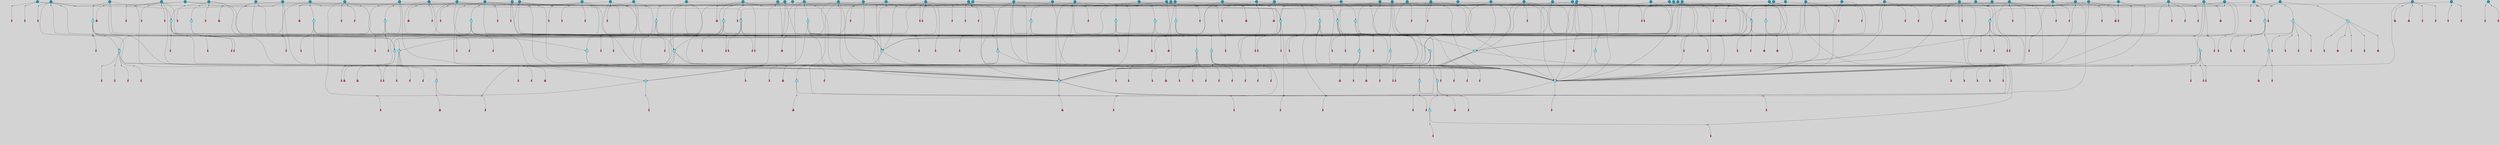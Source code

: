 // File exported with GEGELATI v1.3.1
// On the 2024-04-08 17:22:55
// With the File::TPGGraphDotExporter
digraph{
	graph[pad = "0.212, 0.055" bgcolor = lightgray]
	node[shape=circle style = filled label = ""]
		T3 [fillcolor="#66ddff"]
		T7 [fillcolor="#66ddff"]
		T9 [fillcolor="#66ddff"]
		T11 [fillcolor="#66ddff"]
		T27 [fillcolor="#66ddff"]
		T54 [fillcolor="#66ddff"]
		T95 [fillcolor="#66ddff"]
		T96 [fillcolor="#66ddff"]
		T111 [fillcolor="#66ddff"]
		T129 [fillcolor="#66ddff"]
		T212 [fillcolor="#66ddff"]
		T214 [fillcolor="#66ddff"]
		T239 [fillcolor="#66ddff"]
		T242 [fillcolor="#66ddff"]
		T277 [fillcolor="#66ddff"]
		T280 [fillcolor="#1199bb"]
		T282 [fillcolor="#66ddff"]
		T286 [fillcolor="#1199bb"]
		T305 [fillcolor="#66ddff"]
		T326 [fillcolor="#66ddff"]
		T327 [fillcolor="#66ddff"]
		T328 [fillcolor="#66ddff"]
		T329 [fillcolor="#66ddff"]
		T330 [fillcolor="#66ddff"]
		T331 [fillcolor="#66ddff"]
		T332 [fillcolor="#66ddff"]
		T333 [fillcolor="#1199bb"]
		T334 [fillcolor="#66ddff"]
		T335 [fillcolor="#66ddff"]
		T336 [fillcolor="#66ddff"]
		T337 [fillcolor="#66ddff"]
		T338 [fillcolor="#66ddff"]
		T414 [fillcolor="#1199bb"]
		T416 [fillcolor="#66ddff"]
		T419 [fillcolor="#1199bb"]
		T424 [fillcolor="#1199bb"]
		T431 [fillcolor="#1199bb"]
		T432 [fillcolor="#66ddff"]
		T433 [fillcolor="#1199bb"]
		T434 [fillcolor="#66ddff"]
		T435 [fillcolor="#1199bb"]
		T65 [fillcolor="#1199bb"]
		T437 [fillcolor="#1199bb"]
		T438 [fillcolor="#66ddff"]
		T439 [fillcolor="#1199bb"]
		T442 [fillcolor="#1199bb"]
		T445 [fillcolor="#1199bb"]
		T446 [fillcolor="#1199bb"]
		T447 [fillcolor="#1199bb"]
		T448 [fillcolor="#1199bb"]
		T449 [fillcolor="#1199bb"]
		T450 [fillcolor="#1199bb"]
		T451 [fillcolor="#1199bb"]
		T453 [fillcolor="#1199bb"]
		T459 [fillcolor="#1199bb"]
		T464 [fillcolor="#66ddff"]
		T465 [fillcolor="#1199bb"]
		T469 [fillcolor="#1199bb"]
		T470 [fillcolor="#1199bb"]
		T478 [fillcolor="#1199bb"]
		T481 [fillcolor="#1199bb"]
		T482 [fillcolor="#66ddff"]
		T500 [fillcolor="#66ddff"]
		T501 [fillcolor="#1199bb"]
		T505 [fillcolor="#1199bb"]
		T506 [fillcolor="#1199bb"]
		T508 [fillcolor="#1199bb"]
		T524 [fillcolor="#1199bb"]
		T530 [fillcolor="#1199bb"]
		T535 [fillcolor="#1199bb"]
		T541 [fillcolor="#66ddff"]
		T542 [fillcolor="#1199bb"]
		T543 [fillcolor="#1199bb"]
		T546 [fillcolor="#1199bb"]
		T547 [fillcolor="#1199bb"]
		T553 [fillcolor="#1199bb"]
		T554 [fillcolor="#1199bb"]
		T555 [fillcolor="#1199bb"]
		T556 [fillcolor="#1199bb"]
		T557 [fillcolor="#1199bb"]
		T563 [fillcolor="#1199bb"]
		T572 [fillcolor="#66ddff"]
		T578 [fillcolor="#1199bb"]
		T580 [fillcolor="#66ddff"]
		T581 [fillcolor="#66ddff"]
		T582 [fillcolor="#66ddff"]
		T48 [fillcolor="#66ddff"]
		T583 [fillcolor="#1199bb"]
		T584 [fillcolor="#66ddff"]
		T585 [fillcolor="#66ddff"]
		T586 [fillcolor="#66ddff"]
		T587 [fillcolor="#66ddff"]
		T588 [fillcolor="#66ddff"]
		T589 [fillcolor="#1199bb"]
		T590 [fillcolor="#1199bb"]
		T591 [fillcolor="#1199bb"]
		T593 [fillcolor="#1199bb"]
		T594 [fillcolor="#1199bb"]
		T595 [fillcolor="#1199bb"]
		T598 [fillcolor="#1199bb"]
		T600 [fillcolor="#1199bb"]
		T601 [fillcolor="#1199bb"]
		T604 [fillcolor="#1199bb"]
		T605 [fillcolor="#1199bb"]
		T606 [fillcolor="#1199bb"]
		T611 [fillcolor="#1199bb"]
		T614 [fillcolor="#1199bb"]
		T616 [fillcolor="#1199bb"]
		T617 [fillcolor="#66ddff"]
		T619 [fillcolor="#1199bb"]
		T625 [fillcolor="#1199bb"]
		T626 [fillcolor="#1199bb"]
		T627 [fillcolor="#1199bb"]
		T628 [fillcolor="#1199bb"]
		T629 [fillcolor="#1199bb"]
		T441 [fillcolor="#1199bb"]
		T630 [fillcolor="#1199bb"]
		T631 [fillcolor="#1199bb"]
		T632 [fillcolor="#1199bb"]
		T633 [fillcolor="#1199bb"]
		T634 [fillcolor="#1199bb"]
		T635 [fillcolor="#1199bb"]
		T15 [fillcolor="#1199bb"]
		T636 [fillcolor="#1199bb"]
		T637 [fillcolor="#1199bb"]
		T638 [fillcolor="#1199bb"]
		T639 [fillcolor="#1199bb"]
		P7182 [fillcolor="#cccccc" shape=point] //6|
		I7182 [shape=box style=invis label="6|1&2|6#1|7&#92;n10|7&2|0#1|5&#92;n9|4&0|1#2|2&#92;n8|6&0|0#1|0&#92;n"]
		P7182 -> I7182[style=invis]
		A5246 [fillcolor="#ff3366" shape=box margin=0.03 width=0 height=0 label="3"]
		T3 -> P7182 -> A5246
		P7183 [fillcolor="#cccccc" shape=point] //3|
		I7183 [shape=box style=invis label="7|6&2|4#0|2&#92;n10|3&2|7#1|4&#92;n11|6&0|4#0|1&#92;n7|1&0|0#2|6&#92;n7|6&0|3#2|6&#92;n4|0&2|6#0|1&#92;n4|4&2|5#0|2&#92;n4|6&0|4#2|7&#92;n10|0&2|3#1|5&#92;n2|6&0|5#0|2&#92;n1|0&2|3#0|7&#92;n1|6&2|0#0|5&#92;n6|2&0|1#0|7&#92;n9|2&0|3#2|7&#92;n5|3&0|6#0|6&#92;n1|7&2|5#2|3&#92;n8|1&2|7#0|6&#92;n1|0&2|5#2|1&#92;n7|1&2|2#2|5&#92;n7|4&2|6#0|3&#92;n"]
		P7183 -> I7183[style=invis]
		A5247 [fillcolor="#ff3366" shape=box margin=0.03 width=0 height=0 label="4"]
		T3 -> P7183 -> A5247
		P7184 [fillcolor="#cccccc" shape=point] //-3|
		I7184 [shape=box style=invis label="1|6&2|7#0|7&#92;n10|2&0|7#1|3&#92;n9|6&2|7#2|2&#92;n5|3&0|7#0|7&#92;n1|6&2|3#0|0&#92;n2|3&2|3#2|2&#92;n5|1&2|6#0|6&#92;n"]
		P7184 -> I7184[style=invis]
		A5248 [fillcolor="#ff3366" shape=box margin=0.03 width=0 height=0 label="7"]
		T7 -> P7184 -> A5248
		P7185 [fillcolor="#cccccc" shape=point] //5|
		I7185 [shape=box style=invis label="0|5&2|3#0|1&#92;n0|6&2|1#2|4&#92;n6|2&2|6#0|7&#92;n7|4&0|3#0|1&#92;n5|4&0|7#1|6&#92;n9|1&0|5#2|2&#92;n6|3&2|3#1|7&#92;n11|7&2|4#1|6&#92;n2|5&0|1#0|0&#92;n4|7&0|0#0|2&#92;n6|2&0|6#0|0&#92;n2|1&2|6#2|4&#92;n10|0&2|0#1|0&#92;n6|6&2|4#0|6&#92;n"]
		P7185 -> I7185[style=invis]
		A5249 [fillcolor="#ff3366" shape=box margin=0.03 width=0 height=0 label="8"]
		T7 -> P7185 -> A5249
		P7186 [fillcolor="#cccccc" shape=point] //-6|
		I7186 [shape=box style=invis label="11|1&0|7#2|0&#92;n10|4&0|1#1|0&#92;n4|3&2|4#2|1&#92;n0|5&2|0#0|0&#92;n6|1&0|0#0|3&#92;n8|2&2|0#0|4&#92;n11|4&2|0#1|6&#92;n7|0&2|6#2|3&#92;n5|3&2|6#2|0&#92;n2|0&2|0#0|4&#92;n"]
		P7186 -> I7186[style=invis]
		A5250 [fillcolor="#ff3366" shape=box margin=0.03 width=0 height=0 label="9"]
		T9 -> P7186 -> A5250
		P7187 [fillcolor="#cccccc" shape=point] //2|
		I7187 [shape=box style=invis label="6|3&2|7#1|4&#92;n8|6&0|0#2|5&#92;n2|1&0|2#0|3&#92;n8|7&0|6#0|4&#92;n2|1&2|0#0|1&#92;n0|0&2|2#2|3&#92;n6|6&0|7#2|1&#92;n6|1&0|7#2|6&#92;n5|4&2|7#0|4&#92;n0|3&0|4#2|0&#92;n11|0&2|0#2|5&#92;n4|5&2|5#2|4&#92;n5|7&0|6#0|4&#92;n9|7&2|5#0|3&#92;n5|4&2|1#0|3&#92;n5|3&0|1#1|7&#92;n0|4&0|3#2|5&#92;n"]
		P7187 -> I7187[style=invis]
		A5251 [fillcolor="#ff3366" shape=box margin=0.03 width=0 height=0 label="10"]
		T9 -> P7187 -> A5251
		P7188 [fillcolor="#cccccc" shape=point] //6|
		I7188 [shape=box style=invis label="3|0&2|7#2|2&#92;n3|2&0|4#2|5&#92;n5|1&0|2#1|0&#92;n8|7&0|1#2|0&#92;n8|5&0|3#0|6&#92;n0|2&0|2#2|3&#92;n1|5&2|5#0|5&#92;n5|6&0|6#0|7&#92;n6|7&0|0#2|6&#92;n1|2&2|3#0|0&#92;n7|7&2|3#0|4&#92;n0|7&2|7#0|6&#92;n1|0&2|2#2|7&#92;n4|4&0|1#0|0&#92;n"]
		P7188 -> I7188[style=invis]
		A5252 [fillcolor="#ff3366" shape=box margin=0.03 width=0 height=0 label="11"]
		T11 -> P7188 -> A5252
		P7189 [fillcolor="#cccccc" shape=point] //-4|
		I7189 [shape=box style=invis label="4|1&0|4#2|6&#92;n1|2&2|2#2|0&#92;n1|2&2|0#0|6&#92;n8|4&2|3#2|5&#92;n5|5&2|1#1|0&#92;n"]
		P7189 -> I7189[style=invis]
		A5253 [fillcolor="#ff3366" shape=box margin=0.03 width=0 height=0 label="12"]
		T11 -> P7189 -> A5253
		P7190 [fillcolor="#cccccc" shape=point] //2|
		I7190 [shape=box style=invis label="9|1&2|3#0|1&#92;n5|2&2|0#2|4&#92;n3|6&2|5#2|7&#92;n7|0&2|5#0|4&#92;n1|2&0|3#0|5&#92;n7|3&2|7#0|0&#92;n"]
		P7190 -> I7190[style=invis]
		A5254 [fillcolor="#ff3366" shape=box margin=0.03 width=0 height=0 label="2"]
		T27 -> P7190 -> A5254
		P7191 [fillcolor="#cccccc" shape=point] //-6|
		I7191 [shape=box style=invis label="7|5&0|4#0|4&#92;n11|0&2|5#2|1&#92;n"]
		P7191 -> I7191[style=invis]
		A5255 [fillcolor="#ff3366" shape=box margin=0.03 width=0 height=0 label="3"]
		T27 -> P7191 -> A5255
		T27 -> P7183
		P7192 [fillcolor="#cccccc" shape=point] //0|
		I7192 [shape=box style=invis label="2|5&0|1#0|6&#92;n6|1&2|2#2|7&#92;n8|0&0|3#1|4&#92;n4|3&2|5#2|4&#92;n8|1&2|4#0|0&#92;n6|6&0|1#2|6&#92;n11|7&2|4#2|5&#92;n6|2&2|4#0|2&#92;n8|5&2|4#2|4&#92;n2|1&2|1#2|2&#92;n2|7&2|5#2|6&#92;n9|7&0|5#0|4&#92;n1|2&0|5#2|6&#92;n4|2&2|3#2|7&#92;n3|3&2|1#0|2&#92;n"]
		P7192 -> I7192[style=invis]
		A5256 [fillcolor="#ff3366" shape=box margin=0.03 width=0 height=0 label="5"]
		T27 -> P7192 -> A5256
		P7193 [fillcolor="#cccccc" shape=point] //0|
		I7193 [shape=box style=invis label="4|0&0|3#2|7&#92;n10|2&0|3#1|7&#92;n3|5&0|2#0|3&#92;n4|5&0|0#2|1&#92;n10|7&2|0#1|2&#92;n5|3&2|3#1|6&#92;n9|5&2|0#0|4&#92;n5|4&2|7#0|2&#92;n10|3&2|7#1|4&#92;n7|2&0|1#2|6&#92;n8|6&0|5#0|5&#92;n8|7&2|3#0|5&#92;n2|6&2|4#0|0&#92;n"]
		P7193 -> I7193[style=invis]
		A5257 [fillcolor="#ff3366" shape=box margin=0.03 width=0 height=0 label="5"]
		T27 -> P7193 -> A5257
		P7194 [fillcolor="#cccccc" shape=point] //8|
		I7194 [shape=box style=invis label="9|0&0|1#2|0&#92;n10|1&2|5#1|4&#92;n8|2&2|6#0|4&#92;n2|4&2|5#2|3&#92;n4|2&2|2#0|2&#92;n7|5&0|2#0|0&#92;n8|2&2|1#1|3&#92;n8|7&0|7#2|1&#92;n1|1&0|0#0|7&#92;n5|6&2|5#1|0&#92;n6|6&2|5#0|0&#92;n11|4&0|3#2|6&#92;n4|2&2|4#0|7&#92;n5|6&0|1#2|0&#92;n11|3&0|2#0|7&#92;n"]
		P7194 -> I7194[style=invis]
		A5258 [fillcolor="#ff3366" shape=box margin=0.03 width=0 height=0 label="6"]
		T54 -> P7194 -> A5258
		P7195 [fillcolor="#cccccc" shape=point] //5|
		I7195 [shape=box style=invis label="3|0&2|0#0|1&#92;n3|0&0|7#0|1&#92;n5|3&0|2#2|6&#92;n4|4&2|4#2|6&#92;n11|2&0|7#1|6&#92;n2|7&2|2#2|5&#92;n9|3&2|6#2|7&#92;n7|7&0|0#0|4&#92;n6|1&2|4#2|3&#92;n5|4&2|0#1|6&#92;n1|3&0|7#0|4&#92;n"]
		P7195 -> I7195[style=invis]
		A5259 [fillcolor="#ff3366" shape=box margin=0.03 width=0 height=0 label="7"]
		T54 -> P7195 -> A5259
		P7196 [fillcolor="#cccccc" shape=point] //-10|
		I7196 [shape=box style=invis label="3|6&0|0#0|4&#92;n4|1&2|4#0|1&#92;n5|1&0|1#0|4&#92;n5|5&2|6#0|5&#92;n6|5&0|6#0|3&#92;n11|1&2|0#0|1&#92;n0|7&2|0#0|3&#92;n1|2&0|6#0|1&#92;n8|0&0|4#2|0&#92;n0|4&0|7#2|7&#92;n7|0&2|7#1|3&#92;n3|1&0|5#2|5&#92;n5|1&0|4#0|3&#92;n2|2&0|2#0|0&#92;n8|3&0|1#0|7&#92;n3|0&0|3#0|5&#92;n7|2&0|5#2|0&#92;n6|3&2|7#1|5&#92;n4|7&2|7#2|1&#92;n"]
		P7196 -> I7196[style=invis]
		A5260 [fillcolor="#ff3366" shape=box margin=0.03 width=0 height=0 label="14"]
		T54 -> P7196 -> A5260
		T54 -> P7185
		P7197 [fillcolor="#cccccc" shape=point] //4|
		I7197 [shape=box style=invis label="4|3&0|6#0|3&#92;n5|7&2|3#2|2&#92;n5|6&0|7#1|2&#92;n1|4&2|6#0|3&#92;n8|4&2|1#2|5&#92;n9|5&2|4#1|4&#92;n2|4&0|5#0|7&#92;n10|0&0|6#1|3&#92;n3|0&0|6#0|2&#92;n2|7&2|7#2|6&#92;n5|2&0|5#1|5&#92;n10|4&2|5#1|7&#92;n4|0&0|4#2|4&#92;n11|1&0|4#2|6&#92;n10|6&2|0#1|4&#92;n9|7&0|3#1|4&#92;n4|5&2|7#0|6&#92;n11|5&2|6#2|3&#92;n0|3&0|5#0|1&#92;n"]
		P7197 -> I7197[style=invis]
		A5261 [fillcolor="#ff3366" shape=box margin=0.03 width=0 height=0 label="13"]
		T95 -> P7197 -> A5261
		P7198 [fillcolor="#cccccc" shape=point] //8|
		I7198 [shape=box style=invis label="9|7&0|5#2|5&#92;n3|3&2|3#0|2&#92;n9|5&2|2#1|0&#92;n2|3&0|6#0|3&#92;n4|4&2|5#2|7&#92;n11|3&2|0#1|5&#92;n6|6&2|1#2|2&#92;n4|6&0|1#2|2&#92;n2|5&2|7#2|2&#92;n7|7&2|2#2|3&#92;n6|5&0|3#2|6&#92;n6|7&0|6#0|2&#92;n"]
		P7198 -> I7198[style=invis]
		A5262 [fillcolor="#ff3366" shape=box margin=0.03 width=0 height=0 label="14"]
		T95 -> P7198 -> A5262
		P7199 [fillcolor="#cccccc" shape=point] //2|
		I7199 [shape=box style=invis label="4|1&0|4#2|6&#92;n5|5&2|1#1|0&#92;n1|0&2|0#0|6&#92;n8|4&2|3#2|5&#92;n"]
		P7199 -> I7199[style=invis]
		T95 -> P7199 -> T11
		P7200 [fillcolor="#cccccc" shape=point] //-9|
		I7200 [shape=box style=invis label="2|0&2|0#2|1&#92;n4|4&2|4#2|6&#92;n9|1&0|3#1|7&#92;n5|3&0|2#2|6&#92;n2|7&2|2#2|5&#92;n5|4&2|0#1|6&#92;n3|0&0|7#0|1&#92;n1|3&0|7#0|4&#92;n11|6&2|2#0|7&#92;n7|7&0|0#0|4&#92;n11|0&0|7#1|6&#92;n9|3&2|6#2|7&#92;n"]
		P7200 -> I7200[style=invis]
		A5263 [fillcolor="#ff3366" shape=box margin=0.03 width=0 height=0 label="7"]
		T95 -> P7200 -> A5263
		P7201 [fillcolor="#cccccc" shape=point] //-8|
		I7201 [shape=box style=invis label="7|5&0|4#2|4&#92;n"]
		P7201 -> I7201[style=invis]
		A5264 [fillcolor="#ff3366" shape=box margin=0.03 width=0 height=0 label="3"]
		T95 -> P7201 -> A5264
		P7202 [fillcolor="#cccccc" shape=point] //6|
		I7202 [shape=box style=invis label="0|5&2|3#0|1&#92;n0|6&2|1#2|4&#92;n9|1&0|5#2|2&#92;n7|4&0|3#0|1&#92;n5|4&0|7#1|6&#92;n2|5&0|1#0|0&#92;n6|3&2|3#1|7&#92;n11|7&2|4#1|6&#92;n6|2&2|6#0|1&#92;n4|7&0|0#0|2&#92;n6|2&0|6#0|0&#92;n9|1&2|6#2|4&#92;n10|0&2|0#1|0&#92;n6|6&2|4#0|6&#92;n"]
		P7202 -> I7202[style=invis]
		A5265 [fillcolor="#ff3366" shape=box margin=0.03 width=0 height=0 label="8"]
		T96 -> P7202 -> A5265
		P7203 [fillcolor="#cccccc" shape=point] //5|
		I7203 [shape=box style=invis label="10|4&0|1#1|0&#92;n4|3&2|4#2|1&#92;n2|0&2|0#0|4&#92;n6|1&0|0#0|3&#92;n8|2&2|0#0|4&#92;n0|0&0|0#0|0&#92;n11|4&2|0#1|6&#92;n7|0&2|6#2|3&#92;n5|3&2|6#2|0&#92;n0|0&2|0#0|0&#92;n"]
		P7203 -> I7203[style=invis]
		A5266 [fillcolor="#ff3366" shape=box margin=0.03 width=0 height=0 label="9"]
		T96 -> P7203 -> A5266
		T96 -> P7182
		P7204 [fillcolor="#cccccc" shape=point] //1|
		I7204 [shape=box style=invis label="5|4&0|7#1|6&#92;n0|6&2|1#2|4&#92;n7|4&0|3#0|1&#92;n0|5&2|3#0|1&#92;n9|1&0|5#2|2&#92;n6|3&2|3#1|7&#92;n11|7&2|4#1|6&#92;n2|5&0|1#0|0&#92;n7|5&2|3#1|1&#92;n4|7&0|0#0|2&#92;n6|2&0|6#0|0&#92;n2|1&2|6#2|4&#92;n10|0&2|7#1|0&#92;n6|6&2|4#0|6&#92;n"]
		P7204 -> I7204[style=invis]
		A5267 [fillcolor="#ff3366" shape=box margin=0.03 width=0 height=0 label="8"]
		T96 -> P7204 -> A5267
		P7205 [fillcolor="#cccccc" shape=point] //-3|
		I7205 [shape=box style=invis label="8|1&2|3#0|5&#92;n0|6&0|5#0|5&#92;n3|7&2|1#0|6&#92;n3|5&0|1#0|0&#92;n9|5&2|0#0|4&#92;n3|5&0|2#0|3&#92;n10|6&2|4#1|0&#92;n9|4&2|7#2|6&#92;n1|7&2|5#2|2&#92;n"]
		P7205 -> I7205[style=invis]
		A5268 [fillcolor="#ff3366" shape=box margin=0.03 width=0 height=0 label="5"]
		T96 -> P7205 -> A5268
		P7206 [fillcolor="#cccccc" shape=point] //-5|
		I7206 [shape=box style=invis label="0|0&2|3#0|2&#92;n10|5&0|6#1|3&#92;n7|3&0|6#2|3&#92;n3|4&0|6#0|6&#92;n10|5&0|2#1|1&#92;n5|0&0|1#0|3&#92;n6|6&2|5#1|5&#92;n7|4&0|2#1|7&#92;n5|7&0|1#2|5&#92;n1|5&0|0#0|3&#92;n7|5&2|1#2|6&#92;n9|0&0|2#0|0&#92;n4|0&2|4#0|0&#92;n4|6&0|0#2|3&#92;n3|1&0|6#2|5&#92;n7|7&2|1#2|3&#92;n9|4&2|2#0|6&#92;n"]
		P7206 -> I7206[style=invis]
		T111 -> P7206 -> T9
		P7207 [fillcolor="#cccccc" shape=point] //7|
		I7207 [shape=box style=invis label="7|4&2|1#2|0&#92;n4|1&2|4#2|3&#92;n5|0&2|0#2|2&#92;n6|1&2|4#2|6&#92;n"]
		P7207 -> I7207[style=invis]
		A5269 [fillcolor="#ff3366" shape=box margin=0.03 width=0 height=0 label="9"]
		T111 -> P7207 -> A5269
		P7208 [fillcolor="#cccccc" shape=point] //2|
		I7208 [shape=box style=invis label="3|0&2|0#0|1&#92;n11|2&0|7#1|6&#92;n8|7&2|4#0|5&#92;n5|3&0|2#2|6&#92;n4|4&2|4#2|6&#92;n3|0&0|7#0|1&#92;n2|7&2|2#2|5&#92;n9|3&2|6#2|7&#92;n7|7&0|0#0|4&#92;n6|1&2|4#1|3&#92;n5|4&2|0#1|6&#92;n1|3&0|7#0|4&#92;n"]
		P7208 -> I7208[style=invis]
		A5270 [fillcolor="#ff3366" shape=box margin=0.03 width=0 height=0 label="7"]
		T111 -> P7208 -> A5270
		T111 -> P7186
		T129 -> P7194
		T129 -> P7195
		P7209 [fillcolor="#cccccc" shape=point] //10|
		I7209 [shape=box style=invis label="4|5&2|7#2|1&#92;n1|7&2|3#0|6&#92;n3|5&2|2#0|3&#92;n10|3&0|7#1|4&#92;n7|1&0|4#2|6&#92;n10|2&0|3#1|7&#92;n9|5&2|0#0|4&#92;n4|0&0|3#2|7&#92;n11|4&2|6#1|2&#92;n5|4&2|7#0|2&#92;n2|6&2|4#0|0&#92;n6|5&0|7#2|1&#92;n5|3&2|3#1|6&#92;n10|7&2|0#1|2&#92;n"]
		P7209 -> I7209[style=invis]
		A5271 [fillcolor="#ff3366" shape=box margin=0.03 width=0 height=0 label="5"]
		T129 -> P7209 -> A5271
		P7210 [fillcolor="#cccccc" shape=point] //5|
		I7210 [shape=box style=invis label="9|4&2|3#1|3&#92;n0|4&2|4#0|5&#92;n6|1&2|6#2|5&#92;n4|0&0|5#2|0&#92;n"]
		P7210 -> I7210[style=invis]
		A5272 [fillcolor="#ff3366" shape=box margin=0.03 width=0 height=0 label="7"]
		T129 -> P7210 -> A5272
		P7211 [fillcolor="#cccccc" shape=point] //6|
		I7211 [shape=box style=invis label="9|4&2|7#0|6&#92;n8|4&0|1#1|0&#92;n1|3&0|0#2|1&#92;n2|4&0|6#2|2&#92;n5|1&2|5#0|7&#92;n3|0&0|3#2|6&#92;n2|2&2|6#0|2&#92;n8|4&0|4#2|2&#92;n5|1&2|4#0|3&#92;n9|4&0|6#0|6&#92;n5|0&2|2#1|5&#92;n11|7&0|0#1|1&#92;n0|4&0|3#0|3&#92;n7|7&2|4#2|5&#92;n1|5&0|1#2|1&#92;n"]
		P7211 -> I7211[style=invis]
		A5273 [fillcolor="#ff3366" shape=box margin=0.03 width=0 height=0 label="1"]
		T129 -> P7211 -> A5273
		P7212 [fillcolor="#cccccc" shape=point] //6|
		I7212 [shape=box style=invis label="9|4&2|7#0|6&#92;n8|4&0|1#1|0&#92;n1|3&0|0#2|1&#92;n2|4&0|6#2|2&#92;n5|1&2|5#0|7&#92;n3|0&0|3#2|6&#92;n2|2&2|6#0|2&#92;n8|4&0|4#2|2&#92;n5|1&2|4#0|3&#92;n9|4&0|6#0|6&#92;n5|0&2|2#1|5&#92;n11|7&0|0#1|1&#92;n0|4&0|3#0|3&#92;n7|7&2|4#2|5&#92;n1|5&0|1#2|1&#92;n"]
		P7212 -> I7212[style=invis]
		A5274 [fillcolor="#ff3366" shape=box margin=0.03 width=0 height=0 label="1"]
		T212 -> P7212 -> A5274
		P7213 [fillcolor="#cccccc" shape=point] //10|
		I7213 [shape=box style=invis label="4|5&2|7#2|1&#92;n1|7&2|3#0|6&#92;n3|5&2|2#0|3&#92;n10|3&0|7#1|4&#92;n7|1&0|4#2|6&#92;n10|2&0|3#1|7&#92;n9|5&2|0#0|4&#92;n4|0&0|3#2|7&#92;n11|4&2|6#1|2&#92;n5|4&2|7#0|2&#92;n2|6&2|4#0|0&#92;n6|5&0|7#2|1&#92;n5|3&2|3#1|6&#92;n10|7&2|0#1|2&#92;n"]
		P7213 -> I7213[style=invis]
		A5275 [fillcolor="#ff3366" shape=box margin=0.03 width=0 height=0 label="5"]
		T212 -> P7213 -> A5275
		P7214 [fillcolor="#cccccc" shape=point] //8|
		I7214 [shape=box style=invis label="9|0&0|1#2|0&#92;n10|1&2|5#1|4&#92;n8|2&2|6#0|4&#92;n2|4&2|5#2|3&#92;n4|2&2|2#0|2&#92;n7|5&0|2#0|0&#92;n8|2&2|1#1|3&#92;n8|7&0|7#2|1&#92;n1|1&0|0#0|7&#92;n5|6&2|5#1|0&#92;n6|6&2|5#0|0&#92;n11|4&0|3#2|6&#92;n4|2&2|4#0|7&#92;n5|6&0|1#2|0&#92;n11|3&0|2#0|7&#92;n"]
		P7214 -> I7214[style=invis]
		A5276 [fillcolor="#ff3366" shape=box margin=0.03 width=0 height=0 label="6"]
		T212 -> P7214 -> A5276
		P7215 [fillcolor="#cccccc" shape=point] //5|
		I7215 [shape=box style=invis label="3|0&2|0#0|1&#92;n3|0&0|7#0|1&#92;n5|3&0|2#2|6&#92;n4|4&2|4#2|6&#92;n11|2&0|7#1|6&#92;n2|7&2|2#2|5&#92;n9|3&2|6#2|7&#92;n7|7&0|0#0|4&#92;n6|1&2|4#2|3&#92;n5|4&2|0#1|6&#92;n1|3&0|7#0|4&#92;n"]
		P7215 -> I7215[style=invis]
		A5277 [fillcolor="#ff3366" shape=box margin=0.03 width=0 height=0 label="7"]
		T212 -> P7215 -> A5277
		P7216 [fillcolor="#cccccc" shape=point] //5|
		I7216 [shape=box style=invis label="9|4&2|3#1|3&#92;n0|4&2|4#0|5&#92;n6|1&2|6#2|5&#92;n4|0&0|5#2|0&#92;n"]
		P7216 -> I7216[style=invis]
		A5278 [fillcolor="#ff3366" shape=box margin=0.03 width=0 height=0 label="7"]
		T212 -> P7216 -> A5278
		P7217 [fillcolor="#cccccc" shape=point] //6|
		I7217 [shape=box style=invis label="9|4&2|7#0|6&#92;n8|4&0|1#1|0&#92;n1|3&0|0#2|1&#92;n2|4&0|6#2|2&#92;n5|1&2|5#0|7&#92;n3|0&0|3#2|6&#92;n2|2&2|6#0|2&#92;n8|4&0|4#2|2&#92;n5|1&2|4#0|3&#92;n9|4&0|6#0|6&#92;n5|0&2|2#1|5&#92;n11|7&0|0#1|1&#92;n0|4&0|3#0|3&#92;n7|7&2|4#2|5&#92;n1|5&0|1#2|1&#92;n"]
		P7217 -> I7217[style=invis]
		A5279 [fillcolor="#ff3366" shape=box margin=0.03 width=0 height=0 label="1"]
		T214 -> P7217 -> A5279
		P7218 [fillcolor="#cccccc" shape=point] //10|
		I7218 [shape=box style=invis label="4|5&2|7#2|1&#92;n1|7&2|3#0|6&#92;n3|5&2|2#0|3&#92;n10|3&0|7#1|4&#92;n7|1&0|4#2|6&#92;n10|2&0|3#1|7&#92;n9|5&2|0#0|4&#92;n4|0&0|3#2|7&#92;n11|4&2|6#1|2&#92;n5|4&2|7#0|2&#92;n2|6&2|4#0|0&#92;n6|5&0|7#2|1&#92;n5|3&2|3#1|6&#92;n10|7&2|0#1|2&#92;n"]
		P7218 -> I7218[style=invis]
		A5280 [fillcolor="#ff3366" shape=box margin=0.03 width=0 height=0 label="5"]
		T214 -> P7218 -> A5280
		P7219 [fillcolor="#cccccc" shape=point] //5|
		I7219 [shape=box style=invis label="3|0&2|0#0|1&#92;n3|0&0|7#0|1&#92;n5|3&0|2#2|6&#92;n4|4&2|4#2|6&#92;n11|2&0|7#1|6&#92;n2|7&2|2#2|5&#92;n9|3&2|6#2|7&#92;n7|7&0|0#0|4&#92;n6|1&2|4#2|3&#92;n5|4&2|0#1|6&#92;n1|3&0|7#0|4&#92;n"]
		P7219 -> I7219[style=invis]
		A5281 [fillcolor="#ff3366" shape=box margin=0.03 width=0 height=0 label="7"]
		T214 -> P7219 -> A5281
		P7220 [fillcolor="#cccccc" shape=point] //8|
		I7220 [shape=box style=invis label="9|0&0|1#2|0&#92;n10|1&2|5#1|4&#92;n8|2&2|6#0|4&#92;n2|4&2|5#2|3&#92;n4|2&2|2#0|2&#92;n7|5&0|2#0|0&#92;n8|2&2|1#1|3&#92;n8|7&0|7#2|1&#92;n1|1&0|0#0|7&#92;n5|6&2|5#1|0&#92;n6|6&2|5#0|0&#92;n11|4&0|3#2|6&#92;n4|2&2|4#0|7&#92;n5|6&0|1#2|0&#92;n11|3&0|2#0|7&#92;n"]
		P7220 -> I7220[style=invis]
		A5282 [fillcolor="#ff3366" shape=box margin=0.03 width=0 height=0 label="6"]
		T214 -> P7220 -> A5282
		P7221 [fillcolor="#cccccc" shape=point] //5|
		I7221 [shape=box style=invis label="9|4&2|3#1|3&#92;n0|4&2|4#0|5&#92;n6|1&2|6#2|5&#92;n4|0&0|5#2|0&#92;n"]
		P7221 -> I7221[style=invis]
		A5283 [fillcolor="#ff3366" shape=box margin=0.03 width=0 height=0 label="7"]
		T214 -> P7221 -> A5283
		P7222 [fillcolor="#cccccc" shape=point] //-4|
		I7222 [shape=box style=invis label="3|0&2|0#2|1&#92;n11|0&0|7#1|6&#92;n11|6&2|2#0|7&#92;n4|4&2|4#2|6&#92;n2|7&2|2#0|5&#92;n1|3&0|4#0|4&#92;n5|3&0|2#2|6&#92;n7|7&0|0#0|4&#92;n6|1&2|4#2|3&#92;n10|0&0|7#1|4&#92;n3|0&0|7#0|1&#92;n9|3&2|6#2|7&#92;n"]
		P7222 -> I7222[style=invis]
		A5284 [fillcolor="#ff3366" shape=box margin=0.03 width=0 height=0 label="7"]
		T239 -> P7222 -> A5284
		P7223 [fillcolor="#cccccc" shape=point] //-2|
		I7223 [shape=box style=invis label="9|5&0|3#2|4&#92;n9|0&2|0#0|1&#92;n0|2&2|2#2|0&#92;n6|7&0|6#1|2&#92;n3|6&0|3#0|5&#92;n10|7&0|6#1|1&#92;n8|5&2|4#2|2&#92;n11|7&2|7#0|5&#92;n2|7&2|5#0|3&#92;n7|0&2|4#1|6&#92;n6|5&0|0#0|6&#92;n1|5&0|4#0|0&#92;n4|6&2|2#0|6&#92;n3|3&2|1#0|5&#92;n4|7&0|0#2|4&#92;n5|5&2|5#0|2&#92;n2|6&0|0#2|0&#92;n9|1&2|6#2|2&#92;n"]
		P7223 -> I7223[style=invis]
		T239 -> P7223 -> T96
		P7224 [fillcolor="#cccccc" shape=point] //-7|
		I7224 [shape=box style=invis label="11|2&2|6#1|1&#92;n2|3&0|6#2|3&#92;n10|0&0|2#1|4&#92;n"]
		P7224 -> I7224[style=invis]
		T239 -> P7224 -> T111
		P7225 [fillcolor="#cccccc" shape=point] //7|
		I7225 [shape=box style=invis label="7|0&2|1#2|0&#92;n9|7&2|1#1|7&#92;n8|2&0|1#1|0&#92;n6|6&0|2#1|1&#92;n2|2&0|5#0|0&#92;n5|7&0|0#2|1&#92;n5|1&2|5#1|5&#92;n4|7&2|4#2|3&#92;n10|5&2|2#1|5&#92;n1|3&2|2#2|0&#92;n10|2&2|6#1|5&#92;n"]
		P7225 -> I7225[style=invis]
		A5285 [fillcolor="#ff3366" shape=box margin=0.03 width=0 height=0 label="1"]
		T239 -> P7225 -> A5285
		T239 -> P7205
		P7226 [fillcolor="#cccccc" shape=point] //5|
		I7226 [shape=box style=invis label="1|6&2|7#0|7&#92;n9|2&2|7#2|2&#92;n10|2&0|7#1|3&#92;n5|3&0|7#0|7&#92;n7|0&2|7#2|2&#92;n1|6&2|3#0|0&#92;n2|3&2|3#2|2&#92;n"]
		P7226 -> I7226[style=invis]
		A5286 [fillcolor="#ff3366" shape=box margin=0.03 width=0 height=0 label="7"]
		T242 -> P7226 -> A5286
		P7227 [fillcolor="#cccccc" shape=point] //-8|
		I7227 [shape=box style=invis label="7|5&0|2#2|1&#92;n1|0&2|6#0|0&#92;n7|1&2|6#1|1&#92;n8|7&0|3#1|6&#92;n3|7&2|3#2|4&#92;n"]
		P7227 -> I7227[style=invis]
		A5287 [fillcolor="#ff3366" shape=box margin=0.03 width=0 height=0 label="2"]
		T242 -> P7227 -> A5287
		P7228 [fillcolor="#cccccc" shape=point] //-3|
		I7228 [shape=box style=invis label="1|1&2|1#0|1&#92;n1|4&0|0#2|4&#92;n11|0&2|3#0|2&#92;n11|6&0|4#0|1&#92;n5|2&0|6#1|5&#92;n3|7&2|6#2|7&#92;n7|7&0|1#2|1&#92;n9|5&2|2#2|0&#92;n6|5&2|6#1|4&#92;n0|7&0|5#2|4&#92;n8|1&0|0#2|3&#92;n0|5&0|3#0|5&#92;n2|0&2|4#0|5&#92;n7|5&2|7#1|3&#92;n8|3&0|0#1|2&#92;n"]
		P7228 -> I7228[style=invis]
		A5288 [fillcolor="#ff3366" shape=box margin=0.03 width=0 height=0 label="1"]
		T242 -> P7228 -> A5288
		P7229 [fillcolor="#cccccc" shape=point] //-9|
		I7229 [shape=box style=invis label="4|7&0|0#0|2&#92;n6|2&0|1#0|0&#92;n6|2&2|6#0|7&#92;n9|0&2|7#1|1&#92;n7|4&0|3#0|1&#92;n10|6&2|1#1|1&#92;n9|1&0|5#2|2&#92;n5|4&0|7#2|6&#92;n2|5&0|1#0|0&#92;n0|5&2|5#0|1&#92;n11|7&2|4#1|6&#92;n2|1&2|6#2|4&#92;n10|0&0|0#1|0&#92;n6|6&2|4#0|6&#92;n"]
		P7229 -> I7229[style=invis]
		T277 -> P7229 -> T214
		P7230 [fillcolor="#cccccc" shape=point] //7|
		I7230 [shape=box style=invis label="7|4&2|7#0|4&#92;n4|6&0|1#2|5&#92;n2|1&2|3#0|0&#92;n4|3&2|0#0|1&#92;n0|0&2|7#2|7&#92;n7|7&0|5#2|3&#92;n5|0&2|1#2|2&#92;n10|0&0|4#1|2&#92;n4|4&0|7#0|0&#92;n6|7&0|2#0|1&#92;n1|4&2|5#0|4&#92;n"]
		P7230 -> I7230[style=invis]
		A5289 [fillcolor="#ff3366" shape=box margin=0.03 width=0 height=0 label="0"]
		T277 -> P7230 -> A5289
		P7231 [fillcolor="#cccccc" shape=point] //1|
		I7231 [shape=box style=invis label="5|1&0|6#2|7&#92;n2|4&0|4#2|2&#92;n0|6&0|5#0|4&#92;n10|6&2|5#1|6&#92;n9|3&0|1#1|7&#92;n10|3&2|2#1|0&#92;n5|0&0|0#2|1&#92;n11|3&2|3#1|5&#92;n10|3&0|1#1|0&#92;n2|4&0|1#0|1&#92;n0|2&0|3#2|4&#92;n9|2&2|1#2|5&#92;n11|7&2|6#2|6&#92;n"]
		P7231 -> I7231[style=invis]
		T277 -> P7231 -> T7
		P7232 [fillcolor="#cccccc" shape=point] //6|
		I7232 [shape=box style=invis label="7|0&2|5#1|2&#92;n10|6&2|1#1|3&#92;n7|5&0|2#0|7&#92;n10|7&0|1#1|5&#92;n4|6&2|5#0|5&#92;n4|4&0|7#2|7&#92;n"]
		P7232 -> I7232[style=invis]
		A5290 [fillcolor="#ff3366" shape=box margin=0.03 width=0 height=0 label="7"]
		T277 -> P7232 -> A5290
		P7233 [fillcolor="#cccccc" shape=point] //-2|
		I7233 [shape=box style=invis label="3|0&2|0#0|1&#92;n4|1&0|3#2|2&#92;n11|2&0|7#1|6&#92;n8|7&2|4#0|5&#92;n6|1&2|4#1|3&#92;n4|4&2|4#2|6&#92;n3|0&0|7#0|1&#92;n9|3&2|6#2|7&#92;n7|7&0|0#0|4&#92;n5|3&0|2#2|6&#92;n5|4&2|0#1|6&#92;n1|3&0|7#0|4&#92;n"]
		P7233 -> I7233[style=invis]
		A5291 [fillcolor="#ff3366" shape=box margin=0.03 width=0 height=0 label="7"]
		T277 -> P7233 -> A5291
		T280 -> P7197
		P7234 [fillcolor="#cccccc" shape=point] //1|
		I7234 [shape=box style=invis label="0|4&0|1#0|1&#92;n10|5&2|5#1|6&#92;n7|7&2|5#2|2&#92;n9|5&0|7#2|7&#92;n8|4&0|3#2|7&#92;n11|0&2|3#0|5&#92;n7|0&0|0#0|1&#92;n4|2&0|4#0|5&#92;n5|1&0|6#2|7&#92;n11|3&0|7#1|3&#92;n"]
		P7234 -> I7234[style=invis]
		T280 -> P7234 -> T7
		P7235 [fillcolor="#cccccc" shape=point] //-3|
		I7235 [shape=box style=invis label="4|5&0|0#0|0&#92;n4|7&0|0#0|2&#92;n0|6&2|1#2|4&#92;n9|1&0|5#2|2&#92;n10|0&2|0#1|0&#92;n6|6&2|4#0|6&#92;n2|5&0|1#0|0&#92;n6|3&2|3#1|7&#92;n11|7&2|4#1|6&#92;n6|2&2|6#0|1&#92;n6|2&0|0#0|0&#92;n9|1&2|6#2|4&#92;n10|4&0|3#1|1&#92;n5|4&2|7#1|6&#92;n"]
		P7235 -> I7235[style=invis]
		T280 -> P7235 -> T95
		P7236 [fillcolor="#cccccc" shape=point] //-4|
		I7236 [shape=box style=invis label="5|5&2|1#1|0&#92;n4|1&0|4#2|6&#92;n2|4&2|3#2|5&#92;n1|0&2|0#2|6&#92;n1|4&2|5#0|7&#92;n"]
		P7236 -> I7236[style=invis]
		T282 -> P7236 -> T11
		P7237 [fillcolor="#cccccc" shape=point] //5|
		I7237 [shape=box style=invis label="3|0&2|0#2|1&#92;n3|0&0|7#0|1&#92;n5|3&0|2#2|6&#92;n4|4&2|4#2|6&#92;n5|4&2|0#1|6&#92;n2|7&2|2#2|5&#92;n1|3&0|7#0|4&#92;n11|6&2|2#0|7&#92;n7|7&0|0#0|4&#92;n6|1&2|4#2|3&#92;n11|0&0|7#1|6&#92;n9|3&2|6#2|7&#92;n"]
		P7237 -> I7237[style=invis]
		A5292 [fillcolor="#ff3366" shape=box margin=0.03 width=0 height=0 label="7"]
		T282 -> P7237 -> A5292
		P7238 [fillcolor="#cccccc" shape=point] //10|
		I7238 [shape=box style=invis label="6|6&2|5#0|4&#92;n1|0&0|5#2|3&#92;n10|5&2|5#1|5&#92;n10|6&2|1#1|0&#92;n9|6&2|3#0|3&#92;n9|6&2|2#2|1&#92;n7|5&2|2#0|7&#92;n"]
		P7238 -> I7238[style=invis]
		A5293 [fillcolor="#ff3366" shape=box margin=0.03 width=0 height=0 label="7"]
		T282 -> P7238 -> A5293
		T282 -> P7201
		P7239 [fillcolor="#cccccc" shape=point] //2|
		I7239 [shape=box style=invis label="0|3&0|0#2|7&#92;n3|6&2|5#2|5&#92;n7|4&0|0#1|1&#92;n4|1&0|0#0|6&#92;n1|6&0|2#0|1&#92;n8|6&0|2#2|4&#92;n4|4&2|4#0|3&#92;n1|0&2|4#0|1&#92;n9|2&2|3#0|7&#92;n10|5&2|2#1|1&#92;n10|6&0|1#1|2&#92;n3|3&2|2#0|5&#92;n11|3&0|2#1|0&#92;n4|5&0|6#0|4&#92;n0|7&0|6#2|2&#92;n3|2&0|5#0|1&#92;n"]
		P7239 -> I7239[style=invis]
		A5294 [fillcolor="#ff3366" shape=box margin=0.03 width=0 height=0 label="1"]
		T282 -> P7239 -> A5294
		T286 -> P7233
		P7240 [fillcolor="#cccccc" shape=point] //-3|
		I7240 [shape=box style=invis label="8|4&0|1#1|0&#92;n7|4&0|6#0|0&#92;n3|6&0|6#2|2&#92;n9|4&0|0#2|7&#92;n0|7&2|7#2|7&#92;n0|2&2|7#0|5&#92;n6|3&0|3#0|7&#92;n11|6&0|0#2|2&#92;n2|0&2|3#2|2&#92;n10|1&0|6#1|3&#92;n2|5&0|0#0|1&#92;n4|3&0|1#2|5&#92;n1|6&2|0#0|0&#92;n"]
		P7240 -> I7240[style=invis]
		A5295 [fillcolor="#ff3366" shape=box margin=0.03 width=0 height=0 label="1"]
		T286 -> P7240 -> A5295
		P7241 [fillcolor="#cccccc" shape=point] //5|
		I7241 [shape=box style=invis label="3|0&2|0#0|1&#92;n3|0&0|7#0|3&#92;n5|3&0|2#2|6&#92;n4|4&2|4#2|6&#92;n11|2&0|7#1|6&#92;n9|3&2|6#2|7&#92;n2|7&2|2#2|5&#92;n7|7&0|0#0|4&#92;n6|1&2|4#2|3&#92;n1|3&0|7#0|4&#92;n"]
		P7241 -> I7241[style=invis]
		A5296 [fillcolor="#ff3366" shape=box margin=0.03 width=0 height=0 label="7"]
		T286 -> P7241 -> A5296
		P7242 [fillcolor="#cccccc" shape=point] //-5|
		I7242 [shape=box style=invis label="10|6&2|5#1|6&#92;n9|3&0|1#1|7&#92;n2|4&0|1#0|1&#92;n11|3&0|7#1|6&#92;n5|1&0|6#2|7&#92;n8|0&0|0#0|1&#92;n0|6&0|7#0|4&#92;n6|7&2|6#2|6&#92;n11|0&2|3#0|5&#92;n"]
		P7242 -> I7242[style=invis]
		T286 -> P7242 -> T7
		P7243 [fillcolor="#cccccc" shape=point] //-5|
		I7243 [shape=box style=invis label="8|4&0|1#1|4&#92;n11|6&0|0#2|2&#92;n8|5&2|4#1|1&#92;n9|4&0|0#2|7&#92;n3|7&0|7#2|7&#92;n2|5&0|0#0|1&#92;n6|3&0|3#0|7&#92;n3|6&0|6#2|2&#92;n2|0&2|3#2|2&#92;n2|2&2|1#2|3&#92;n6|0&2|3#0|3&#92;n10|1&0|6#1|3&#92;n"]
		P7243 -> I7243[style=invis]
		A5297 [fillcolor="#ff3366" shape=box margin=0.03 width=0 height=0 label="1"]
		T286 -> P7243 -> A5297
		P7244 [fillcolor="#cccccc" shape=point] //7|
		I7244 [shape=box style=invis label="7|0&2|1#2|0&#92;n9|7&2|1#1|7&#92;n8|2&0|1#1|0&#92;n6|6&0|2#1|1&#92;n2|2&0|5#0|0&#92;n5|7&0|0#2|1&#92;n5|1&2|5#1|5&#92;n4|7&2|4#2|3&#92;n10|5&2|2#1|5&#92;n1|3&2|2#2|0&#92;n10|2&2|6#1|5&#92;n"]
		P7244 -> I7244[style=invis]
		A5298 [fillcolor="#ff3366" shape=box margin=0.03 width=0 height=0 label="1"]
		T305 -> P7244 -> A5298
		P7245 [fillcolor="#cccccc" shape=point] //4|
		I7245 [shape=box style=invis label="7|1&2|6#1|3&#92;n10|1&0|3#1|6&#92;n8|5&2|3#2|1&#92;n11|5&0|0#2|6&#92;n4|1&0|6#0|0&#92;n11|1&0|2#0|3&#92;n2|0&2|1#0|7&#92;n"]
		P7245 -> I7245[style=invis]
		A5299 [fillcolor="#ff3366" shape=box margin=0.03 width=0 height=0 label="2"]
		T305 -> P7245 -> A5299
		P7246 [fillcolor="#cccccc" shape=point] //2|
		I7246 [shape=box style=invis label="10|4&0|5#1|0&#92;n8|1&0|7#1|4&#92;n3|0&2|3#0|1&#92;n0|3&0|3#0|2&#92;n"]
		P7246 -> I7246[style=invis]
		T305 -> P7246 -> T242
		P7247 [fillcolor="#cccccc" shape=point] //6|
		I7247 [shape=box style=invis label="10|4&2|6#1|2&#92;n8|4&0|1#1|0&#92;n0|4&2|6#0|0&#92;n8|4&2|5#2|1&#92;n7|5&2|5#1|0&#92;n3|6&0|6#2|2&#92;n1|7&0|7#0|5&#92;n2|0&0|7#2|4&#92;n2|6&2|2#0|0&#92;n0|7&2|7#0|7&#92;n11|6&0|4#2|2&#92;n5|5&0|0#0|1&#92;n10|1&0|0#1|0&#92;n7|3&0|1#2|5&#92;n9|2&2|7#1|5&#92;n9|4&2|6#2|7&#92;n1|6&2|4#2|2&#92;n3|3&2|2#0|7&#92;n1|6&2|0#0|0&#92;n6|4&2|6#1|0&#92;n"]
		P7247 -> I7247[style=invis]
		A5300 [fillcolor="#ff3366" shape=box margin=0.03 width=0 height=0 label="1"]
		T305 -> P7247 -> A5300
		P7248 [fillcolor="#cccccc" shape=point] //9|
		I7248 [shape=box style=invis label="0|6&2|1#2|3&#92;n7|4&0|3#0|1&#92;n0|5&2|3#0|1&#92;n9|1&0|5#2|2&#92;n6|6&2|3#1|7&#92;n11|7&2|4#1|6&#92;n2|5&0|1#0|0&#92;n7|5&2|3#1|1&#92;n5|4&0|7#1|6&#92;n4|7&0|0#0|2&#92;n2|1&2|6#2|4&#92;n10|0&2|7#1|0&#92;n6|6&2|4#0|6&#92;n"]
		P7248 -> I7248[style=invis]
		A5301 [fillcolor="#ff3366" shape=box margin=0.03 width=0 height=0 label="8"]
		T305 -> P7248 -> A5301
		P7249 [fillcolor="#cccccc" shape=point] //4|
		I7249 [shape=box style=invis label="9|5&0|3#2|4&#92;n2|5&2|2#2|0&#92;n7|6&0|1#2|3&#92;n10|6&2|2#1|5&#92;n11|5&2|3#2|0&#92;n9|4&2|7#2|3&#92;n5|0&0|6#0|3&#92;n5|1&0|3#1|1&#92;n"]
		P7249 -> I7249[style=invis]
		A5302 [fillcolor="#ff3366" shape=box margin=0.03 width=0 height=0 label="1"]
		T326 -> P7249 -> A5302
		P7250 [fillcolor="#cccccc" shape=point] //-9|
		I7250 [shape=box style=invis label="4|7&2|6#0|5&#92;n11|3&0|2#2|6&#92;n10|2&2|4#1|6&#92;n3|0&2|6#2|7&#92;n4|3&0|5#0|7&#92;n2|3&0|7#0|7&#92;n10|6&0|7#1|5&#92;n10|1&2|2#1|1&#92;n1|7&0|3#2|6&#92;n"]
		P7250 -> I7250[style=invis]
		A5303 [fillcolor="#ff3366" shape=box margin=0.03 width=0 height=0 label="4"]
		T326 -> P7250 -> A5303
		P7251 [fillcolor="#cccccc" shape=point] //7|
		I7251 [shape=box style=invis label="7|2&0|1#1|3&#92;n7|7&0|0#0|4&#92;n4|4&2|4#2|6&#92;n2|3&2|2#2|5&#92;n8|0&0|2#2|1&#92;n9|3&2|6#2|7&#92;n6|4&2|4#2|3&#92;n5|3&0|7#0|4&#92;n6|4&2|0#1|6&#92;n3|3&2|0#0|1&#92;n"]
		P7251 -> I7251[style=invis]
		A5304 [fillcolor="#ff3366" shape=box margin=0.03 width=0 height=0 label="7"]
		T326 -> P7251 -> A5304
		P7252 [fillcolor="#cccccc" shape=point] //3|
		I7252 [shape=box style=invis label="10|5&2|7#1|2&#92;n2|6&2|7#2|1&#92;n3|7&2|6#2|6&#92;n10|3&0|3#1|3&#92;n3|4&2|5#2|7&#92;n1|0&0|4#0|3&#92;n6|1&2|1#1|5&#92;n"]
		P7252 -> I7252[style=invis]
		T326 -> P7252 -> T54
		P7253 [fillcolor="#cccccc" shape=point] //6|
		I7253 [shape=box style=invis label="1|0&2|5#2|1&#92;n1|7&2|5#2|3&#92;n7|4&2|6#0|3&#92;n3|1&0|3#0|5&#92;n7|1&0|0#2|6&#92;n4|0&2|6#0|1&#92;n4|6&0|4#2|7&#92;n3|0&2|1#0|4&#92;n11|6&0|4#0|1&#92;n1|0&2|3#0|7&#92;n1|6&2|0#0|5&#92;n6|2&0|1#0|7&#92;n5|3&0|6#0|6&#92;n10|6&0|3#1|6&#92;n10|0&2|0#1|0&#92;n8|1&2|7#0|6&#92;n10|3&2|3#1|4&#92;n7|6&2|4#0|7&#92;n"]
		P7253 -> I7253[style=invis]
		T326 -> P7253 -> T7
		P7254 [fillcolor="#cccccc" shape=point] //-4|
		I7254 [shape=box style=invis label="4|1&0|4#2|6&#92;n1|2&2|2#2|0&#92;n1|2&2|0#0|6&#92;n8|4&2|3#2|5&#92;n5|5&2|1#1|0&#92;n"]
		P7254 -> I7254[style=invis]
		A5305 [fillcolor="#ff3366" shape=box margin=0.03 width=0 height=0 label="12"]
		T330 -> P7254 -> A5305
		P7255 [fillcolor="#cccccc" shape=point] //6|
		I7255 [shape=box style=invis label="3|0&2|7#2|2&#92;n3|2&0|4#2|5&#92;n5|1&0|2#1|0&#92;n8|7&0|1#2|0&#92;n8|5&0|3#0|6&#92;n0|2&0|2#2|3&#92;n1|5&2|5#0|5&#92;n5|6&0|6#0|7&#92;n6|7&0|0#2|6&#92;n1|2&2|3#0|0&#92;n7|7&2|3#0|4&#92;n0|7&2|7#0|6&#92;n1|0&2|2#2|7&#92;n4|4&0|1#0|0&#92;n"]
		P7255 -> I7255[style=invis]
		A5306 [fillcolor="#ff3366" shape=box margin=0.03 width=0 height=0 label="11"]
		T330 -> P7255 -> A5306
		P7256 [fillcolor="#cccccc" shape=point] //-3|
		I7256 [shape=box style=invis label="8|1&2|3#0|5&#92;n0|6&0|5#0|5&#92;n3|7&2|1#0|6&#92;n3|5&0|1#0|0&#92;n9|5&2|0#0|4&#92;n3|5&0|2#0|3&#92;n10|6&2|4#1|0&#92;n9|4&2|7#2|6&#92;n1|7&2|5#2|2&#92;n"]
		P7256 -> I7256[style=invis]
		A5307 [fillcolor="#ff3366" shape=box margin=0.03 width=0 height=0 label="5"]
		T332 -> P7256 -> A5307
		P7257 [fillcolor="#cccccc" shape=point] //-2|
		I7257 [shape=box style=invis label="11|7&2|0#1|7&#92;n4|3&0|1#2|5&#92;n0|4&2|4#2|7&#92;n1|6&0|0#0|4&#92;n4|0&0|0#0|5&#92;n0|6&2|3#2|0&#92;n9|6&2|5#1|3&#92;n0|7&2|1#2|5&#92;n4|4&0|5#0|1&#92;n10|4&0|0#1|0&#92;n"]
		P7257 -> I7257[style=invis]
		A5308 [fillcolor="#ff3366" shape=box margin=0.03 width=0 height=0 label="12"]
		T328 -> P7257 -> A5308
		P7258 [fillcolor="#cccccc" shape=point] //-3|
		I7258 [shape=box style=invis label="1|6&2|7#0|7&#92;n10|2&0|7#1|3&#92;n9|6&2|7#2|2&#92;n5|3&0|7#0|7&#92;n1|6&2|3#0|0&#92;n2|3&2|3#2|2&#92;n5|1&2|6#0|6&#92;n"]
		P7258 -> I7258[style=invis]
		A5309 [fillcolor="#ff3366" shape=box margin=0.03 width=0 height=0 label="7"]
		T331 -> P7258 -> A5309
		P7259 [fillcolor="#cccccc" shape=point] //-3|
		I7259 [shape=box style=invis label="7|2&2|4#0|2&#92;n4|1&2|6#0|1&#92;n11|6&0|4#0|1&#92;n7|1&0|0#2|6&#92;n6|2&0|1#0|7&#92;n10|3&2|7#1|4&#92;n3|5&2|3#0|1&#92;n4|4&2|5#0|2&#92;n4|6&0|4#2|7&#92;n2|5&0|5#0|2&#92;n10|0&2|3#1|4&#92;n0|1&2|7#0|6&#92;n7|6&0|3#2|6&#92;n1|3&0|6#2|0&#92;n5|3&0|6#0|6&#92;n1|4&2|5#2|3&#92;n1|6&2|0#0|5&#92;n9|2&0|3#2|7&#92;n7|1&2|2#2|5&#92;n"]
		P7259 -> I7259[style=invis]
		T328 -> P7259 -> T329
		P7260 [fillcolor="#cccccc" shape=point] //-3|
		I7260 [shape=box style=invis label="3|7&0|0#0|2&#92;n11|5&0|1#1|1&#92;n4|1&0|6#2|6&#92;n4|0&0|1#0|5&#92;n"]
		P7260 -> I7260[style=invis]
		T329 -> P7260 -> T327
		P7261 [fillcolor="#cccccc" shape=point] //1|
		I7261 [shape=box style=invis label="5|1&0|6#2|7&#92;n2|4&0|4#2|2&#92;n0|6&0|5#0|4&#92;n10|6&2|5#1|6&#92;n9|3&0|1#1|7&#92;n10|3&2|2#1|0&#92;n5|0&0|0#2|1&#92;n11|3&2|3#1|5&#92;n10|3&0|1#1|0&#92;n2|4&0|1#0|1&#92;n0|2&0|3#2|4&#92;n9|2&2|1#2|5&#92;n11|7&2|6#2|6&#92;n"]
		P7261 -> I7261[style=invis]
		T327 -> P7261 -> T331
		P7262 [fillcolor="#cccccc" shape=point] //5|
		I7262 [shape=box style=invis label="10|4&2|6#1|2&#92;n8|4&0|1#1|0&#92;n0|4&2|6#0|0&#92;n8|4&2|5#2|1&#92;n7|5&2|5#1|0&#92;n3|6&0|6#2|2&#92;n1|7&0|7#0|5&#92;n2|0&0|7#2|4&#92;n9|4&2|6#2|7&#92;n2|6&2|2#0|0&#92;n11|7&2|7#0|7&#92;n5|5&0|0#0|1&#92;n10|1&0|0#1|0&#92;n7|3&0|1#2|5&#92;n9|2&2|7#1|5&#92;n9|0&2|5#1|2&#92;n1|6&2|4#2|2&#92;n3|3&2|2#0|7&#92;n1|6&2|0#0|0&#92;n6|4&2|6#1|0&#92;n"]
		P7262 -> I7262[style=invis]
		A5310 [fillcolor="#ff3366" shape=box margin=0.03 width=0 height=0 label="1"]
		T329 -> P7262 -> A5310
		P7263 [fillcolor="#cccccc" shape=point] //5|
		I7263 [shape=box style=invis label="0|5&2|3#0|1&#92;n0|6&2|1#2|4&#92;n6|2&2|6#0|7&#92;n7|4&0|3#0|1&#92;n5|4&0|7#1|6&#92;n9|1&0|5#2|2&#92;n6|3&2|3#1|7&#92;n11|7&2|4#1|6&#92;n2|5&0|1#0|0&#92;n4|7&0|0#0|2&#92;n6|2&0|6#0|0&#92;n2|1&2|6#2|4&#92;n10|0&2|0#1|0&#92;n6|6&2|4#0|6&#92;n"]
		P7263 -> I7263[style=invis]
		A5311 [fillcolor="#ff3366" shape=box margin=0.03 width=0 height=0 label="8"]
		T331 -> P7263 -> A5311
		P7264 [fillcolor="#cccccc" shape=point] //-2|
		I7264 [shape=box style=invis label="4|1&0|4#0|3&#92;n4|2&0|5#2|0&#92;n5|5&2|6#0|5&#92;n1|4&0|1#0|2&#92;n6|3&2|7#1|5&#92;n0|4&2|0#0|3&#92;n8|5&2|5#1|2&#92;n10|7&2|7#1|1&#92;n3|4&0|0#2|1&#92;n3|6&2|5#2|5&#92;n8|3&0|1#0|7&#92;n10|0&2|7#1|3&#92;n4|1&2|4#0|1&#92;n9|3&2|0#0|4&#92;n3|6&2|0#0|4&#92;n1|2&0|6#2|1&#92;n4|0&2|1#2|2&#92;n"]
		P7264 -> I7264[style=invis]
		A5312 [fillcolor="#ff3366" shape=box margin=0.03 width=0 height=0 label="14"]
		T327 -> P7264 -> A5312
		P7265 [fillcolor="#cccccc" shape=point] //5|
		I7265 [shape=box style=invis label="8|1&2|6#0|6&#92;n3|0&0|7#0|1&#92;n11|3&0|2#2|6&#92;n4|4&2|4#2|6&#92;n11|2&0|7#1|6&#92;n2|7&2|2#2|5&#92;n7|7&0|0#0|4&#92;n6|1&2|4#2|3&#92;n5|4&2|0#1|6&#92;n3|0&2|0#0|1&#92;n1|3&0|7#0|4&#92;n"]
		P7265 -> I7265[style=invis]
		A5313 [fillcolor="#ff3366" shape=box margin=0.03 width=0 height=0 label="7"]
		T329 -> P7265 -> A5313
		P7266 [fillcolor="#cccccc" shape=point] //5|
		I7266 [shape=box style=invis label="3|0&2|0#0|1&#92;n3|0&0|7#0|1&#92;n5|3&0|2#2|6&#92;n4|4&2|4#2|6&#92;n11|2&0|7#1|6&#92;n2|7&2|2#2|5&#92;n9|3&2|6#2|7&#92;n7|7&0|0#0|4&#92;n6|1&2|4#2|3&#92;n5|4&2|0#1|6&#92;n1|3&0|7#0|4&#92;n"]
		P7266 -> I7266[style=invis]
		A5314 [fillcolor="#ff3366" shape=box margin=0.03 width=0 height=0 label="7"]
		T327 -> P7266 -> A5314
		P7267 [fillcolor="#cccccc" shape=point] //2|
		I7267 [shape=box style=invis label="4|1&0|4#2|6&#92;n5|5&2|1#1|0&#92;n1|0&2|0#0|6&#92;n8|4&2|3#2|5&#92;n"]
		P7267 -> I7267[style=invis]
		T328 -> P7267 -> T330
		P7268 [fillcolor="#cccccc" shape=point] //0|
		I7268 [shape=box style=invis label="2|5&0|1#0|6&#92;n6|1&2|2#2|7&#92;n8|0&0|3#1|4&#92;n4|3&2|5#2|4&#92;n8|1&2|4#0|0&#92;n6|6&0|1#2|6&#92;n11|7&2|4#2|5&#92;n6|2&2|4#0|2&#92;n8|5&2|4#2|4&#92;n2|1&2|1#2|2&#92;n2|7&2|5#2|6&#92;n9|7&0|5#0|4&#92;n1|2&0|5#2|6&#92;n4|2&2|3#2|7&#92;n3|3&2|1#0|2&#92;n"]
		P7268 -> I7268[style=invis]
		A5315 [fillcolor="#ff3366" shape=box margin=0.03 width=0 height=0 label="5"]
		T332 -> P7268 -> A5315
		P7269 [fillcolor="#cccccc" shape=point] //7|
		I7269 [shape=box style=invis label="7|0&2|1#2|0&#92;n9|7&2|1#1|7&#92;n8|2&0|1#1|0&#92;n6|6&0|2#1|1&#92;n2|2&0|5#0|0&#92;n5|7&0|0#2|1&#92;n5|1&2|5#1|5&#92;n4|7&2|4#2|3&#92;n10|5&2|2#1|5&#92;n1|3&2|2#2|0&#92;n10|2&2|6#1|5&#92;n"]
		P7269 -> I7269[style=invis]
		A5316 [fillcolor="#ff3366" shape=box margin=0.03 width=0 height=0 label="1"]
		T329 -> P7269 -> A5316
		P7270 [fillcolor="#cccccc" shape=point] //7|
		I7270 [shape=box style=invis label="6|1&2|6#2|7&#92;n7|0&2|4#2|3&#92;n3|3&0|7#0|6&#92;n5|4&0|2#2|4&#92;n8|5&2|6#2|7&#92;n0|0&2|3#0|3&#92;n5|4&2|4#2|6&#92;n"]
		P7270 -> I7270[style=invis]
		T329 -> P7270 -> T332
		P7271 [fillcolor="#cccccc" shape=point] //7|
		I7271 [shape=box style=invis label="0|2&2|4#2|6&#92;n5|3&0|6#0|1&#92;n4|7&2|6#0|5&#92;n7|6&0|7#0|5&#92;n10|7&2|2#1|1&#92;n"]
		P7271 -> I7271[style=invis]
		A5317 [fillcolor="#ff3366" shape=box margin=0.03 width=0 height=0 label="4"]
		T332 -> P7271 -> A5317
		P7272 [fillcolor="#cccccc" shape=point] //-4|
		I7272 [shape=box style=invis label="4|1&0|4#2|6&#92;n1|2&2|2#2|0&#92;n1|2&2|0#0|6&#92;n8|4&2|3#2|5&#92;n5|5&2|1#1|0&#92;n"]
		P7272 -> I7272[style=invis]
		A5318 [fillcolor="#ff3366" shape=box margin=0.03 width=0 height=0 label="12"]
		T338 -> P7272 -> A5318
		P7273 [fillcolor="#cccccc" shape=point] //6|
		I7273 [shape=box style=invis label="3|0&2|7#2|2&#92;n3|2&0|4#2|5&#92;n5|1&0|2#1|0&#92;n8|7&0|1#2|0&#92;n8|5&0|3#0|6&#92;n0|2&0|2#2|3&#92;n1|5&2|5#0|5&#92;n5|6&0|6#0|7&#92;n6|7&0|0#2|6&#92;n1|2&2|3#0|0&#92;n7|7&2|3#0|4&#92;n0|7&2|7#0|6&#92;n1|0&2|2#2|7&#92;n4|4&0|1#0|0&#92;n"]
		P7273 -> I7273[style=invis]
		A5319 [fillcolor="#ff3366" shape=box margin=0.03 width=0 height=0 label="11"]
		T338 -> P7273 -> A5319
		P7274 [fillcolor="#cccccc" shape=point] //2|
		I7274 [shape=box style=invis label="4|1&0|4#2|6&#92;n5|5&2|1#1|0&#92;n1|0&2|0#0|6&#92;n8|4&2|3#2|5&#92;n"]
		P7274 -> I7274[style=invis]
		T333 -> P7274 -> T338
		P7275 [fillcolor="#cccccc" shape=point] //-3|
		I7275 [shape=box style=invis label="8|1&2|3#0|5&#92;n0|6&0|5#0|5&#92;n3|7&2|1#0|6&#92;n3|5&0|1#0|0&#92;n9|5&2|0#0|4&#92;n3|5&0|2#0|3&#92;n10|6&2|4#1|0&#92;n9|4&2|7#2|6&#92;n1|7&2|5#2|2&#92;n"]
		P7275 -> I7275[style=invis]
		A5320 [fillcolor="#ff3366" shape=box margin=0.03 width=0 height=0 label="5"]
		T337 -> P7275 -> A5320
		P7276 [fillcolor="#cccccc" shape=point] //-2|
		I7276 [shape=box style=invis label="11|7&2|0#1|7&#92;n4|3&0|1#2|5&#92;n0|4&2|4#2|7&#92;n1|6&0|0#0|4&#92;n4|0&0|0#0|5&#92;n0|6&2|3#2|0&#92;n9|6&2|5#1|3&#92;n0|7&2|1#2|5&#92;n4|4&0|5#0|1&#92;n10|4&0|0#1|0&#92;n"]
		P7276 -> I7276[style=invis]
		A5321 [fillcolor="#ff3366" shape=box margin=0.03 width=0 height=0 label="12"]
		T333 -> P7276 -> A5321
		P7277 [fillcolor="#cccccc" shape=point] //7|
		I7277 [shape=box style=invis label="7|0&2|1#2|0&#92;n9|7&2|1#1|7&#92;n8|2&0|1#1|0&#92;n6|6&0|2#1|1&#92;n2|2&0|5#0|0&#92;n5|7&0|0#2|1&#92;n5|1&2|5#1|5&#92;n4|7&2|4#2|3&#92;n10|5&2|2#1|5&#92;n1|3&2|2#2|0&#92;n10|2&2|6#1|5&#92;n"]
		P7277 -> I7277[style=invis]
		A5322 [fillcolor="#ff3366" shape=box margin=0.03 width=0 height=0 label="1"]
		T335 -> P7277 -> A5322
		P7278 [fillcolor="#cccccc" shape=point] //-3|
		I7278 [shape=box style=invis label="7|2&2|4#0|2&#92;n4|1&2|6#0|1&#92;n11|6&0|4#0|1&#92;n7|1&0|0#2|6&#92;n6|2&0|1#0|7&#92;n10|3&2|7#1|4&#92;n3|5&2|3#0|1&#92;n4|4&2|5#0|2&#92;n4|6&0|4#2|7&#92;n2|5&0|5#0|2&#92;n10|0&2|3#1|4&#92;n0|1&2|7#0|6&#92;n7|6&0|3#2|6&#92;n1|3&0|6#2|0&#92;n5|3&0|6#0|6&#92;n1|4&2|5#2|3&#92;n1|6&2|0#0|5&#92;n9|2&0|3#2|7&#92;n7|1&2|2#2|5&#92;n"]
		P7278 -> I7278[style=invis]
		T333 -> P7278 -> T335
		P7279 [fillcolor="#cccccc" shape=point] //7|
		I7279 [shape=box style=invis label="6|1&2|6#2|7&#92;n7|0&2|4#2|3&#92;n3|3&0|7#0|6&#92;n5|4&0|2#2|4&#92;n8|5&2|6#2|7&#92;n0|0&2|3#0|3&#92;n5|4&2|4#2|6&#92;n"]
		P7279 -> I7279[style=invis]
		T335 -> P7279 -> T337
		P7280 [fillcolor="#cccccc" shape=point] //0|
		I7280 [shape=box style=invis label="2|5&0|1#0|6&#92;n6|1&2|2#2|7&#92;n8|0&0|3#1|4&#92;n4|3&2|5#2|4&#92;n8|1&2|4#0|0&#92;n6|6&0|1#2|6&#92;n11|7&2|4#2|5&#92;n6|2&2|4#0|2&#92;n8|5&2|4#2|4&#92;n2|1&2|1#2|2&#92;n2|7&2|5#2|6&#92;n9|7&0|5#0|4&#92;n1|2&0|5#2|6&#92;n4|2&2|3#2|7&#92;n3|3&2|1#0|2&#92;n"]
		P7280 -> I7280[style=invis]
		A5323 [fillcolor="#ff3366" shape=box margin=0.03 width=0 height=0 label="5"]
		T337 -> P7280 -> A5323
		P7281 [fillcolor="#cccccc" shape=point] //-3|
		I7281 [shape=box style=invis label="3|7&0|0#0|2&#92;n11|5&0|1#1|1&#92;n4|1&0|6#2|6&#92;n4|0&0|1#0|5&#92;n"]
		P7281 -> I7281[style=invis]
		T335 -> P7281 -> T334
		P7282 [fillcolor="#cccccc" shape=point] //-3|
		I7282 [shape=box style=invis label="1|6&2|7#0|7&#92;n10|2&0|7#1|3&#92;n9|6&2|7#2|2&#92;n5|3&0|7#0|7&#92;n1|6&2|3#0|0&#92;n2|3&2|3#2|2&#92;n5|1&2|6#0|6&#92;n"]
		P7282 -> I7282[style=invis]
		A5324 [fillcolor="#ff3366" shape=box margin=0.03 width=0 height=0 label="7"]
		T336 -> P7282 -> A5324
		P7283 [fillcolor="#cccccc" shape=point] //1|
		I7283 [shape=box style=invis label="5|1&0|6#2|7&#92;n2|4&0|4#2|2&#92;n0|6&0|5#0|4&#92;n10|6&2|5#1|6&#92;n9|3&0|1#1|7&#92;n10|3&2|2#1|0&#92;n5|0&0|0#2|1&#92;n11|3&2|3#1|5&#92;n10|3&0|1#1|0&#92;n2|4&0|1#0|1&#92;n0|2&0|3#2|4&#92;n9|2&2|1#2|5&#92;n11|7&2|6#2|6&#92;n"]
		P7283 -> I7283[style=invis]
		T334 -> P7283 -> T336
		P7284 [fillcolor="#cccccc" shape=point] //5|
		I7284 [shape=box style=invis label="8|1&2|6#0|6&#92;n3|0&0|7#0|1&#92;n11|3&0|2#2|6&#92;n4|4&2|4#2|6&#92;n11|2&0|7#1|6&#92;n2|7&2|2#2|5&#92;n7|7&0|0#0|4&#92;n6|1&2|4#2|3&#92;n5|4&2|0#1|6&#92;n3|0&2|0#0|1&#92;n1|3&0|7#0|4&#92;n"]
		P7284 -> I7284[style=invis]
		A5325 [fillcolor="#ff3366" shape=box margin=0.03 width=0 height=0 label="7"]
		T335 -> P7284 -> A5325
		P7285 [fillcolor="#cccccc" shape=point] //5|
		I7285 [shape=box style=invis label="0|5&2|3#0|1&#92;n0|6&2|1#2|4&#92;n6|2&2|6#0|7&#92;n7|4&0|3#0|1&#92;n5|4&0|7#1|6&#92;n9|1&0|5#2|2&#92;n6|3&2|3#1|7&#92;n11|7&2|4#1|6&#92;n2|5&0|1#0|0&#92;n4|7&0|0#0|2&#92;n6|2&0|6#0|0&#92;n2|1&2|6#2|4&#92;n10|0&2|0#1|0&#92;n6|6&2|4#0|6&#92;n"]
		P7285 -> I7285[style=invis]
		A5326 [fillcolor="#ff3366" shape=box margin=0.03 width=0 height=0 label="8"]
		T336 -> P7285 -> A5326
		P7286 [fillcolor="#cccccc" shape=point] //5|
		I7286 [shape=box style=invis label="3|0&2|0#0|1&#92;n3|0&0|7#0|1&#92;n5|3&0|2#2|6&#92;n4|4&2|4#2|6&#92;n11|2&0|7#1|6&#92;n2|7&2|2#2|5&#92;n9|3&2|6#2|7&#92;n7|7&0|0#0|4&#92;n6|1&2|4#2|3&#92;n5|4&2|0#1|6&#92;n1|3&0|7#0|4&#92;n"]
		P7286 -> I7286[style=invis]
		A5327 [fillcolor="#ff3366" shape=box margin=0.03 width=0 height=0 label="7"]
		T334 -> P7286 -> A5327
		P7287 [fillcolor="#cccccc" shape=point] //-2|
		I7287 [shape=box style=invis label="4|1&0|4#0|3&#92;n4|2&0|5#2|0&#92;n5|5&2|6#0|5&#92;n1|4&0|1#0|2&#92;n6|3&2|7#1|5&#92;n0|4&2|0#0|3&#92;n8|5&2|5#1|2&#92;n10|7&2|7#1|1&#92;n3|4&0|0#2|1&#92;n3|6&2|5#2|5&#92;n8|3&0|1#0|7&#92;n10|0&2|7#1|3&#92;n4|1&2|4#0|1&#92;n9|3&2|0#0|4&#92;n3|6&2|0#0|4&#92;n1|2&0|6#2|1&#92;n4|0&2|1#2|2&#92;n"]
		P7287 -> I7287[style=invis]
		A5328 [fillcolor="#ff3366" shape=box margin=0.03 width=0 height=0 label="14"]
		T334 -> P7287 -> A5328
		P7288 [fillcolor="#cccccc" shape=point] //5|
		I7288 [shape=box style=invis label="10|4&2|6#1|2&#92;n8|4&0|1#1|0&#92;n0|4&2|6#0|0&#92;n8|4&2|5#2|1&#92;n7|5&2|5#1|0&#92;n3|6&0|6#2|2&#92;n1|7&0|7#0|5&#92;n2|0&0|7#2|4&#92;n9|4&2|6#2|7&#92;n2|6&2|2#0|0&#92;n11|7&2|7#0|7&#92;n5|5&0|0#0|1&#92;n10|1&0|0#1|0&#92;n7|3&0|1#2|5&#92;n9|2&2|7#1|5&#92;n9|0&2|5#1|2&#92;n1|6&2|4#2|2&#92;n3|3&2|2#0|7&#92;n1|6&2|0#0|0&#92;n6|4&2|6#1|0&#92;n"]
		P7288 -> I7288[style=invis]
		A5329 [fillcolor="#ff3366" shape=box margin=0.03 width=0 height=0 label="1"]
		T335 -> P7288 -> A5329
		P7289 [fillcolor="#cccccc" shape=point] //7|
		I7289 [shape=box style=invis label="0|2&2|4#2|6&#92;n5|3&0|6#0|1&#92;n4|7&2|6#0|5&#92;n7|6&0|7#0|5&#92;n10|7&2|2#1|1&#92;n"]
		P7289 -> I7289[style=invis]
		A5330 [fillcolor="#ff3366" shape=box margin=0.03 width=0 height=0 label="4"]
		T337 -> P7289 -> A5330
		P7290 [fillcolor="#cccccc" shape=point] //-3|
		I7290 [shape=box style=invis label="1|6&2|7#0|7&#92;n10|2&0|7#1|3&#92;n9|6&2|7#2|2&#92;n5|3&0|7#0|7&#92;n1|6&2|3#0|0&#92;n2|3&2|3#2|2&#92;n5|1&2|6#0|6&#92;n"]
		P7290 -> I7290[style=invis]
		A5331 [fillcolor="#ff3366" shape=box margin=0.03 width=0 height=0 label="7"]
		T414 -> P7290 -> A5331
		P7291 [fillcolor="#cccccc" shape=point] //5|
		I7291 [shape=box style=invis label="0|5&2|3#0|1&#92;n0|6&2|1#2|4&#92;n6|2&2|6#0|7&#92;n7|4&0|3#0|1&#92;n5|4&0|7#1|6&#92;n9|1&0|5#2|2&#92;n6|3&2|3#1|7&#92;n11|7&2|4#1|6&#92;n2|5&0|1#0|0&#92;n4|7&0|0#0|2&#92;n6|2&0|6#0|0&#92;n2|1&2|6#2|4&#92;n10|0&2|0#1|0&#92;n6|6&2|4#0|6&#92;n"]
		P7291 -> I7291[style=invis]
		A5332 [fillcolor="#ff3366" shape=box margin=0.03 width=0 height=0 label="8"]
		T414 -> P7291 -> A5332
		P7292 [fillcolor="#cccccc" shape=point] //-3|
		I7292 [shape=box style=invis label="1|6&2|7#0|7&#92;n10|2&0|7#1|3&#92;n9|6&2|7#2|2&#92;n5|3&0|7#0|7&#92;n1|6&2|3#0|0&#92;n2|3&2|3#2|2&#92;n5|1&2|6#0|6&#92;n"]
		P7292 -> I7292[style=invis]
		A5333 [fillcolor="#ff3366" shape=box margin=0.03 width=0 height=0 label="7"]
		T416 -> P7292 -> A5333
		P7293 [fillcolor="#cccccc" shape=point] //5|
		I7293 [shape=box style=invis label="0|5&2|3#0|1&#92;n0|6&2|1#2|4&#92;n6|2&2|6#0|7&#92;n7|4&0|3#0|1&#92;n5|4&0|7#1|6&#92;n9|1&0|5#2|2&#92;n6|3&2|3#1|7&#92;n11|7&2|4#1|6&#92;n2|5&0|1#0|0&#92;n4|7&0|0#0|2&#92;n6|2&0|6#0|0&#92;n2|1&2|6#2|4&#92;n10|0&2|0#1|0&#92;n6|6&2|4#0|6&#92;n"]
		P7293 -> I7293[style=invis]
		A5334 [fillcolor="#ff3366" shape=box margin=0.03 width=0 height=0 label="8"]
		T416 -> P7293 -> A5334
		P7294 [fillcolor="#cccccc" shape=point] //-8|
		I7294 [shape=box style=invis label="4|5&2|2#2|1&#92;n7|7&0|0#0|7&#92;n9|1&0|7#0|1&#92;n3|2&0|3#2|6&#92;n3|0&0|1#2|6&#92;n7|5&2|0#0|7&#92;n3|7&2|1#2|7&#92;n9|3&2|0#1|5&#92;n7|1&0|4#0|3&#92;n"]
		P7294 -> I7294[style=invis]
		A5335 [fillcolor="#ff3366" shape=box margin=0.03 width=0 height=0 label="2"]
		T419 -> P7294 -> A5335
		P7295 [fillcolor="#cccccc" shape=point] //1|
		I7295 [shape=box style=invis label="9|7&0|2#2|2&#92;n6|5&0|1#1|0&#92;n2|2&0|0#2|1&#92;n4|3&2|2#2|3&#92;n2|5&2|2#0|0&#92;n10|7&0|5#1|1&#92;n9|5&2|7#2|5&#92;n7|7&2|5#2|5&#92;n8|0&2|4#0|1&#92;n5|4&2|0#0|2&#92;n2|5&2|2#2|6&#92;n4|4&0|2#2|1&#92;n7|2&2|4#0|0&#92;n10|0&2|2#1|1&#92;n10|4&2|3#1|0&#92;n"]
		P7295 -> I7295[style=invis]
		A5336 [fillcolor="#ff3366" shape=box margin=0.03 width=0 height=0 label="1"]
		T419 -> P7295 -> A5336
		P7296 [fillcolor="#cccccc" shape=point] //9|
		I7296 [shape=box style=invis label="9|7&0|5#1|4&#92;n3|7&2|7#2|1&#92;n5|5&2|0#2|4&#92;n6|2&2|1#1|7&#92;n2|2&0|7#2|6&#92;n6|0&2|4#0|6&#92;n3|4&0|6#0|4&#92;n0|0&0|5#0|2&#92;n6|7&2|7#2|0&#92;n0|3&0|4#0|0&#92;n11|6&2|0#1|6&#92;n5|4&0|4#1|7&#92;n1|7&2|2#0|5&#92;n9|1&2|1#2|1&#92;n"]
		P7296 -> I7296[style=invis]
		T419 -> P7296 -> T54
		T419 -> P7246
		P7297 [fillcolor="#cccccc" shape=point] //-2|
		I7297 [shape=box style=invis label="4|1&0|4#0|3&#92;n4|2&0|5#2|0&#92;n5|5&2|6#0|5&#92;n1|4&0|1#0|2&#92;n6|3&2|7#1|5&#92;n0|4&2|0#0|3&#92;n8|5&2|5#1|2&#92;n10|7&2|7#1|1&#92;n3|4&0|0#2|1&#92;n3|6&2|5#2|5&#92;n8|3&0|1#0|7&#92;n10|0&2|7#1|3&#92;n4|1&2|4#0|1&#92;n9|3&2|0#0|4&#92;n3|6&2|0#0|4&#92;n1|2&0|6#2|1&#92;n4|0&2|1#2|2&#92;n"]
		P7297 -> I7297[style=invis]
		A5337 [fillcolor="#ff3366" shape=box margin=0.03 width=0 height=0 label="14"]
		T419 -> P7297 -> A5337
		P7298 [fillcolor="#cccccc" shape=point] //10|
		I7298 [shape=box style=invis label="9|3&2|6#2|1&#92;n11|2&0|5#1|6&#92;n1|3&0|7#0|5&#92;n4|4&0|4#2|6&#92;n2|4&0|5#2|6&#92;n10|5&0|6#1|5&#92;n2|5&2|1#2|2&#92;n1|3&0|7#0|4&#92;n5|4&2|0#1|6&#92;n3|0&0|7#0|1&#92;n7|7&0|0#0|4&#92;n5|1&2|3#1|0&#92;n"]
		P7298 -> I7298[style=invis]
		A5338 [fillcolor="#ff3366" shape=box margin=0.03 width=0 height=0 label="7"]
		T424 -> P7298 -> A5338
		T424 -> P7247
		P7299 [fillcolor="#cccccc" shape=point] //7|
		I7299 [shape=box style=invis label="7|0&2|1#2|0&#92;n9|7&2|1#1|7&#92;n8|2&0|1#1|0&#92;n6|6&0|2#1|1&#92;n2|2&0|5#0|0&#92;n5|7&0|0#2|1&#92;n5|1&2|5#1|5&#92;n4|7&2|4#2|3&#92;n10|5&2|2#1|5&#92;n1|3&2|2#2|0&#92;n10|2&2|6#1|5&#92;n"]
		P7299 -> I7299[style=invis]
		A5339 [fillcolor="#ff3366" shape=box margin=0.03 width=0 height=0 label="1"]
		T424 -> P7299 -> A5339
		P7300 [fillcolor="#cccccc" shape=point] //2|
		I7300 [shape=box style=invis label="10|4&0|5#1|0&#92;n0|3&2|3#0|2&#92;n3|0&2|3#0|1&#92;n8|1&0|7#1|4&#92;n"]
		P7300 -> I7300[style=invis]
		T424 -> P7300 -> T242
		P7301 [fillcolor="#cccccc" shape=point] //6|
		I7301 [shape=box style=invis label="10|7&2|2#1|7&#92;n7|7&2|5#2|2&#92;n10|1&2|5#1|6&#92;n9|5&0|7#2|7&#92;n8|4&0|3#2|7&#92;n11|0&0|3#0|5&#92;n7|0&0|0#0|1&#92;n6|0&0|1#2|5&#92;n9|7&0|7#1|3&#92;n5|1&0|6#2|7&#92;n11|3&0|7#1|3&#92;n"]
		P7301 -> I7301[style=invis]
		T424 -> P7301 -> T416
		T431 -> P7237
		P7302 [fillcolor="#cccccc" shape=point] //-8|
		I7302 [shape=box style=invis label="7|1&0|6#0|1&#92;n6|7&2|7#1|7&#92;n10|1&0|5#1|0&#92;n9|6&2|2#1|4&#92;n4|7&0|4#2|2&#92;n9|6&0|5#1|1&#92;n10|0&2|6#1|6&#92;n5|1&0|1#2|3&#92;n10|1&2|1#1|1&#92;n3|4&2|3#0|0&#92;n8|2&0|5#2|4&#92;n1|6&2|0#0|0&#92;n2|3&2|1#2|6&#92;n5|2&2|2#1|6&#92;n2|2&0|1#2|1&#92;n3|1&2|7#0|3&#92;n6|7&2|3#0|4&#92;n"]
		P7302 -> I7302[style=invis]
		A5340 [fillcolor="#ff3366" shape=box margin=0.03 width=0 height=0 label="10"]
		T431 -> P7302 -> A5340
		P7303 [fillcolor="#cccccc" shape=point] //7|
		I7303 [shape=box style=invis label="7|4&2|7#0|4&#92;n4|6&0|1#2|5&#92;n2|1&2|3#0|0&#92;n4|3&2|0#0|1&#92;n0|0&2|7#2|7&#92;n1|4&2|5#0|4&#92;n8|0&2|1#2|2&#92;n10|0&0|4#1|2&#92;n4|4&0|7#0|0&#92;n6|7&0|2#0|1&#92;n7|7&0|5#2|3&#92;n"]
		P7303 -> I7303[style=invis]
		T431 -> P7303 -> T326
		T431 -> P7240
		T431 -> P7217
		P7304 [fillcolor="#cccccc" shape=point] //8|
		I7304 [shape=box style=invis label="4|7&2|6#2|6&#92;n5|1&0|6#2|7&#92;n10|3&2|1#1|0&#92;n9|3&0|1#1|7&#92;n2|4&0|4#0|2&#92;n11|0&2|3#1|5&#92;n2|4&0|1#0|1&#92;n8|0&2|6#2|3&#92;n10|6&2|5#1|6&#92;n0|2&0|3#2|4&#92;n11|3&2|1#2|5&#92;n10|3&0|2#1|0&#92;n"]
		P7304 -> I7304[style=invis]
		T432 -> P7304 -> T7
		P7305 [fillcolor="#cccccc" shape=point] //-5|
		I7305 [shape=box style=invis label="9|4&2|1#2|5&#92;n8|4&0|1#1|0&#92;n7|7&0|4#2|5&#92;n11|6&2|7#1|4&#92;n11|0&2|4#1|6&#92;n0|3&0|5#2|0&#92;n5|0&2|2#2|5&#92;n10|2&2|6#1|2&#92;n4|2&2|5#2|3&#92;n0|1&0|7#0|3&#92;n10|2&0|4#1|1&#92;n7|1&2|2#2|6&#92;n11|6&2|0#2|3&#92;n2|2&2|5#0|6&#92;n8|7&0|6#1|7&#92;n9|2&0|0#2|6&#92;n1|4&2|3#0|3&#92;n"]
		P7305 -> I7305[style=invis]
		A5341 [fillcolor="#ff3366" shape=box margin=0.03 width=0 height=0 label="1"]
		T432 -> P7305 -> A5341
		P7306 [fillcolor="#cccccc" shape=point] //-10|
		I7306 [shape=box style=invis label="5|1&0|3#2|7&#92;n7|4&0|6#2|6&#92;n11|6&2|7#1|6&#92;n0|0&2|7#0|1&#92;n11|1&0|7#1|0&#92;n0|6&2|7#2|4&#92;n6|3&0|5#1|4&#92;n8|4&0|3#2|7&#92;n"]
		P7306 -> I7306[style=invis]
		T432 -> P7306 -> T7
		P7307 [fillcolor="#cccccc" shape=point] //4|
		I7307 [shape=box style=invis label="7|5&2|5#1|5&#92;n9|5&2|3#0|3&#92;n10|2&2|1#1|0&#92;n7|0&0|5#1|3&#92;n2|5&2|2#2|3&#92;n7|5&2|2#0|7&#92;n"]
		P7307 -> I7307[style=invis]
		A5342 [fillcolor="#ff3366" shape=box margin=0.03 width=0 height=0 label="7"]
		T432 -> P7307 -> A5342
		T432 -> P7215
		P7308 [fillcolor="#cccccc" shape=point] //-7|
		I7308 [shape=box style=invis label="2|4&2|0#2|4&#92;n0|5&2|0#0|0&#92;n8|7&2|1#0|4&#92;n8|1&2|6#2|0&#92;n11|3&2|5#2|4&#92;n8|2&2|0#2|4&#92;n5|0&2|0#2|5&#92;n6|1&0|0#0|0&#92;n11|0&0|0#2|7&#92;n4|3&2|4#2|1&#92;n7|2&0|2#0|4&#92;n6|7&0|7#0|0&#92;n7|0&2|6#2|4&#92;n8|2&2|1#0|6&#92;n8|1&0|7#2|0&#92;n11|4&2|0#1|6&#92;n"]
		P7308 -> I7308[style=invis]
		T433 -> P7308 -> T277
		P7309 [fillcolor="#cccccc" shape=point] //-9|
		I7309 [shape=box style=invis label="3|3&2|3#2|7&#92;n6|1&0|0#2|3&#92;n5|1&2|3#2|0&#92;n8|0&0|2#1|5&#92;n11|1&0|1#0|5&#92;n1|3&2|0#0|1&#92;n8|0&2|7#1|6&#92;n8|4&2|4#1|2&#92;n"]
		P7309 -> I7309[style=invis]
		T433 -> P7309 -> T54
		P7310 [fillcolor="#cccccc" shape=point] //-10|
		I7310 [shape=box style=invis label="0|6&2|1#2|4&#92;n8|0&2|1#0|2&#92;n9|1&0|5#2|2&#92;n6|3&2|3#1|7&#92;n7|2&0|3#0|1&#92;n5|5&0|1#0|0&#92;n4|7&0|0#0|2&#92;n11|7&2|4#1|6&#92;n6|2&2|6#0|1&#92;n5|4&0|7#1|6&#92;n6|2&0|6#0|0&#92;n9|6&2|6#2|4&#92;n6|6&2|4#0|6&#92;n"]
		P7310 -> I7310[style=invis]
		A5343 [fillcolor="#ff3366" shape=box margin=0.03 width=0 height=0 label="8"]
		T433 -> P7310 -> A5343
		P7311 [fillcolor="#cccccc" shape=point] //-1|
		I7311 [shape=box style=invis label="2|0&2|1#0|7&#92;n10|6&0|3#1|6&#92;n4|1&0|6#0|0&#92;n11|5&0|0#2|6&#92;n11|1&2|2#0|3&#92;n2|0&2|2#2|1&#92;n7|1&2|6#1|3&#92;n"]
		P7311 -> I7311[style=invis]
		A5344 [fillcolor="#ff3366" shape=box margin=0.03 width=0 height=0 label="2"]
		T433 -> P7311 -> A5344
		T433 -> P7279
		P7312 [fillcolor="#cccccc" shape=point] //-5|
		I7312 [shape=box style=invis label="8|7&0|3#0|3&#92;n6|4&2|1#0|5&#92;n2|2&2|6#2|0&#92;n4|7&2|0#2|3&#92;n10|5&2|1#1|5&#92;n2|0&0|7#2|0&#92;n5|3&2|2#2|0&#92;n6|7&0|0#1|0&#92;n"]
		P7312 -> I7312[style=invis]
		A5345 [fillcolor="#ff3366" shape=box margin=0.03 width=0 height=0 label="1"]
		T434 -> P7312 -> A5345
		P7313 [fillcolor="#cccccc" shape=point] //8|
		I7313 [shape=box style=invis label="7|6&2|1#2|4&#92;n1|0&0|1#0|0&#92;n1|0&2|0#0|6&#92;n5|5&2|1#1|0&#92;n"]
		P7313 -> I7313[style=invis]
		T434 -> P7313 -> T11
		T434 -> P7226
		P7314 [fillcolor="#cccccc" shape=point] //3|
		I7314 [shape=box style=invis label="1|3&0|3#0|3&#92;n3|0&0|6#0|7&#92;n5|6&0|2#2|6&#92;n3|4&0|6#0|0&#92;n10|6&2|4#1|6&#92;n"]
		P7314 -> I7314[style=invis]
		T434 -> P7314 -> T54
		P7315 [fillcolor="#cccccc" shape=point] //5|
		I7315 [shape=box style=invis label="0|5&2|3#0|1&#92;n0|6&2|1#2|4&#92;n6|2&2|6#0|7&#92;n9|0&2|7#1|1&#92;n7|4&0|3#0|1&#92;n11|7&2|4#1|6&#92;n9|1&0|5#2|2&#92;n5|4&0|7#1|6&#92;n2|5&0|1#0|0&#92;n4|7&0|0#0|2&#92;n6|2&0|6#0|0&#92;n2|1&2|6#2|4&#92;n10|0&0|0#1|0&#92;n6|6&2|4#0|6&#92;n"]
		P7315 -> I7315[style=invis]
		T434 -> P7315 -> T212
		P7316 [fillcolor="#cccccc" shape=point] //-10|
		I7316 [shape=box style=invis label="11|6&2|2#2|2&#92;n5|2&2|2#1|7&#92;n2|1&2|3#0|6&#92;n9|4&2|1#2|6&#92;n0|2&0|5#2|2&#92;n6|7&0|1#0|2&#92;n8|4&0|1#1|0&#92;n11|6&2|7#2|4&#92;n7|6&0|6#2|5&#92;n9|2&0|0#2|6&#92;n0|1&0|0#0|3&#92;n11|0&0|4#1|6&#92;n4|2&2|5#2|3&#92;n11|6&2|2#2|3&#92;n0|4&0|5#2|6&#92;n3|2&2|4#0|2&#92;n1|4&2|3#0|4&#92;n10|0&2|5#1|6&#92;n8|6&0|7#1|5&#92;n6|5&2|5#0|7&#92;n"]
		P7316 -> I7316[style=invis]
		A5346 [fillcolor="#ff3366" shape=box margin=0.03 width=0 height=0 label="1"]
		T435 -> P7316 -> A5346
		P7317 [fillcolor="#cccccc" shape=point] //-4|
		I7317 [shape=box style=invis label="9|2&2|0#2|7&#92;n9|2&0|2#2|7&#92;n6|0&2|7#2|2&#92;n8|7&2|4#1|5&#92;n2|6&2|6#2|2&#92;n10|5&2|7#1|0&#92;n8|7&2|6#2|4&#92;n0|6&2|7#0|7&#92;n11|5&0|4#1|1&#92;n3|1&0|5#2|0&#92;n7|6&2|1#1|5&#92;n"]
		P7317 -> I7317[style=invis]
		T435 -> P7317 -> T239
		T435 -> P7240
		P7318 [fillcolor="#cccccc" shape=point] //-4|
		I7318 [shape=box style=invis label="8|3&2|7#1|3&#92;n9|1&2|5#2|5&#92;n5|5&0|7#2|2&#92;n3|3&2|3#2|2&#92;n1|7&2|2#2|3&#92;n6|4&0|6#0|2&#92;n7|7&0|1#2|0&#92;n9|5&0|1#1|0&#92;n3|6&2|5#2|2&#92;n5|4&0|5#0|6&#92;n10|0&2|3#1|2&#92;n"]
		P7318 -> I7318[style=invis]
		A5347 [fillcolor="#ff3366" shape=box margin=0.03 width=0 height=0 label="14"]
		T435 -> P7318 -> A5347
		P7319 [fillcolor="#cccccc" shape=point] //7|
		I7319 [shape=box style=invis label="3|1&0|6#2|0&#92;n4|6&0|1#2|5&#92;n2|1&2|3#0|0&#92;n1|4&2|5#0|4&#92;n0|0&2|7#2|7&#92;n7|7&0|5#0|3&#92;n10|0&0|4#1|2&#92;n4|4&0|7#0|0&#92;n6|7&0|2#0|1&#92;n4|3&0|0#0|1&#92;n7|4&2|7#0|4&#92;n"]
		P7319 -> I7319[style=invis]
		T435 -> P7319 -> T305
		T65 -> P7202
		P7320 [fillcolor="#cccccc" shape=point] //3|
		I7320 [shape=box style=invis label="4|7&0|6#0|5&#92;n0|6&0|3#2|1&#92;n0|3&2|0#0|2&#92;n8|3&2|5#0|7&#92;n10|1&2|2#1|5&#92;n0|4&0|2#2|1&#92;n3|3&0|7#0|7&#92;n10|0&2|4#1|6&#92;n"]
		P7320 -> I7320[style=invis]
		A5348 [fillcolor="#ff3366" shape=box margin=0.03 width=0 height=0 label="4"]
		T65 -> P7320 -> A5348
		P7321 [fillcolor="#cccccc" shape=point] //7|
		I7321 [shape=box style=invis label="7|2&0|4#1|3&#92;n7|7&0|0#0|4&#92;n4|4&2|4#2|6&#92;n2|3&2|2#2|5&#92;n8|0&0|2#2|1&#92;n9|3&2|6#2|7&#92;n6|4&2|4#2|3&#92;n3|3&2|0#0|1&#92;n6|4&2|0#1|6&#92;n5|3&0|7#0|4&#92;n"]
		P7321 -> I7321[style=invis]
		A5349 [fillcolor="#ff3366" shape=box margin=0.03 width=0 height=0 label="7"]
		T65 -> P7321 -> A5349
		P7322 [fillcolor="#cccccc" shape=point] //3|
		I7322 [shape=box style=invis label="9|0&2|0#0|1&#92;n3|2&0|2#0|3&#92;n7|6&0|4#0|2&#92;n2|1&0|4#0|3&#92;n9|2&2|0#2|4&#92;n5|4&0|5#1|7&#92;n9|0&2|3#1|3&#92;n2|3&0|6#2|6&#92;n1|2&0|3#2|0&#92;n"]
		P7322 -> I7322[style=invis]
		T65 -> P7322 -> T54
		T65 -> P7300
		P7323 [fillcolor="#cccccc" shape=point] //1|
		I7323 [shape=box style=invis label="4|5&2|2#2|1&#92;n7|7&0|0#0|7&#92;n9|1&0|7#0|1&#92;n7|1&0|4#0|3&#92;n3|2&0|3#2|6&#92;n3|0&0|1#2|6&#92;n3|7&2|1#2|5&#92;n9|3&2|0#1|5&#92;n6|3&0|1#0|0&#92;n"]
		P7323 -> I7323[style=invis]
		A5350 [fillcolor="#ff3366" shape=box margin=0.03 width=0 height=0 label="2"]
		T437 -> P7323 -> A5350
		T437 -> P7295
		T437 -> P7296
		T437 -> P7246
		P7324 [fillcolor="#cccccc" shape=point] //-6|
		I7324 [shape=box style=invis label="9|0&2|0#0|1&#92;n3|2&0|2#0|3&#92;n5|4&0|5#1|7&#92;n2|1&0|4#0|3&#92;n9|2&2|0#2|4&#92;n7|6&0|4#0|2&#92;n2|3&0|6#2|6&#92;n1|2&0|3#2|0&#92;n"]
		P7324 -> I7324[style=invis]
		T437 -> P7324 -> T54
		P7325 [fillcolor="#cccccc" shape=point] //-4|
		I7325 [shape=box style=invis label="3|0&2|4#2|6&#92;n8|0&2|3#2|1&#92;n7|1&2|6#1|3&#92;n4|1&0|6#0|0&#92;n2|5&2|1#0|7&#92;n"]
		P7325 -> I7325[style=invis]
		A5351 [fillcolor="#ff3366" shape=box margin=0.03 width=0 height=0 label="2"]
		T438 -> P7325 -> A5351
		T438 -> P7295
		P7326 [fillcolor="#cccccc" shape=point] //-8|
		I7326 [shape=box style=invis label="9|7&0|5#1|4&#92;n9|1&2|1#0|1&#92;n2|2&0|7#2|6&#92;n6|2&2|1#1|7&#92;n5|5&2|0#2|4&#92;n6|0&2|1#0|6&#92;n3|4&0|6#0|4&#92;n0|0&0|5#0|2&#92;n6|7&2|7#2|0&#92;n7|6&2|5#2|6&#92;n0|3&0|4#0|0&#92;n11|6&2|0#1|6&#92;n5|4&0|4#1|7&#92;n1|7&2|2#0|5&#92;n3|7&2|7#2|1&#92;n"]
		P7326 -> I7326[style=invis]
		T438 -> P7326 -> T54
		P7327 [fillcolor="#cccccc" shape=point] //9|
		I7327 [shape=box style=invis label="7|4&2|7#2|4&#92;n5|0&2|1#2|2&#92;n2|1&2|3#0|0&#92;n4|3&2|0#0|1&#92;n0|0&2|7#2|7&#92;n7|7&0|5#2|3&#92;n4|6&0|1#2|5&#92;n10|0&0|4#1|2&#92;n0|7&0|7#0|5&#92;n4|4&0|7#0|0&#92;n6|7&0|2#0|1&#92;n1|4&2|5#0|4&#92;n"]
		P7327 -> I7327[style=invis]
		A5352 [fillcolor="#ff3366" shape=box margin=0.03 width=0 height=0 label="0"]
		T438 -> P7327 -> A5352
		T438 -> P7231
		P7328 [fillcolor="#cccccc" shape=point] //-5|
		I7328 [shape=box style=invis label="9|4&2|3#2|5&#92;n2|2&2|5#0|6&#92;n11|6&2|7#1|4&#92;n9|0&2|4#1|6&#92;n9|2&0|0#2|6&#92;n10|2&2|0#1|2&#92;n4|2&2|5#2|3&#92;n0|1&0|7#0|3&#92;n0|3&0|5#0|0&#92;n8|4&0|1#1|0&#92;n5|6&2|0#2|3&#92;n5|7&2|2#2|5&#92;n1|2&2|5#0|4&#92;n7|1&2|2#2|6&#92;n1|4&2|3#0|3&#92;n"]
		P7328 -> I7328[style=invis]
		A5353 [fillcolor="#ff3366" shape=box margin=0.03 width=0 height=0 label="1"]
		T439 -> P7328 -> A5353
		P7329 [fillcolor="#cccccc" shape=point] //-10|
		I7329 [shape=box style=invis label="9|0&2|7#1|5&#92;n9|5&2|3#2|5&#92;n5|7&0|5#2|3&#92;n6|4&2|3#1|6&#92;n1|1&0|6#2|5&#92;n3|3&0|3#2|2&#92;n4|3&2|6#2|4&#92;n"]
		P7329 -> I7329[style=invis]
		A5354 [fillcolor="#ff3366" shape=box margin=0.03 width=0 height=0 label="4"]
		T439 -> P7329 -> A5354
		T439 -> P7231
		P7330 [fillcolor="#cccccc" shape=point] //-5|
		I7330 [shape=box style=invis label="1|3&2|2#2|0&#92;n9|7&2|1#1|7&#92;n7|0&2|1#2|0&#92;n2|2&0|5#0|0&#92;n8|2&2|1#1|0&#92;n5|1&2|5#1|3&#92;n6|6&0|2#1|1&#92;n10|5&2|2#1|5&#92;n4|7&0|4#2|1&#92;n10|2&2|6#1|5&#92;n1|0&0|5#2|0&#92;n"]
		P7330 -> I7330[style=invis]
		A5355 [fillcolor="#ff3366" shape=box margin=0.03 width=0 height=0 label="1"]
		T439 -> P7330 -> A5355
		P7331 [fillcolor="#cccccc" shape=point] //-1|
		I7331 [shape=box style=invis label="1|7&2|1#0|6&#92;n8|1&2|3#0|5&#92;n10|6&2|7#1|0&#92;n1|7&2|5#0|2&#92;n0|3&0|3#2|2&#92;n3|5&0|1#0|0&#92;n3|5&0|2#0|3&#92;n1|5&2|0#0|4&#92;n5|7&2|2#2|5&#92;n4|0&2|3#0|3&#92;n"]
		P7331 -> I7331[style=invis]
		T439 -> P7331 -> T3
		P7332 [fillcolor="#cccccc" shape=point] //7|
		I7332 [shape=box style=invis label="7|4&2|7#0|4&#92;n4|6&0|1#2|5&#92;n2|1&2|3#0|0&#92;n1|4&2|5#0|4&#92;n0|0&2|7#2|7&#92;n7|7&0|5#0|3&#92;n10|0&0|4#1|2&#92;n4|4&0|7#0|0&#92;n6|7&0|2#0|1&#92;n4|3&2|0#0|1&#92;n"]
		P7332 -> I7332[style=invis]
		T442 -> P7332 -> T305
		P7333 [fillcolor="#cccccc" shape=point] //-6|
		I7333 [shape=box style=invis label="11|6&2|2#2|2&#92;n2|1&2|3#0|6&#92;n7|6&0|6#2|5&#92;n0|2&0|5#2|2&#92;n6|7&0|1#0|2&#92;n8|4&0|1#1|0&#92;n11|6&2|7#2|4&#92;n9|4&2|1#2|6&#92;n9|2&0|0#2|6&#92;n0|1&0|7#0|3&#92;n11|0&0|4#1|6&#92;n4|2&2|5#2|3&#92;n11|6&2|2#2|3&#92;n0|4&0|5#2|6&#92;n3|2&2|4#0|2&#92;n1|4&2|3#0|4&#92;n10|0&2|5#1|6&#92;n8|6&0|7#1|5&#92;n6|5&2|5#0|7&#92;n"]
		P7333 -> I7333[style=invis]
		A5356 [fillcolor="#ff3366" shape=box margin=0.03 width=0 height=0 label="1"]
		T442 -> P7333 -> A5356
		P7334 [fillcolor="#cccccc" shape=point] //-4|
		I7334 [shape=box style=invis label="0|7&0|7#2|3&#92;n2|7&0|1#2|3&#92;n6|2&0|6#1|2&#92;n10|0&2|3#1|7&#92;n4|5&2|2#2|7&#92;n4|4&2|1#0|4&#92;n5|1&2|6#1|2&#92;n1|1&2|7#2|5&#92;n11|2&0|3#2|2&#92;n2|6&0|7#2|6&#92;n1|5&0|5#2|3&#92;n"]
		P7334 -> I7334[style=invis]
		A5357 [fillcolor="#ff3366" shape=box margin=0.03 width=0 height=0 label="5"]
		T442 -> P7334 -> A5357
		T445 -> P7324
		T445 -> P7202
		P7335 [fillcolor="#cccccc" shape=point] //0|
		I7335 [shape=box style=invis label="2|5&0|1#0|6&#92;n4|2&2|3#2|7&#92;n8|0&0|3#1|4&#92;n4|0&2|5#2|4&#92;n6|0&2|2#0|1&#92;n9|5&2|6#1|0&#92;n6|1&2|2#2|7&#92;n8|5&2|4#2|4&#92;n8|1&2|4#0|0&#92;n2|1&2|1#2|2&#92;n2|7&2|5#0|6&#92;n9|7&0|5#0|4&#92;n1|2&0|5#2|6&#92;n6|2&2|4#0|2&#92;n3|3&2|1#0|2&#92;n"]
		P7335 -> I7335[style=invis]
		A5358 [fillcolor="#ff3366" shape=box margin=0.03 width=0 height=0 label="5"]
		T445 -> P7335 -> A5358
		P7336 [fillcolor="#cccccc" shape=point] //-6|
		I7336 [shape=box style=invis label="10|4&2|4#1|2&#92;n1|4&0|5#2|1&#92;n0|4&2|6#0|0&#92;n8|4&0|1#1|0&#92;n7|5&2|5#1|0&#92;n7|2&0|4#0|2&#92;n1|7&2|7#0|7&#92;n1|7&0|7#0|5&#92;n2|0&0|7#2|4&#92;n9|2&2|7#1|5&#92;n10|3&0|0#1|0&#92;n11|6&0|4#2|2&#92;n3|6&0|6#2|2&#92;n5|5&0|0#0|1&#92;n7|3&0|5#2|5&#92;n2|6&2|2#0|0&#92;n1|6&2|4#2|2&#92;n3|3&2|7#0|7&#92;n1|6&2|0#0|0&#92;n9|4&2|2#2|7&#92;n"]
		P7336 -> I7336[style=invis]
		A5359 [fillcolor="#ff3366" shape=box margin=0.03 width=0 height=0 label="1"]
		T445 -> P7336 -> A5359
		T445 -> P7201
		P7337 [fillcolor="#cccccc" shape=point] //-4|
		I7337 [shape=box style=invis label="0|0&0|0#0|0&#92;n11|0&2|0#0|6&#92;n10|4&0|1#1|0&#92;n2|5&0|2#0|1&#92;n0|4&0|7#0|4&#92;n2|2&0|7#0|4&#92;n0|0&2|0#0|0&#92;n4|3&2|4#2|6&#92;n1|4&2|5#0|4&#92;n"]
		P7337 -> I7337[style=invis]
		A5360 [fillcolor="#ff3366" shape=box margin=0.03 width=0 height=0 label="9"]
		T446 -> P7337 -> A5360
		P7338 [fillcolor="#cccccc" shape=point] //-8|
		I7338 [shape=box style=invis label="9|2&2|1#2|5&#92;n2|5&2|1#2|2&#92;n11|6&2|7#1|4&#92;n10|2&2|4#1|2&#92;n2|1&2|0#0|5&#92;n4|6&2|4#2|6&#92;n7|7&2|4#2|5&#92;n7|1&2|2#2|4&#92;n5|4&2|2#2|5&#92;n0|1&2|7#0|3&#92;n2|0&2|5#0|6&#92;n0|3&0|5#2|0&#92;n5|4&0|1#2|0&#92;n8|1&2|4#2|7&#92;n1|2&2|5#2|3&#92;n1|4&2|3#0|3&#92;n2|6&2|0#2|3&#92;n10|5&2|6#1|1&#92;n"]
		P7338 -> I7338[style=invis]
		A5361 [fillcolor="#ff3366" shape=box margin=0.03 width=0 height=0 label="1"]
		T446 -> P7338 -> A5361
		T446 -> P7231
		P7339 [fillcolor="#cccccc" shape=point] //4|
		I7339 [shape=box style=invis label="4|3&0|6#0|3&#92;n5|7&2|3#2|2&#92;n5|6&0|7#1|2&#92;n1|4&2|6#0|3&#92;n8|4&2|1#2|5&#92;n9|5&2|4#1|4&#92;n2|4&0|5#0|7&#92;n10|0&0|6#1|3&#92;n3|0&0|6#0|2&#92;n2|7&2|7#2|6&#92;n5|2&0|5#1|5&#92;n10|4&2|5#1|7&#92;n4|0&0|4#2|4&#92;n11|1&0|4#2|6&#92;n10|6&2|0#1|4&#92;n9|7&0|3#1|4&#92;n4|5&2|7#0|6&#92;n11|5&2|6#2|3&#92;n0|3&0|5#0|1&#92;n"]
		P7339 -> I7339[style=invis]
		A5362 [fillcolor="#ff3366" shape=box margin=0.03 width=0 height=0 label="13"]
		T447 -> P7339 -> A5362
		P7340 [fillcolor="#cccccc" shape=point] //8|
		I7340 [shape=box style=invis label="9|7&0|5#2|5&#92;n3|3&2|3#0|2&#92;n9|5&2|2#1|0&#92;n2|3&0|6#0|3&#92;n4|4&2|5#2|7&#92;n11|3&2|0#1|5&#92;n6|6&2|1#2|2&#92;n4|6&0|1#2|2&#92;n2|5&2|7#2|2&#92;n7|7&2|2#2|3&#92;n6|5&0|3#2|6&#92;n6|7&0|6#0|2&#92;n"]
		P7340 -> I7340[style=invis]
		A5363 [fillcolor="#ff3366" shape=box margin=0.03 width=0 height=0 label="14"]
		T447 -> P7340 -> A5363
		P7341 [fillcolor="#cccccc" shape=point] //-9|
		I7341 [shape=box style=invis label="2|0&2|0#2|1&#92;n4|4&2|4#2|6&#92;n9|1&0|3#1|7&#92;n5|3&0|2#2|6&#92;n2|7&2|2#2|5&#92;n5|4&2|0#1|6&#92;n3|0&0|7#0|1&#92;n1|3&0|7#0|4&#92;n11|6&2|2#0|7&#92;n7|7&0|0#0|4&#92;n11|0&0|7#1|6&#92;n9|3&2|6#2|7&#92;n"]
		P7341 -> I7341[style=invis]
		A5364 [fillcolor="#ff3366" shape=box margin=0.03 width=0 height=0 label="7"]
		T447 -> P7341 -> A5364
		P7342 [fillcolor="#cccccc" shape=point] //-3|
		I7342 [shape=box style=invis label="9|2&2|7#2|7&#92;n9|5&0|4#2|4&#92;n2|3&2|4#0|3&#92;n8|0&0|2#2|2&#92;n3|3&0|0#0|0&#92;n9|4&2|1#2|0&#92;n"]
		P7342 -> I7342[style=invis]
		A5365 [fillcolor="#ff3366" shape=box margin=0.03 width=0 height=0 label="3"]
		T447 -> P7342 -> A5365
		T447 -> P7207
		T448 -> P7274
		T448 -> P7278
		P7343 [fillcolor="#cccccc" shape=point] //8|
		I7343 [shape=box style=invis label="4|7&0|0#0|2&#92;n0|6&0|1#2|6&#92;n5|4&2|5#0|4&#92;n5|3&0|7#0|3&#92;n6|2&2|7#0|7&#92;n2|1&0|6#2|4&#92;n1|5&0|7#0|7&#92;n7|4&0|3#2|1&#92;n6|6&2|4#0|6&#92;n9|0&2|7#1|1&#92;n0|5&2|3#0|1&#92;n4|0&0|0#0|2&#92;n7|3&2|6#1|0&#92;n2|0&0|0#2|0&#92;n"]
		P7343 -> I7343[style=invis]
		T448 -> P7343 -> T214
		P7344 [fillcolor="#cccccc" shape=point] //-2|
		I7344 [shape=box style=invis label="8|6&2|1#2|4&#92;n9|1&0|5#2|2&#92;n6|2&0|6#0|0&#92;n5|4&0|7#1|6&#92;n2|5&0|1#0|0&#92;n6|3&2|3#1|7&#92;n11|7&2|4#1|6&#92;n10|0&2|0#1|0&#92;n5|7&0|0#0|2&#92;n7|4&0|3#0|1&#92;n9|1&2|6#2|4&#92;n1|1&0|3#2|0&#92;n6|6&2|4#0|6&#92;n8|2&2|6#0|1&#92;n"]
		P7344 -> I7344[style=invis]
		T449 -> P7344 -> T282
		P7345 [fillcolor="#cccccc" shape=point] //-2|
		I7345 [shape=box style=invis label="6|5&0|7#2|7&#92;n1|6&2|5#0|4&#92;n9|4&0|0#2|3&#92;n2|6&0|0#0|1&#92;n6|5&0|7#1|4&#92;n6|3&0|3#0|7&#92;n3|6&0|6#0|2&#92;n5|7&2|1#2|3&#92;n8|0&2|3#2|2&#92;n10|1&0|6#1|3&#92;n11|6&0|0#2|2&#92;n"]
		P7345 -> I7345[style=invis]
		A5366 [fillcolor="#ff3366" shape=box margin=0.03 width=0 height=0 label="1"]
		T449 -> P7345 -> A5366
		T449 -> P7202
		T449 -> P7222
		P7346 [fillcolor="#cccccc" shape=point] //10|
		I7346 [shape=box style=invis label="3|5&0|4#0|0&#92;n3|5&0|2#0|3&#92;n5|5&0|7#2|4&#92;n6|0&2|3#0|1&#92;n1|6&2|1#0|6&#92;n6|0&0|1#1|2&#92;n3|3&0|3#0|4&#92;n7|1&0|7#0|0&#92;n3|1&0|7#0|3&#92;n"]
		P7346 -> I7346[style=invis]
		T449 -> P7346 -> T335
		T450 -> P7230
		T450 -> P7225
		T450 -> P7186
		P7347 [fillcolor="#cccccc" shape=point] //3|
		I7347 [shape=box style=invis label="9|3&0|1#1|7&#92;n2|4&0|1#0|0&#92;n11|0&2|3#0|5&#92;n0|6&0|7#0|4&#92;n10|0&0|0#1|1&#92;n6|7&2|6#2|6&#92;n5|1&0|6#2|7&#92;n4|4&2|0#2|0&#92;n"]
		P7347 -> I7347[style=invis]
		T450 -> P7347 -> T7
		P7348 [fillcolor="#cccccc" shape=point] //9|
		I7348 [shape=box style=invis label="11|3&2|3#1|6&#92;n5|6&0|6#2|4&#92;n9|6&0|6#1|6&#92;n10|6&2|6#1|3&#92;n9|4&0|6#1|1&#92;n0|2&0|6#2|4&#92;n2|4&0|2#0|1&#92;n2|7&2|3#2|7&#92;n0|0&0|1#2|2&#92;n1|5&2|0#0|1&#92;n7|5&0|1#2|2&#92;n11|6&0|5#0|4&#92;n3|1&2|2#2|7&#92;n11|7&0|6#1|6&#92;n"]
		P7348 -> I7348[style=invis]
		T450 -> P7348 -> T7
		P7349 [fillcolor="#cccccc" shape=point] //-2|
		I7349 [shape=box style=invis label="0|0&0|1#2|2&#92;n9|6&2|1#1|7&#92;n0|6&2|1#2|0&#92;n2|0&0|6#2|7&#92;n2|2&2|6#2|6&#92;n1|2&2|4#2|1&#92;n4|4&2|1#0|0&#92;n6|1&0|0#0|0&#92;n10|0&0|0#1|0&#92;n11|7&2|1#1|6&#92;n"]
		P7349 -> I7349[style=invis]
		T451 -> P7349 -> T214
		P7350 [fillcolor="#cccccc" shape=point] //5|
		I7350 [shape=box style=invis label="0|3&0|3#0|3&#92;n9|0&2|0#0|1&#92;n7|1&0|1#1|1&#92;n10|4&0|4#1|1&#92;n3|4&0|6#0|1&#92;n7|2&0|7#0|7&#92;n4|1&0|3#2|7&#92;n3|7&0|6#2|5&#92;n2|4&2|0#0|7&#92;n6|5&2|6#0|5&#92;n8|7&0|1#0|0&#92;n6|3&0|6#1|4&#92;n1|2&2|5#0|1&#92;n10|2&2|6#1|2&#92;n2|2&2|7#0|6&#92;n"]
		P7350 -> I7350[style=invis]
		A5367 [fillcolor="#ff3366" shape=box margin=0.03 width=0 height=0 label="1"]
		T451 -> P7350 -> A5367
		P7351 [fillcolor="#cccccc" shape=point] //5|
		I7351 [shape=box style=invis label="0|6&2|1#2|4&#92;n2|1&0|6#2|4&#92;n6|2&2|7#0|7&#92;n4|7&0|0#0|2&#92;n10|0&0|5#1|3&#92;n7|4&0|3#0|1&#92;n11|7&2|4#1|6&#92;n2|0&0|0#2|0&#92;n9|0&2|7#1|1&#92;n0|5&2|3#0|1&#92;n4|0&0|0#0|2&#92;n7|3&2|6#1|0&#92;n6|6&2|4#0|6&#92;n"]
		P7351 -> I7351[style=invis]
		T451 -> P7351 -> T214
		P7352 [fillcolor="#cccccc" shape=point] //-2|
		I7352 [shape=box style=invis label="1|1&2|2#0|0&#92;n2|3&0|6#2|6&#92;n0|2&0|3#2|3&#92;n9|0&2|3#0|1&#92;n2|1&0|4#0|3&#92;n7|6&0|0#0|2&#92;n"]
		P7352 -> I7352[style=invis]
		T451 -> P7352 -> T54
		P7353 [fillcolor="#cccccc" shape=point] //-4|
		I7353 [shape=box style=invis label="0|4&0|0#2|7&#92;n8|5&2|4#2|4&#92;n4|3&2|5#2|4&#92;n11|7&2|2#2|5&#92;n6|5&2|2#2|7&#92;n3|2&0|7#0|7&#92;n3|3&2|1#0|3&#92;n2|6&0|3#2|5&#92;n0|1&2|6#2|2&#92;n8|2&0|0#1|6&#92;n0|7&0|5#0|4&#92;n9|5&0|3#2|7&#92;n2|7&2|5#2|6&#92;n9|0&2|0#0|1&#92;n1|2&2|4#0|2&#92;n"]
		P7353 -> I7353[style=invis]
		T451 -> P7353 -> T27
		T453 -> P7305
		P7354 [fillcolor="#cccccc" shape=point] //8|
		I7354 [shape=box style=invis label="8|5&0|7#0|4&#92;n0|0&0|1#2|7&#92;n"]
		P7354 -> I7354[style=invis]
		A5368 [fillcolor="#ff3366" shape=box margin=0.03 width=0 height=0 label="4"]
		T453 -> P7354 -> A5368
		T453 -> P7231
		P7355 [fillcolor="#cccccc" shape=point] //-2|
		I7355 [shape=box style=invis label="3|1&0|1#2|7&#92;n3|1&0|5#0|5&#92;n7|1&0|0#2|6&#92;n4|0&2|6#0|1&#92;n4|6&0|4#2|7&#92;n5|3&0|6#0|6&#92;n7|6&2|4#0|7&#92;n1|0&2|3#0|7&#92;n6|2&0|2#0|7&#92;n1|6&2|0#0|5&#92;n3|0&2|1#0|4&#92;n10|6&0|3#1|6&#92;n10|0&2|0#1|0&#92;n8|0&2|7#0|6&#92;n10|3&2|3#1|4&#92;n7|4&2|6#0|3&#92;n9|6&0|4#0|1&#92;n"]
		P7355 -> I7355[style=invis]
		T453 -> P7355 -> T7
		T453 -> P7205
		P7356 [fillcolor="#cccccc" shape=point] //6|
		I7356 [shape=box style=invis label="9|4&0|6#1|2&#92;n0|6&0|1#0|5&#92;n2|1&2|6#0|6&#92;n1|6&2|6#2|0&#92;n10|6&0|0#1|0&#92;n4|4&0|0#2|6&#92;n6|2&2|6#0|7&#92;n4|4&0|0#0|2&#92;n8|2&0|4#1|2&#92;n0|4&2|1#2|4&#92;n3|5&2|5#2|1&#92;n11|4&2|2#2|3&#92;n7|0&2|4#1|0&#92;n1|3&2|0#2|5&#92;n0|3&0|0#2|7&#92;n2|0&2|4#2|5&#92;n4|3&2|3#0|4&#92;n11|6&2|6#2|5&#92;n"]
		P7356 -> I7356[style=invis]
		T459 -> P7356 -> T214
		P7357 [fillcolor="#cccccc" shape=point] //-5|
		I7357 [shape=box style=invis label="6|0&0|6#0|3&#92;n2|6&2|7#2|6&#92;n11|6&0|3#0|3&#92;n9|3&2|2#2|6&#92;n4|5&2|2#2|2&#92;n5|2&0|6#2|7&#92;n10|6&2|5#1|6&#92;n"]
		P7357 -> I7357[style=invis]
		T459 -> P7357 -> T7
		T459 -> P7332
		T459 -> P7324
		P7358 [fillcolor="#cccccc" shape=point] //1|
		I7358 [shape=box style=invis label="11|6&0|3#2|6&#92;n4|3&0|3#0|5&#92;n2|1&0|1#2|3&#92;n5|7&2|6#0|7&#92;n10|3&0|2#1|5&#92;n9|7&0|4#2|0&#92;n0|0&0|1#2|5&#92;n8|4&0|1#2|2&#92;n3|6&0|5#2|6&#92;n5|3&0|4#1|4&#92;n"]
		P7358 -> I7358[style=invis]
		A5369 [fillcolor="#ff3366" shape=box margin=0.03 width=0 height=0 label="2"]
		T464 -> P7358 -> A5369
		P7359 [fillcolor="#cccccc" shape=point] //-9|
		I7359 [shape=box style=invis label="10|4&0|6#1|0&#92;n3|0&2|3#0|1&#92;n8|1&0|7#1|4&#92;n0|3&0|3#0|2&#92;n"]
		P7359 -> I7359[style=invis]
		T464 -> P7359 -> T242
		T464 -> P7246
		T464 -> P7303
		T464 -> P7337
		T465 -> P7233
		P7360 [fillcolor="#cccccc" shape=point] //8|
		I7360 [shape=box style=invis label="5|2&0|5#1|5&#92;n0|6&0|4#2|5&#92;n8|4&2|1#2|5&#92;n4|5&0|1#2|5&#92;n1|4&2|4#2|0&#92;n2|0&2|3#2|4&#92;n11|6&0|0#2|2&#92;n7|6&0|6#0|7&#92;n8|3&0|5#1|3&#92;n10|3&0|6#1|5&#92;n0|5&0|0#2|6&#92;n"]
		P7360 -> I7360[style=invis]
		A5370 [fillcolor="#ff3366" shape=box margin=0.03 width=0 height=0 label="1"]
		T465 -> P7360 -> A5370
		T465 -> P7242
		P7361 [fillcolor="#cccccc" shape=point] //7|
		I7361 [shape=box style=invis label="8|4&0|1#2|4&#92;n11|6&0|0#2|2&#92;n3|6&2|6#2|2&#92;n8|4&2|4#2|6&#92;n6|0&2|3#0|3&#92;n5|7&0|7#2|7&#92;n2|2&2|1#2|3&#92;n6|3&0|3#0|4&#92;n8|5&2|4#1|1&#92;n2|0&2|3#2|2&#92;n2|5&0|0#0|1&#92;n9|4&0|0#2|7&#92;n"]
		P7361 -> I7361[style=invis]
		A5371 [fillcolor="#ff3366" shape=box margin=0.03 width=0 height=0 label="1"]
		T465 -> P7361 -> A5371
		P7362 [fillcolor="#cccccc" shape=point] //5|
		I7362 [shape=box style=invis label="3|0&2|0#0|1&#92;n3|0&0|7#0|1&#92;n5|3&0|2#2|6&#92;n2|7&2|2#2|5&#92;n11|2&0|7#1|6&#92;n6|0&0|5#1|1&#92;n4|4&2|4#2|6&#92;n9|3&2|6#2|7&#92;n7|7&0|0#0|4&#92;n6|1&2|4#2|3&#92;n5|4&2|0#1|6&#92;n1|3&2|7#0|4&#92;n"]
		P7362 -> I7362[style=invis]
		A5372 [fillcolor="#ff3366" shape=box margin=0.03 width=0 height=0 label="7"]
		T465 -> P7362 -> A5372
		P7363 [fillcolor="#cccccc" shape=point] //7|
		I7363 [shape=box style=invis label="7|7&0|0#0|4&#92;n11|2&0|7#1|6&#92;n3|2&2|6#2|2&#92;n9|0&0|7#0|3&#92;n5|4&0|5#1|6&#92;n10|0&2|7#1|7&#92;n9|3&2|6#2|7&#92;n4|4&2|4#2|6&#92;n6|1&2|4#2|3&#92;n6|3&0|2#2|6&#92;n1|3&0|7#0|7&#92;n"]
		P7363 -> I7363[style=invis]
		A5373 [fillcolor="#ff3366" shape=box margin=0.03 width=0 height=0 label="7"]
		T469 -> P7363 -> A5373
		P7364 [fillcolor="#cccccc" shape=point] //9|
		I7364 [shape=box style=invis label="11|0&2|0#1|1&#92;n3|6&0|6#0|0&#92;n1|4&0|0#2|4&#92;n7|5&2|2#1|3&#92;n11|7&2|6#1|7&#92;n5|2&0|6#1|5&#92;n9|5&0|6#0|3&#92;n2|2&2|7#0|5&#92;n9|3&2|2#2|0&#92;n11|0&2|7#0|1&#92;n1|1&2|0#0|1&#92;n6|6&0|6#1|2&#92;n9|7&0|1#0|3&#92;n2|0&2|4#2|5&#92;n2|4&2|2#0|0&#92;n6|1&2|1#1|7&#92;n10|7&2|5#1|6&#92;n11|5&2|7#2|4&#92;n"]
		P7364 -> I7364[style=invis]
		A5374 [fillcolor="#ff3366" shape=box margin=0.03 width=0 height=0 label="1"]
		T469 -> P7364 -> A5374
		T469 -> P7257
		P7365 [fillcolor="#cccccc" shape=point] //-2|
		I7365 [shape=box style=invis label="6|0&2|4#2|6&#92;n2|5&2|1#0|7&#92;n8|0&2|3#2|2&#92;n7|1&2|6#1|3&#92;n0|3&2|4#2|6&#92;n"]
		P7365 -> I7365[style=invis]
		A5375 [fillcolor="#ff3366" shape=box margin=0.03 width=0 height=0 label="2"]
		T469 -> P7365 -> A5375
		T469 -> P7231
		P7366 [fillcolor="#cccccc" shape=point] //-4|
		I7366 [shape=box style=invis label="4|1&0|1#0|0&#92;n6|3&2|6#0|5&#92;n9|0&2|6#2|2&#92;n5|3&0|6#0|2&#92;n7|3&2|6#1|2&#92;n11|1&0|2#0|1&#92;n1|4&2|4#0|7&#92;n6|3&2|1#1|2&#92;n"]
		P7366 -> I7366[style=invis]
		A5376 [fillcolor="#ff3366" shape=box margin=0.03 width=0 height=0 label="2"]
		T470 -> P7366 -> A5376
		P7367 [fillcolor="#cccccc" shape=point] //1|
		I7367 [shape=box style=invis label="9|7&0|5#1|4&#92;n0|0&0|5#0|2&#92;n2|2&0|7#2|6&#92;n6|2&2|1#1|7&#92;n5|5&2|0#2|4&#92;n6|0&2|1#0|6&#92;n9|1&2|1#0|1&#92;n10|0&2|0#1|5&#92;n6|7&2|7#2|0&#92;n7|6&2|6#2|6&#92;n0|3&0|4#0|0&#92;n11|6&2|0#1|6&#92;n5|4&0|4#1|7&#92;n1|7&2|2#0|5&#92;n3|7&2|7#2|1&#92;n"]
		P7367 -> I7367[style=invis]
		T470 -> P7367 -> T54
		T470 -> P7246
		T470 -> P7182
		T470 -> P7253
		P7368 [fillcolor="#cccccc" shape=point] //5|
		I7368 [shape=box style=invis label="3|1&2|0#2|1&#92;n3|0&0|7#0|1&#92;n5|3&0|2#2|6&#92;n9|1&0|4#0|5&#92;n4|4&2|4#2|6&#92;n11|0&0|7#1|6&#92;n2|7&2|2#2|5&#92;n1|3&0|7#0|4&#92;n11|6&2|2#0|7&#92;n7|7&0|0#0|4&#92;n6|1&2|4#2|3&#92;n5|4&2|0#1|6&#92;n9|3&2|6#2|7&#92;n"]
		P7368 -> I7368[style=invis]
		A5377 [fillcolor="#ff3366" shape=box margin=0.03 width=0 height=0 label="7"]
		T478 -> P7368 -> A5377
		T478 -> P7353
		T478 -> P7276
		T478 -> P7263
		T478 -> P7194
		T481 -> P7366
		T481 -> P7246
		T481 -> P7305
		T481 -> P7306
		P7369 [fillcolor="#cccccc" shape=point] //7|
		I7369 [shape=box style=invis label="11|0&0|5#0|1&#92;n5|5&0|7#2|4&#92;n"]
		P7369 -> I7369[style=invis]
		A5378 [fillcolor="#ff3366" shape=box margin=0.03 width=0 height=0 label="4"]
		T481 -> P7369 -> A5378
		T482 -> P7305
		P7370 [fillcolor="#cccccc" shape=point] //-2|
		I7370 [shape=box style=invis label="11|1&0|6#0|5&#92;n8|0&2|1#2|0&#92;n11|2&0|1#0|5&#92;n6|6&2|3#1|6&#92;n0|1&2|0#2|2&#92;n3|3&0|5#2|7&#92;n7|2&2|6#0|4&#92;n1|2&2|4#0|6&#92;n11|2&2|4#0|3&#92;n11|7&2|2#2|0&#92;n"]
		P7370 -> I7370[style=invis]
		A5379 [fillcolor="#ff3366" shape=box margin=0.03 width=0 height=0 label="9"]
		T482 -> P7370 -> A5379
		P7371 [fillcolor="#cccccc" shape=point] //-1|
		I7371 [shape=box style=invis label="3|0&0|4#2|5&#92;n6|0&0|7#0|4&#92;n8|7&2|4#1|4&#92;n10|2&0|4#1|0&#92;n5|1&2|7#2|4&#92;n"]
		P7371 -> I7371[style=invis]
		A5380 [fillcolor="#ff3366" shape=box margin=0.03 width=0 height=0 label="3"]
		T482 -> P7371 -> A5380
		T482 -> P7238
		P7372 [fillcolor="#cccccc" shape=point] //-9|
		I7372 [shape=box style=invis label="4|7&2|6#0|5&#92;n11|3&2|2#2|6&#92;n3|0&2|6#0|7&#92;n4|3&0|5#0|7&#92;n2|3&0|7#0|7&#92;n10|2&2|7#1|6&#92;n10|1&2|2#1|1&#92;n1|7&0|3#2|6&#92;n"]
		P7372 -> I7372[style=invis]
		A5381 [fillcolor="#ff3366" shape=box margin=0.03 width=0 height=0 label="4"]
		T500 -> P7372 -> A5381
		P7373 [fillcolor="#cccccc" shape=point] //3|
		I7373 [shape=box style=invis label="7|2&0|2#2|4&#92;n11|6&0|0#1|3&#92;n2|0&2|1#0|6&#92;n11|7&2|6#2|4&#92;n9|3&2|3#2|7&#92;n3|6&2|1#2|7&#92;n"]
		P7373 -> I7373[style=invis]
		T500 -> P7373 -> T3
		T500 -> P7246
		T500 -> P7316
		P7374 [fillcolor="#cccccc" shape=point] //-3|
		I7374 [shape=box style=invis label="1|0&0|6#2|6&#92;n10|6&2|5#1|6&#92;n10|4&0|4#1|6&#92;n2|2&2|0#0|3&#92;n11|3&2|1#0|5&#92;n2|4&0|4#0|5&#92;n10|3&2|1#1|0&#92;n2|7&0|2#0|6&#92;n9|7&2|6#2|6&#92;n5|7&0|0#2|5&#92;n"]
		P7374 -> I7374[style=invis]
		T500 -> P7374 -> T7
		T501 -> P7203
		P7375 [fillcolor="#cccccc" shape=point] //10|
		I7375 [shape=box style=invis label="7|7&0|0#0|4&#92;n3|0&0|7#0|3&#92;n4|0&2|4#2|6&#92;n9|3&0|6#2|7&#92;n11|2&0|7#1|6&#92;n1|3&0|5#0|1&#92;n8|0&2|7#1|7&#92;n6|1&2|4#2|3&#92;n6|3&0|2#2|6&#92;n"]
		P7375 -> I7375[style=invis]
		A5382 [fillcolor="#ff3366" shape=box margin=0.03 width=0 height=0 label="7"]
		T501 -> P7375 -> A5382
		T501 -> P7364
		P7376 [fillcolor="#cccccc" shape=point] //-6|
		I7376 [shape=box style=invis label="9|0&2|4#0|5&#92;n"]
		P7376 -> I7376[style=invis]
		A5383 [fillcolor="#ff3366" shape=box margin=0.03 width=0 height=0 label="3"]
		T501 -> P7376 -> A5383
		P7377 [fillcolor="#cccccc" shape=point] //-3|
		I7377 [shape=box style=invis label="9|7&0|5#1|4&#92;n9|0&2|1#0|1&#92;n1|4&0|7#0|6&#92;n3|4&0|6#0|4&#92;n2|6&0|7#2|6&#92;n5|5&2|0#2|4&#92;n6|0&2|1#0|6&#92;n1|4&2|4#2|0&#92;n11|6&2|0#1|6&#92;n7|3&2|5#2|6&#92;n0|3&0|4#0|0&#92;n6|0&0|5#0|2&#92;n5|4&0|4#1|7&#92;n3|7&2|7#2|1&#92;n"]
		P7377 -> I7377[style=invis]
		T501 -> P7377 -> T54
		T505 -> P7186
		P7378 [fillcolor="#cccccc" shape=point] //5|
		I7378 [shape=box style=invis label="8|2&2|4#1|2&#92;n4|4&0|7#0|1&#92;n6|1&2|0#2|3&#92;n5|1&2|3#2|0&#92;n8|0&0|2#1|5&#92;n11|4&0|1#0|5&#92;n1|3&0|5#0|1&#92;n"]
		P7378 -> I7378[style=invis]
		T505 -> P7378 -> T54
		T505 -> P7361
		P7379 [fillcolor="#cccccc" shape=point] //4|
		I7379 [shape=box style=invis label="6|7&0|0#1|0&#92;n5|5&2|3#0|4&#92;n5|6&0|1#1|5&#92;n2|6&0|7#0|0&#92;n10|1&2|1#1|5&#92;n1|0&0|1#0|2&#92;n4|7&2|0#2|3&#92;n"]
		P7379 -> I7379[style=invis]
		T506 -> P7379 -> T482
		T506 -> P7314
		P7380 [fillcolor="#cccccc" shape=point] //-10|
		I7380 [shape=box style=invis label="0|5&2|3#0|1&#92;n0|6&2|1#2|4&#92;n6|2&2|6#0|7&#92;n9|0&2|7#1|1&#92;n7|4&0|3#0|1&#92;n6|2&0|6#0|3&#92;n5|4&0|7#1|6&#92;n2|5&0|1#0|0&#92;n4|7&0|0#0|2&#92;n11|7&2|4#1|6&#92;n2|1&2|6#2|4&#92;n10|0&0|0#1|0&#92;n6|6&2|4#0|6&#92;n"]
		P7380 -> I7380[style=invis]
		T506 -> P7380 -> T212
		T506 -> P7235
		T506 -> P7254
		P7381 [fillcolor="#cccccc" shape=point] //-5|
		I7381 [shape=box style=invis label="8|3&2|6#2|0&#92;n8|5&0|1#0|1&#92;n5|4&2|0#1|2&#92;n5|5&2|5#2|5&#92;n6|3&2|2#1|4&#92;n8|0&2|4#1|5&#92;n0|1&0|4#0|4&#92;n5|7&2|4#1|1&#92;n0|4&0|4#0|2&#92;n0|3&2|4#2|1&#92;n7|1&0|3#0|4&#92;n6|1&0|1#0|3&#92;n9|7&2|3#2|0&#92;n"]
		P7381 -> I7381[style=invis]
		T508 -> P7381 -> T277
		P7382 [fillcolor="#cccccc" shape=point] //10|
		I7382 [shape=box style=invis label="1|7&2|2#2|6&#92;n9|3&0|1#1|7&#92;n8|0&2|1#2|3&#92;n7|3&0|2#2|5&#92;n10|3&0|2#1|4&#92;n10|3&0|1#1|0&#92;n10|2&2|3#1|1&#92;n5|1&0|6#2|7&#92;n11|3&0|1#2|7&#92;n2|2&0|1#0|1&#92;n2|4&0|4#0|2&#92;n"]
		P7382 -> I7382[style=invis]
		T508 -> P7382 -> T7
		P7383 [fillcolor="#cccccc" shape=point] //-8|
		I7383 [shape=box style=invis label="9|7&0|3#2|4&#92;n4|1&0|7#2|1&#92;n5|7&2|3#2|2&#92;n10|3&2|5#1|7&#92;n9|5&2|4#0|4&#92;n4|5&2|7#0|6&#92;n10|0&2|6#1|3&#92;n11|1&2|4#2|6&#92;n2|4&0|5#0|7&#92;n5|6&0|7#1|2&#92;n2|7&2|7#2|6&#92;n5|3&0|5#1|5&#92;n10|6&2|0#1|4&#92;n4|0&0|4#2|4&#92;n4|4&2|6#0|7&#92;n3|0&0|6#0|2&#92;n8|4&2|1#2|5&#92;n11|5&2|6#0|3&#92;n0|3&0|5#2|1&#92;n"]
		P7383 -> I7383[style=invis]
		T508 -> P7383 -> T129
		T524 -> P7246
		P7384 [fillcolor="#cccccc" shape=point] //-3|
		I7384 [shape=box style=invis label="10|6&2|1#1|6&#92;n8|7&0|3#0|2&#92;n1|0&2|6#0|5&#92;n8|2&2|3#1|6&#92;n8|7&2|1#0|7&#92;n11|3&0|0#0|5&#92;n10|5&2|0#1|3&#92;n"]
		P7384 -> I7384[style=invis]
		T524 -> P7384 -> T7
		P7385 [fillcolor="#cccccc" shape=point] //-6|
		I7385 [shape=box style=invis label="9|4&2|7#0|7&#92;n4|6&0|6#0|4&#92;n5|7&0|2#2|1&#92;n3|6&0|5#0|3&#92;n2|6&0|1#0|1&#92;n1|3&2|7#0|4&#92;n8|0&0|3#0|0&#92;n4|2&2|5#2|0&#92;n6|1&0|0#2|3&#92;n11|4&2|5#0|2&#92;n6|2&2|6#2|3&#92;n8|3&0|1#2|0&#92;n"]
		P7385 -> I7385[style=invis]
		T524 -> P7385 -> T464
		P7386 [fillcolor="#cccccc" shape=point] //5|
		I7386 [shape=box style=invis label="0|5&2|3#0|1&#92;n0|6&2|1#2|4&#92;n6|2&2|6#0|7&#92;n9|0&2|7#1|1&#92;n7|4&0|3#0|1&#92;n11|7&2|4#1|6&#92;n9|1&0|5#2|2&#92;n5|4&0|7#1|6&#92;n2|5&0|1#0|0&#92;n4|7&0|0#0|2&#92;n6|2&0|6#0|0&#92;n2|1&2|6#2|4&#92;n10|0&0|0#1|0&#92;n6|6&2|4#0|6&#92;n"]
		P7386 -> I7386[style=invis]
		T524 -> P7386 -> T129
		T530 -> P7312
		P7387 [fillcolor="#cccccc" shape=point] //5|
		I7387 [shape=box style=invis label="4|7&2|0#0|7&#92;n4|3&0|5#2|5&#92;n9|1&2|5#2|6&#92;n8|0&2|0#2|5&#92;n7|0&0|0#0|1&#92;n6|5&0|7#1|0&#92;n3|4&0|6#2|0&#92;n3|4&2|3#0|6&#92;n2|0&2|2#0|4&#92;n8|7&2|1#1|6&#92;n2|0&0|0#0|7&#92;n0|6&2|7#0|6&#92;n7|1&2|2#2|4&#92;n9|4&0|0#2|3&#92;n"]
		P7387 -> I7387[style=invis]
		T530 -> P7387 -> T54
		T530 -> P7332
		P7388 [fillcolor="#cccccc" shape=point] //-3|
		I7388 [shape=box style=invis label="6|3&2|4#1|4&#92;n5|3&0|1#1|7&#92;n2|1&0|2#2|3&#92;n8|7&0|6#0|4&#92;n2|1&2|0#0|1&#92;n0|0&2|2#2|3&#92;n6|1&0|7#2|6&#92;n5|7&0|2#0|4&#92;n0|3&0|4#2|0&#92;n11|0&2|0#2|5&#92;n6|0&2|0#1|4&#92;n8|6&0|2#2|5&#92;n5|4&2|1#0|3&#92;n9|7&2|5#0|3&#92;n5|4&2|7#0|4&#92;n"]
		P7388 -> I7388[style=invis]
		A5384 [fillcolor="#ff3366" shape=box margin=0.03 width=0 height=0 label="10"]
		T530 -> P7388 -> A5384
		T535 -> P7337
		T535 -> P7338
		T535 -> P7234
		T535 -> P7224
		P7389 [fillcolor="#cccccc" shape=point] //5|
		I7389 [shape=box style=invis label="5|3&2|5#2|7&#92;n0|6&0|1#0|1&#92;n10|5&2|5#1|6&#92;n7|4&2|5#2|2&#92;n8|4&0|3#2|7&#92;n7|0&0|0#0|1&#92;n11|0&2|3#0|5&#92;n9|5&0|7#2|7&#92;n4|2&0|4#0|5&#92;n11|3&0|7#1|3&#92;n"]
		P7389 -> I7389[style=invis]
		T535 -> P7389 -> T7
		T541 -> P7300
		P7390 [fillcolor="#cccccc" shape=point] //-8|
		I7390 [shape=box style=invis label="5|3&0|1#1|7&#92;n2|1&0|2#2|3&#92;n6|6&0|6#0|4&#92;n11|0&2|0#2|5&#92;n0|0&2|2#2|3&#92;n0|3&0|4#2|0&#92;n5|7&2|2#0|4&#92;n9|7&2|5#0|3&#92;n8|6&0|2#2|5&#92;n2|1&2|0#0|1&#92;n6|1&0|7#2|6&#92;n5|4&2|7#0|4&#92;n"]
		P7390 -> I7390[style=invis]
		A5385 [fillcolor="#ff3366" shape=box margin=0.03 width=0 height=0 label="10"]
		T541 -> P7390 -> A5385
		T541 -> P7307
		T542 -> P7384
		T542 -> P7300
		T542 -> P7337
		P7391 [fillcolor="#cccccc" shape=point] //-10|
		I7391 [shape=box style=invis label="0|6&2|7#2|4&#92;n7|4&0|6#2|6&#92;n4|3&2|6#2|1&#92;n11|6&2|7#1|6&#92;n0|0&2|7#0|1&#92;n11|1&0|7#1|0&#92;n5|1&0|3#2|7&#92;n6|3&0|5#1|4&#92;n8|4&0|5#2|7&#92;n"]
		P7391 -> I7391[style=invis]
		T542 -> P7391 -> T7
		T542 -> P7343
		T543 -> P7246
		P7392 [fillcolor="#cccccc" shape=point] //-4|
		I7392 [shape=box style=invis label="9|4&2|0#2|5&#92;n10|2&0|4#1|1&#92;n10|2&2|6#1|2&#92;n11|6&2|5#1|4&#92;n11|0&2|4#1|6&#92;n5|0&2|2#2|5&#92;n7|7&0|4#2|5&#92;n4|2&2|5#2|3&#92;n0|1&0|7#0|3&#92;n11|6&2|0#2|3&#92;n7|1&2|2#2|6&#92;n8|4&0|1#1|0&#92;n2|2&2|5#0|4&#92;n10|7&0|0#1|2&#92;n8|7&0|6#1|7&#92;n1|0&0|7#2|3&#92;n9|2&0|0#2|6&#92;n1|4&2|3#0|3&#92;n"]
		P7392 -> I7392[style=invis]
		A5386 [fillcolor="#ff3366" shape=box margin=0.03 width=0 height=0 label="1"]
		T543 -> P7392 -> A5386
		T543 -> P7233
		P7393 [fillcolor="#cccccc" shape=point] //-1|
		I7393 [shape=box style=invis label="10|6&0|2#1|3&#92;n10|6&0|1#1|6&#92;n8|7&0|3#0|2&#92;n10|5&2|0#1|3&#92;n8|2&2|3#1|6&#92;n11|3&0|0#0|5&#92;n1|0&2|6#0|5&#92;n"]
		P7393 -> I7393[style=invis]
		T543 -> P7393 -> T7
		T543 -> P7203
		T546 -> P7233
		P7394 [fillcolor="#cccccc" shape=point] //-10|
		I7394 [shape=box style=invis label="1|1&0|2#0|5&#92;n8|4&0|3#0|2&#92;n0|6&2|5#0|3&#92;n0|6&0|1#0|4&#92;n5|1&0|6#2|7&#92;n10|0&2|5#1|3&#92;n"]
		P7394 -> I7394[style=invis]
		T546 -> P7394 -> T7
		T546 -> P7381
		T546 -> P7360
		P7395 [fillcolor="#cccccc" shape=point] //-5|
		I7395 [shape=box style=invis label="8|7&0|3#0|3&#92;n2|2&2|6#2|0&#92;n2|7&2|0#2|3&#92;n2|0&0|7#2|0&#92;n10|5&2|1#1|5&#92;n5|3&2|2#2|0&#92;n6|7&0|0#1|0&#92;n"]
		P7395 -> I7395[style=invis]
		A5387 [fillcolor="#ff3366" shape=box margin=0.03 width=0 height=0 label="1"]
		T547 -> P7395 -> A5387
		P7396 [fillcolor="#cccccc" shape=point] //7|
		I7396 [shape=box style=invis label="10|0&2|0#1|6&#92;n7|3&2|1#2|4&#92;n"]
		P7396 -> I7396[style=invis]
		T547 -> P7396 -> T11
		P7397 [fillcolor="#cccccc" shape=point] //-3|
		I7397 [shape=box style=invis label="1|3&0|3#0|3&#92;n10|6&2|4#1|6&#92;n4|3&2|0#0|7&#92;n5|6&2|2#2|6&#92;n3|0&0|6#0|7&#92;n"]
		P7397 -> I7397[style=invis]
		T547 -> P7397 -> T500
		P7398 [fillcolor="#cccccc" shape=point] //-5|
		I7398 [shape=box style=invis label="8|4&0|1#0|4&#92;n6|0&2|3#0|3&#92;n3|6&0|2#2|2&#92;n3|7&0|7#2|7&#92;n8|5&2|4#1|1&#92;n2|5&0|0#0|1&#92;n9|1&0|6#1|3&#92;n3|0&0|5#2|1&#92;n2|0&2|3#2|2&#92;n4|1&0|2#0|0&#92;n"]
		P7398 -> I7398[style=invis]
		A5388 [fillcolor="#ff3366" shape=box margin=0.03 width=0 height=0 label="1"]
		T547 -> P7398 -> A5388
		T553 -> P7233
		T553 -> P7394
		T553 -> P7360
		P7399 [fillcolor="#cccccc" shape=point] //3|
		I7399 [shape=box style=invis label="5|4&2|7#0|4&#92;n0|4&0|3#2|5&#92;n8|6&0|0#2|5&#92;n2|1&0|2#0|3&#92;n9|7&0|6#0|4&#92;n0|0&2|2#2|3&#92;n6|6&0|7#2|1&#92;n6|1&0|7#2|6&#92;n0|3&0|4#2|0&#92;n11|0&2|0#2|5&#92;n4|5&2|5#2|4&#92;n5|3&0|1#1|7&#92;n9|7&2|2#0|3&#92;n5|4&2|1#0|3&#92;n5|0&0|6#0|4&#92;n0|0&0|1#2|0&#92;n"]
		P7399 -> I7399[style=invis]
		A5389 [fillcolor="#ff3366" shape=box margin=0.03 width=0 height=0 label="10"]
		T553 -> P7399 -> A5389
		P7400 [fillcolor="#cccccc" shape=point] //-2|
		I7400 [shape=box style=invis label="5|1&2|7#2|4&#92;n8|7&0|4#1|4&#92;n6|0&0|7#2|4&#92;n"]
		P7400 -> I7400[style=invis]
		A5390 [fillcolor="#ff3366" shape=box margin=0.03 width=0 height=0 label="3"]
		T553 -> P7400 -> A5390
		T554 -> P7296
		T554 -> P7246
		P7401 [fillcolor="#cccccc" shape=point] //10|
		I7401 [shape=box style=invis label="11|4&2|0#1|6&#92;n8|2&2|0#0|4&#92;n7|0&2|6#2|2&#92;n0|1&0|0#0|0&#92;n5|3&2|6#2|0&#92;n11|1&0|7#2|0&#92;n4|3&2|4#2|1&#92;n8|3&0|7#2|3&#92;n10|4&0|1#1|0&#92;n2|0&2|6#0|4&#92;n"]
		P7401 -> I7401[style=invis]
		A5391 [fillcolor="#ff3366" shape=box margin=0.03 width=0 height=0 label="9"]
		T554 -> P7401 -> A5391
		T555 -> P7337
		T555 -> P7338
		T555 -> P7230
		T555 -> P7222
		P7402 [fillcolor="#cccccc" shape=point] //-1|
		I7402 [shape=box style=invis label="0|3&2|3#0|2&#92;n9|1&0|7#1|4&#92;n3|0&0|3#0|1&#92;n"]
		P7402 -> I7402[style=invis]
		T555 -> P7402 -> T242
		P7403 [fillcolor="#cccccc" shape=point] //-10|
		I7403 [shape=box style=invis label="4|0&0|4#2|4&#92;n11|1&0|5#2|6&#92;n8|2&0|2#2|6&#92;n2|4&0|4#0|1&#92;n2|0&2|0#2|3&#92;n1|2&0|3#0|4&#92;n4|3&0|6#0|3&#92;n1|4&2|7#2|6&#92;n7|0&2|3#2|4&#92;n11|5&2|6#2|3&#92;n7|4&2|6#0|3&#92;n11|3&0|3#2|7&#92;n10|4&2|5#1|7&#92;n3|3&2|1#0|5&#92;n5|3&0|7#1|2&#92;n11|1&2|6#0|6&#92;n3|0&0|6#0|2&#92;n9|6&2|4#1|5&#92;n10|3&0|3#1|6&#92;n"]
		P7403 -> I7403[style=invis]
		A5392 [fillcolor="#ff3366" shape=box margin=0.03 width=0 height=0 label="13"]
		T556 -> P7403 -> A5392
		T556 -> P7364
		P7404 [fillcolor="#cccccc" shape=point] //9|
		I7404 [shape=box style=invis label="0|5&2|3#0|1&#92;n0|6&2|1#2|4&#92;n6|2&2|6#0|7&#92;n5|4&0|3#0|1&#92;n6|3&2|3#1|7&#92;n9|1&0|5#2|2&#92;n5|4&0|7#1|6&#92;n11|7&2|4#1|6&#92;n0|5&0|1#0|0&#92;n6|2&0|6#0|0&#92;n6|6&2|4#0|6&#92;n2|1&2|6#2|4&#92;n10|0&2|0#1|0&#92;n11|4&2|2#2|4&#92;n"]
		P7404 -> I7404[style=invis]
		A5393 [fillcolor="#ff3366" shape=box margin=0.03 width=0 height=0 label="8"]
		T556 -> P7404 -> A5393
		T556 -> P7397
		T557 -> P7323
		T557 -> P7296
		T557 -> P7246
		P7405 [fillcolor="#cccccc" shape=point] //9|
		I7405 [shape=box style=invis label="9|6&0|3#2|5&#92;n1|5&0|2#2|3&#92;n0|7&0|3#2|1&#92;n5|1&2|1#0|0&#92;n8|3&0|7#0|4&#92;n7|0&0|2#0|1&#92;n4|4&0|4#0|6&#92;n7|5&0|6#0|5&#92;n3|4&2|4#0|2&#92;n"]
		P7405 -> I7405[style=invis]
		T557 -> P7405 -> T54
		T557 -> P7283
		P7406 [fillcolor="#cccccc" shape=point] //2|
		I7406 [shape=box style=invis label="10|5&2|3#1|7&#92;n3|0&2|3#0|1&#92;n10|4&0|5#1|0&#92;n0|3&0|3#0|2&#92;n"]
		P7406 -> I7406[style=invis]
		T563 -> P7406 -> T242
		P7407 [fillcolor="#cccccc" shape=point] //-7|
		I7407 [shape=box style=invis label="6|3&2|7#1|1&#92;n4|4&0|7#0|0&#92;n4|6&0|1#2|5&#92;n7|4&2|7#0|4&#92;n4|3&2|0#0|1&#92;n2|1&0|3#0|0&#92;n0|0&2|7#0|7&#92;n3|5&0|3#0|1&#92;n10|0&0|4#1|3&#92;n10|4&2|1#1|1&#92;n6|7&0|1#0|1&#92;n7|7&0|4#2|3&#92;n"]
		P7407 -> I7407[style=invis]
		A5394 [fillcolor="#ff3366" shape=box margin=0.03 width=0 height=0 label="0"]
		T563 -> P7407 -> A5394
		T563 -> P7285
		P7408 [fillcolor="#cccccc" shape=point] //7|
		I7408 [shape=box style=invis label="10|7&2|0#1|2&#92;n8|7&2|3#0|5&#92;n3|3&2|4#0|5&#92;n4|5&0|0#2|1&#92;n5|0&2|7#0|2&#92;n8|3&0|5#0|5&#92;n4|0&0|3#2|7&#92;n1|2&0|3#0|7&#92;n7|7&2|3#2|0&#92;n8|0&2|5#2|4&#92;n5|0&0|3#1|6&#92;n9|5&2|0#0|4&#92;n7|7&2|1#2|0&#92;n"]
		P7408 -> I7408[style=invis]
		A5395 [fillcolor="#ff3366" shape=box margin=0.03 width=0 height=0 label="5"]
		T563 -> P7408 -> A5395
		T572 -> P7359
		P7409 [fillcolor="#cccccc" shape=point] //10|
		I7409 [shape=box style=invis label="2|6&2|5#0|7&#92;n2|2&0|7#0|4&#92;n9|2&0|1#1|4&#92;n2|5&0|2#0|1&#92;n10|4&0|7#1|6&#92;n0|0&2|7#2|0&#92;n5|5&2|4#1|2&#92;n8|0&2|2#0|7&#92;n4|3&2|4#2|2&#92;n"]
		P7409 -> I7409[style=invis]
		T572 -> P7409 -> T96
		T572 -> P7401
		P7410 [fillcolor="#cccccc" shape=point] //-9|
		I7410 [shape=box style=invis label="10|6&0|4#1|3&#92;n1|0&2|5#0|5&#92;n"]
		P7410 -> I7410[style=invis]
		T578 -> P7410 -> T242
		P7411 [fillcolor="#cccccc" shape=point] //5|
		I7411 [shape=box style=invis label="1|6&0|1#0|7&#92;n0|5&2|0#0|6&#92;n7|0&2|2#0|4&#92;n11|3&2|7#2|6&#92;n0|7&2|1#2|0&#92;n8|0&2|5#0|3&#92;n"]
		P7411 -> I7411[style=invis]
		T578 -> P7411 -> T242
		T578 -> P7394
		T578 -> P7350
		P7412 [fillcolor="#cccccc" shape=point] //-3|
		I7412 [shape=box style=invis label="5|6&0|5#1|3&#92;n2|0&2|5#2|6&#92;n9|7&0|5#2|4&#92;n10|2&2|0#1|5&#92;n8|2&2|5#1|0&#92;n8|7&2|1#2|4&#92;n6|2&2|2#2|3&#92;n4|6&0|6#0|7&#92;n5|7&0|2#2|1&#92;n1|3&2|2#2|0&#92;n"]
		P7412 -> I7412[style=invis]
		A5396 [fillcolor="#ff3366" shape=box margin=0.03 width=0 height=0 label="1"]
		T578 -> P7412 -> A5396
		P7413 [fillcolor="#cccccc" shape=point] //5|
		I7413 [shape=box style=invis label="9|4&2|3#1|3&#92;n0|4&2|4#0|5&#92;n6|1&2|6#2|5&#92;n4|0&0|5#2|0&#92;n"]
		P7413 -> I7413[style=invis]
		A5397 [fillcolor="#ff3366" shape=box margin=0.03 width=0 height=0 label="7"]
		T580 -> P7413 -> A5397
		P7414 [fillcolor="#cccccc" shape=point] //10|
		I7414 [shape=box style=invis label="4|5&2|7#2|1&#92;n1|7&2|3#0|6&#92;n3|5&2|2#0|3&#92;n10|3&0|7#1|4&#92;n7|1&0|4#2|6&#92;n10|2&0|3#1|7&#92;n9|5&2|0#0|4&#92;n4|0&0|3#2|7&#92;n11|4&2|6#1|2&#92;n5|4&2|7#0|2&#92;n2|6&2|4#0|0&#92;n6|5&0|7#2|1&#92;n5|3&2|3#1|6&#92;n10|7&2|0#1|2&#92;n"]
		P7414 -> I7414[style=invis]
		A5398 [fillcolor="#ff3366" shape=box margin=0.03 width=0 height=0 label="5"]
		T580 -> P7414 -> A5398
		P7415 [fillcolor="#cccccc" shape=point] //5|
		I7415 [shape=box style=invis label="3|0&2|0#0|1&#92;n3|0&0|7#0|1&#92;n5|3&0|2#2|6&#92;n4|4&2|4#2|6&#92;n11|2&0|7#1|6&#92;n2|7&2|2#2|5&#92;n9|3&2|6#2|7&#92;n7|7&0|0#0|4&#92;n6|1&2|4#2|3&#92;n5|4&2|0#1|6&#92;n1|3&0|7#0|4&#92;n"]
		P7415 -> I7415[style=invis]
		A5399 [fillcolor="#ff3366" shape=box margin=0.03 width=0 height=0 label="7"]
		T580 -> P7415 -> A5399
		P7416 [fillcolor="#cccccc" shape=point] //-6|
		I7416 [shape=box style=invis label="0|5&2|3#0|1&#92;n0|6&2|1#2|4&#92;n5|4&0|7#1|6&#92;n9|0&2|7#1|1&#92;n7|4&0|3#0|1&#92;n11|7&2|4#1|6&#92;n9|1&0|5#2|2&#92;n6|2&2|6#0|7&#92;n2|7&0|1#0|0&#92;n4|7&0|0#0|2&#92;n6|2&0|6#0|0&#92;n2|1&2|6#2|4&#92;n10|0&0|0#1|0&#92;n6|6&2|4#0|6&#92;n"]
		P7416 -> I7416[style=invis]
		T583 -> P7416 -> T580
		P7417 [fillcolor="#cccccc" shape=point] //0|
		I7417 [shape=box style=invis label="2|5&0|1#0|6&#92;n6|1&2|2#2|7&#92;n8|0&0|3#1|4&#92;n4|3&2|5#2|4&#92;n8|1&2|4#0|0&#92;n6|6&0|1#2|6&#92;n11|7&2|4#2|5&#92;n6|2&2|4#0|2&#92;n8|5&2|4#2|4&#92;n2|1&2|1#2|2&#92;n2|7&2|5#2|6&#92;n9|7&0|5#0|4&#92;n1|2&0|5#2|6&#92;n4|2&2|3#2|7&#92;n3|3&2|1#0|2&#92;n"]
		P7417 -> I7417[style=invis]
		A5400 [fillcolor="#ff3366" shape=box margin=0.03 width=0 height=0 label="5"]
		T48 -> P7417 -> A5400
		P7418 [fillcolor="#cccccc" shape=point] //-1|
		I7418 [shape=box style=invis label="6|4&0|4#2|4&#92;n4|5&2|5#2|4&#92;n9|7&2|5#0|3&#92;n3|7&2|6#0|6&#92;n8|7&0|6#0|4&#92;n2|1&2|0#0|1&#92;n8|6&0|0#2|5&#92;n2|1&0|2#0|3&#92;n6|1&0|7#2|6&#92;n6|3&0|1#1|6&#92;n5|4&2|7#0|4&#92;n0|7&0|4#2|0&#92;n11|0&2|0#2|5&#92;n3|7&2|0#2|7&#92;n8|3&2|7#1|4&#92;n5|7&0|6#0|4&#92;n0|0&2|3#2|3&#92;n5|4&2|1#0|3&#92;n0|4&0|3#2|5&#92;n"]
		P7418 -> I7418[style=invis]
		A5401 [fillcolor="#ff3366" shape=box margin=0.03 width=0 height=0 label="10"]
		T48 -> P7418 -> A5401
		P7419 [fillcolor="#cccccc" shape=point] //-6|
		I7419 [shape=box style=invis label="11|1&0|7#2|0&#92;n10|4&0|1#1|0&#92;n4|3&2|4#2|1&#92;n0|5&2|0#0|0&#92;n6|1&0|0#0|3&#92;n8|2&2|0#0|4&#92;n11|4&2|0#1|6&#92;n7|0&2|6#2|3&#92;n5|3&2|6#2|0&#92;n2|0&2|0#0|4&#92;n"]
		P7419 -> I7419[style=invis]
		A5402 [fillcolor="#ff3366" shape=box margin=0.03 width=0 height=0 label="9"]
		T581 -> P7419 -> A5402
		P7420 [fillcolor="#cccccc" shape=point] //6|
		I7420 [shape=box style=invis label="9|4&2|7#0|6&#92;n8|4&0|1#1|0&#92;n1|3&0|0#2|1&#92;n2|4&0|6#2|2&#92;n5|1&2|5#0|7&#92;n3|0&0|3#2|6&#92;n2|2&2|6#0|2&#92;n8|4&0|4#2|2&#92;n5|1&2|4#0|3&#92;n9|4&0|6#0|6&#92;n5|0&2|2#1|5&#92;n11|7&0|0#1|1&#92;n0|4&0|3#0|3&#92;n7|7&2|4#2|5&#92;n1|5&0|1#2|1&#92;n"]
		P7420 -> I7420[style=invis]
		A5403 [fillcolor="#ff3366" shape=box margin=0.03 width=0 height=0 label="1"]
		T580 -> P7420 -> A5403
		P7421 [fillcolor="#cccccc" shape=point] //-7|
		I7421 [shape=box style=invis label="6|1&0|2#0|3&#92;n1|2&0|1#2|0&#92;n10|3&2|2#1|1&#92;n0|1&0|2#0|7&#92;n4|6&2|7#2|4&#92;n6|0&2|7#0|6&#92;n"]
		P7421 -> I7421[style=invis]
		A5404 [fillcolor="#ff3366" shape=box margin=0.03 width=0 height=0 label="7"]
		T48 -> P7421 -> A5404
		P7422 [fillcolor="#cccccc" shape=point] //-6|
		I7422 [shape=box style=invis label="11|7&0|1#0|6&#92;n3|5&0|1#0|3&#92;n1|5&0|5#0|6&#92;n1|7&2|5#2|2&#92;n0|0&0|2#2|2&#92;n4|4&0|1#0|5&#92;n6|4&2|2#0|2&#92;n0|6&2|5#0|5&#92;n0|3&2|2#2|6&#92;n"]
		P7422 -> I7422[style=invis]
		A5405 [fillcolor="#ff3366" shape=box margin=0.03 width=0 height=0 label="5"]
		T48 -> P7422 -> A5405
		P7423 [fillcolor="#cccccc" shape=point] //-6|
		I7423 [shape=box style=invis label="6|1&2|7#0|1&#92;n10|4&0|0#1|1&#92;n11|0&2|4#0|6&#92;n7|7&2|2#2|2&#92;n2|0&2|5#0|0&#92;n9|2&2|1#2|7&#92;n7|2&2|0#1|5&#92;n0|2&2|7#2|5&#92;n7|2&2|4#2|5&#92;n1|1&2|7#0|6&#92;n3|4&2|2#0|3&#92;n7|4&2|0#2|1&#92;n"]
		P7423 -> I7423[style=invis]
		T583 -> P7423 -> T582
		P7424 [fillcolor="#cccccc" shape=point] //2|
		I7424 [shape=box style=invis label="3|0&2|0#0|1&#92;n11|2&0|7#1|6&#92;n8|7&2|4#0|5&#92;n5|3&0|2#2|6&#92;n4|4&2|4#2|6&#92;n3|0&0|7#0|1&#92;n2|7&2|2#2|5&#92;n9|3&2|6#2|7&#92;n7|7&0|0#0|4&#92;n6|1&2|4#1|3&#92;n5|4&2|0#1|6&#92;n1|3&0|7#0|4&#92;n"]
		P7424 -> I7424[style=invis]
		A5406 [fillcolor="#ff3366" shape=box margin=0.03 width=0 height=0 label="7"]
		T582 -> P7424 -> A5406
		P7425 [fillcolor="#cccccc" shape=point] //4|
		I7425 [shape=box style=invis label="4|3&0|6#0|3&#92;n5|7&2|3#2|2&#92;n5|6&0|7#1|2&#92;n1|4&2|6#0|3&#92;n8|4&2|1#2|5&#92;n9|5&2|4#1|4&#92;n2|4&0|5#0|7&#92;n10|0&0|6#1|3&#92;n3|0&0|6#0|2&#92;n2|7&2|7#2|6&#92;n5|2&0|5#1|5&#92;n10|4&2|5#1|7&#92;n4|0&0|4#2|4&#92;n11|1&0|4#2|6&#92;n10|6&2|0#1|4&#92;n9|7&0|3#1|4&#92;n4|5&2|7#0|6&#92;n11|5&2|6#2|3&#92;n0|3&0|5#0|1&#92;n"]
		P7425 -> I7425[style=invis]
		A5407 [fillcolor="#ff3366" shape=box margin=0.03 width=0 height=0 label="13"]
		T48 -> P7425 -> A5407
		P7426 [fillcolor="#cccccc" shape=point] //-5|
		I7426 [shape=box style=invis label="0|0&2|3#0|2&#92;n10|5&0|6#1|3&#92;n7|3&0|6#2|3&#92;n3|4&0|6#0|6&#92;n10|5&0|2#1|1&#92;n5|0&0|1#0|3&#92;n6|6&2|5#1|5&#92;n7|4&0|2#1|7&#92;n5|7&0|1#2|5&#92;n1|5&0|0#0|3&#92;n7|5&2|1#2|6&#92;n9|0&0|2#0|0&#92;n4|0&2|4#0|0&#92;n4|6&0|0#2|3&#92;n3|1&0|6#2|5&#92;n7|7&2|1#2|3&#92;n9|4&2|2#0|6&#92;n"]
		P7426 -> I7426[style=invis]
		T582 -> P7426 -> T581
		P7427 [fillcolor="#cccccc" shape=point] //4|
		I7427 [shape=box style=invis label="6|2&0|6#2|7&#92;n11|5&2|2#1|2&#92;n4|0&2|5#0|2&#92;n1|6&2|4#0|3&#92;n10|2&2|4#1|4&#92;n6|3&2|3#1|7&#92;n7|4&0|3#0|1&#92;n5|7&0|6#1|0&#92;n7|1&2|2#0|1&#92;n9|2&2|6#1|2&#92;n2|1&2|6#0|4&#92;n"]
		P7427 -> I7427[style=invis]
		A5408 [fillcolor="#ff3366" shape=box margin=0.03 width=0 height=0 label="8"]
		T583 -> P7427 -> A5408
		P7428 [fillcolor="#cccccc" shape=point] //8|
		I7428 [shape=box style=invis label="9|0&0|1#2|0&#92;n10|1&2|5#1|4&#92;n8|2&2|6#0|4&#92;n2|4&2|5#2|3&#92;n4|2&2|2#0|2&#92;n7|5&0|2#0|0&#92;n8|2&2|1#1|3&#92;n8|7&0|7#2|1&#92;n1|1&0|0#0|7&#92;n5|6&2|5#1|0&#92;n6|6&2|5#0|0&#92;n11|4&0|3#2|6&#92;n4|2&2|4#0|7&#92;n5|6&0|1#2|0&#92;n11|3&0|2#0|7&#92;n"]
		P7428 -> I7428[style=invis]
		A5409 [fillcolor="#ff3366" shape=box margin=0.03 width=0 height=0 label="6"]
		T580 -> P7428 -> A5409
		P7429 [fillcolor="#cccccc" shape=point] //2|
		I7429 [shape=box style=invis label="6|3&2|7#1|4&#92;n8|6&0|0#2|5&#92;n2|1&0|2#0|3&#92;n8|7&0|6#0|4&#92;n2|1&2|0#0|1&#92;n0|0&2|2#2|3&#92;n6|6&0|7#2|1&#92;n6|1&0|7#2|6&#92;n5|4&2|7#0|4&#92;n0|3&0|4#2|0&#92;n11|0&2|0#2|5&#92;n4|5&2|5#2|4&#92;n5|7&0|6#0|4&#92;n9|7&2|5#0|3&#92;n5|4&2|1#0|3&#92;n5|3&0|1#1|7&#92;n0|4&0|3#2|5&#92;n"]
		P7429 -> I7429[style=invis]
		A5410 [fillcolor="#ff3366" shape=box margin=0.03 width=0 height=0 label="10"]
		T581 -> P7429 -> A5410
		P7430 [fillcolor="#cccccc" shape=point] //10|
		I7430 [shape=box style=invis label="9|3&0|1#1|7&#92;n9|0&2|7#2|2&#92;n0|5&0|2#0|3&#92;n10|1&2|2#1|6&#92;n2|5&0|0#0|4&#92;n5|3&0|7#2|0&#92;n5|2&0|0#1|2&#92;n1|0&0|2#2|5&#92;n"]
		P7430 -> I7430[style=invis]
		T583 -> P7430 -> T48
		P7431 [fillcolor="#cccccc" shape=point] //7|
		I7431 [shape=box style=invis label="7|4&2|1#2|0&#92;n4|1&2|4#2|3&#92;n5|0&2|0#2|2&#92;n6|1&2|4#2|6&#92;n"]
		P7431 -> I7431[style=invis]
		A5411 [fillcolor="#ff3366" shape=box margin=0.03 width=0 height=0 label="9"]
		T582 -> P7431 -> A5411
		P7432 [fillcolor="#cccccc" shape=point] //-6|
		I7432 [shape=box style=invis label="11|1&0|7#2|0&#92;n10|4&0|1#1|0&#92;n4|3&2|4#2|1&#92;n0|5&2|0#0|0&#92;n6|1&0|0#0|3&#92;n8|2&2|0#0|4&#92;n11|4&2|0#1|6&#92;n7|0&2|6#2|3&#92;n5|3&2|6#2|0&#92;n2|0&2|0#0|4&#92;n"]
		P7432 -> I7432[style=invis]
		A5412 [fillcolor="#ff3366" shape=box margin=0.03 width=0 height=0 label="9"]
		T582 -> P7432 -> A5412
		P7433 [fillcolor="#cccccc" shape=point] //6|
		I7433 [shape=box style=invis label="9|4&2|7#0|6&#92;n8|4&0|1#1|0&#92;n1|3&0|0#2|1&#92;n2|4&0|6#2|2&#92;n5|1&2|5#0|7&#92;n3|0&0|3#2|6&#92;n2|2&2|6#0|2&#92;n8|4&0|4#2|2&#92;n5|1&2|4#0|3&#92;n9|4&0|6#0|6&#92;n5|0&2|2#1|5&#92;n11|7&0|0#1|1&#92;n0|4&0|3#0|3&#92;n7|7&2|4#2|5&#92;n1|5&0|1#2|1&#92;n"]
		P7433 -> I7433[style=invis]
		A5413 [fillcolor="#ff3366" shape=box margin=0.03 width=0 height=0 label="1"]
		T586 -> P7433 -> A5413
		P7434 [fillcolor="#cccccc" shape=point] //5|
		I7434 [shape=box style=invis label="9|4&2|3#1|3&#92;n0|4&2|4#0|5&#92;n6|1&2|6#2|5&#92;n4|0&0|5#2|0&#92;n"]
		P7434 -> I7434[style=invis]
		A5414 [fillcolor="#ff3366" shape=box margin=0.03 width=0 height=0 label="7"]
		T586 -> P7434 -> A5414
		P7435 [fillcolor="#cccccc" shape=point] //10|
		I7435 [shape=box style=invis label="4|5&2|7#2|1&#92;n1|7&2|3#0|6&#92;n3|5&2|2#0|3&#92;n10|3&0|7#1|4&#92;n7|1&0|4#2|6&#92;n10|2&0|3#1|7&#92;n9|5&2|0#0|4&#92;n4|0&0|3#2|7&#92;n11|4&2|6#1|2&#92;n5|4&2|7#0|2&#92;n2|6&2|4#0|0&#92;n6|5&0|7#2|1&#92;n5|3&2|3#1|6&#92;n10|7&2|0#1|2&#92;n"]
		P7435 -> I7435[style=invis]
		A5415 [fillcolor="#ff3366" shape=box margin=0.03 width=0 height=0 label="5"]
		T586 -> P7435 -> A5415
		P7436 [fillcolor="#cccccc" shape=point] //5|
		I7436 [shape=box style=invis label="3|0&2|0#0|1&#92;n3|0&0|7#0|1&#92;n5|3&0|2#2|6&#92;n4|4&2|4#2|6&#92;n11|2&0|7#1|6&#92;n2|7&2|2#2|5&#92;n9|3&2|6#2|7&#92;n7|7&0|0#0|4&#92;n6|1&2|4#2|3&#92;n5|4&2|0#1|6&#92;n1|3&0|7#0|4&#92;n"]
		P7436 -> I7436[style=invis]
		A5416 [fillcolor="#ff3366" shape=box margin=0.03 width=0 height=0 label="7"]
		T586 -> P7436 -> A5416
		P7437 [fillcolor="#cccccc" shape=point] //8|
		I7437 [shape=box style=invis label="9|0&0|1#2|0&#92;n10|1&2|5#1|4&#92;n8|2&2|6#0|4&#92;n2|4&2|5#2|3&#92;n4|2&2|2#0|2&#92;n7|5&0|2#0|0&#92;n8|2&2|1#1|3&#92;n8|7&0|7#2|1&#92;n1|1&0|0#0|7&#92;n5|6&2|5#1|0&#92;n6|6&2|5#0|0&#92;n11|4&0|3#2|6&#92;n4|2&2|4#0|7&#92;n5|6&0|1#2|0&#92;n11|3&0|2#0|7&#92;n"]
		P7437 -> I7437[style=invis]
		A5417 [fillcolor="#ff3366" shape=box margin=0.03 width=0 height=0 label="6"]
		T586 -> P7437 -> A5417
		P7438 [fillcolor="#cccccc" shape=point] //-6|
		I7438 [shape=box style=invis label="0|5&2|3#0|1&#92;n0|6&2|1#2|4&#92;n5|4&0|7#1|6&#92;n9|0&2|7#1|1&#92;n7|4&0|3#0|1&#92;n11|7&2|4#1|6&#92;n9|1&0|5#2|2&#92;n6|2&2|6#0|7&#92;n2|7&0|1#0|0&#92;n4|7&0|0#0|2&#92;n6|2&0|6#0|0&#92;n2|1&2|6#2|4&#92;n10|0&0|0#1|0&#92;n6|6&2|4#0|6&#92;n"]
		P7438 -> I7438[style=invis]
		T588 -> P7438 -> T586
		P7439 [fillcolor="#cccccc" shape=point] //0|
		I7439 [shape=box style=invis label="2|5&0|1#0|6&#92;n6|1&2|2#2|7&#92;n8|0&0|3#1|4&#92;n4|3&2|5#2|4&#92;n8|1&2|4#0|0&#92;n6|6&0|1#2|6&#92;n11|7&2|4#2|5&#92;n6|2&2|4#0|2&#92;n8|5&2|4#2|4&#92;n2|1&2|1#2|2&#92;n2|7&2|5#2|6&#92;n9|7&0|5#0|4&#92;n1|2&0|5#2|6&#92;n4|2&2|3#2|7&#92;n3|3&2|1#0|2&#92;n"]
		P7439 -> I7439[style=invis]
		A5418 [fillcolor="#ff3366" shape=box margin=0.03 width=0 height=0 label="5"]
		T587 -> P7439 -> A5418
		P7440 [fillcolor="#cccccc" shape=point] //-7|
		I7440 [shape=box style=invis label="6|1&0|2#0|3&#92;n1|2&0|1#2|0&#92;n10|3&2|2#1|1&#92;n0|1&0|2#0|7&#92;n4|6&2|7#2|4&#92;n6|0&2|7#0|6&#92;n"]
		P7440 -> I7440[style=invis]
		A5419 [fillcolor="#ff3366" shape=box margin=0.03 width=0 height=0 label="7"]
		T587 -> P7440 -> A5419
		P7441 [fillcolor="#cccccc" shape=point] //7|
		I7441 [shape=box style=invis label="7|4&2|1#2|0&#92;n4|1&2|4#2|3&#92;n5|0&2|0#2|2&#92;n6|1&2|4#2|6&#92;n"]
		P7441 -> I7441[style=invis]
		A5420 [fillcolor="#ff3366" shape=box margin=0.03 width=0 height=0 label="9"]
		T585 -> P7441 -> A5420
		P7442 [fillcolor="#cccccc" shape=point] //-1|
		I7442 [shape=box style=invis label="6|4&0|4#2|4&#92;n4|5&2|5#2|4&#92;n9|7&2|5#0|3&#92;n3|7&2|6#0|6&#92;n8|7&0|6#0|4&#92;n2|1&2|0#0|1&#92;n8|6&0|0#2|5&#92;n2|1&0|2#0|3&#92;n6|1&0|7#2|6&#92;n6|3&0|1#1|6&#92;n5|4&2|7#0|4&#92;n0|7&0|4#2|0&#92;n11|0&2|0#2|5&#92;n3|7&2|0#2|7&#92;n8|3&2|7#1|4&#92;n5|7&0|6#0|4&#92;n0|0&2|3#2|3&#92;n5|4&2|1#0|3&#92;n0|4&0|3#2|5&#92;n"]
		P7442 -> I7442[style=invis]
		A5421 [fillcolor="#ff3366" shape=box margin=0.03 width=0 height=0 label="10"]
		T587 -> P7442 -> A5421
		P7443 [fillcolor="#cccccc" shape=point] //-6|
		I7443 [shape=box style=invis label="11|7&0|1#0|6&#92;n3|5&0|1#0|3&#92;n1|5&0|5#0|6&#92;n1|7&2|5#2|2&#92;n0|0&0|2#2|2&#92;n4|4&0|1#0|5&#92;n6|4&2|2#0|2&#92;n0|6&2|5#0|5&#92;n0|3&2|2#2|6&#92;n"]
		P7443 -> I7443[style=invis]
		A5422 [fillcolor="#ff3366" shape=box margin=0.03 width=0 height=0 label="5"]
		T587 -> P7443 -> A5422
		P7444 [fillcolor="#cccccc" shape=point] //4|
		I7444 [shape=box style=invis label="6|2&0|6#2|7&#92;n11|5&2|2#1|2&#92;n4|0&2|5#0|2&#92;n1|6&2|4#0|3&#92;n10|2&2|4#1|4&#92;n6|3&2|3#1|7&#92;n7|4&0|3#0|1&#92;n5|7&0|6#1|0&#92;n7|1&2|2#0|1&#92;n9|2&2|6#1|2&#92;n2|1&2|6#0|4&#92;n"]
		P7444 -> I7444[style=invis]
		A5423 [fillcolor="#ff3366" shape=box margin=0.03 width=0 height=0 label="8"]
		T588 -> P7444 -> A5423
		P7445 [fillcolor="#cccccc" shape=point] //4|
		I7445 [shape=box style=invis label="4|3&0|6#0|3&#92;n5|7&2|3#2|2&#92;n5|6&0|7#1|2&#92;n1|4&2|6#0|3&#92;n8|4&2|1#2|5&#92;n9|5&2|4#1|4&#92;n2|4&0|5#0|7&#92;n10|0&0|6#1|3&#92;n3|0&0|6#0|2&#92;n2|7&2|7#2|6&#92;n5|2&0|5#1|5&#92;n10|4&2|5#1|7&#92;n4|0&0|4#2|4&#92;n11|1&0|4#2|6&#92;n10|6&2|0#1|4&#92;n9|7&0|3#1|4&#92;n4|5&2|7#0|6&#92;n11|5&2|6#2|3&#92;n0|3&0|5#0|1&#92;n"]
		P7445 -> I7445[style=invis]
		A5424 [fillcolor="#ff3366" shape=box margin=0.03 width=0 height=0 label="13"]
		T587 -> P7445 -> A5424
		P7446 [fillcolor="#cccccc" shape=point] //-6|
		I7446 [shape=box style=invis label="11|1&0|7#2|0&#92;n10|4&0|1#1|0&#92;n4|3&2|4#2|1&#92;n0|5&2|0#0|0&#92;n6|1&0|0#0|3&#92;n8|2&2|0#0|4&#92;n11|4&2|0#1|6&#92;n7|0&2|6#2|3&#92;n5|3&2|6#2|0&#92;n2|0&2|0#0|4&#92;n"]
		P7446 -> I7446[style=invis]
		A5425 [fillcolor="#ff3366" shape=box margin=0.03 width=0 height=0 label="9"]
		T584 -> P7446 -> A5425
		P7447 [fillcolor="#cccccc" shape=point] //-5|
		I7447 [shape=box style=invis label="0|0&2|3#0|2&#92;n10|5&0|6#1|3&#92;n7|3&0|6#2|3&#92;n3|4&0|6#0|6&#92;n10|5&0|2#1|1&#92;n5|0&0|1#0|3&#92;n6|6&2|5#1|5&#92;n7|4&0|2#1|7&#92;n5|7&0|1#2|5&#92;n1|5&0|0#0|3&#92;n7|5&2|1#2|6&#92;n9|0&0|2#0|0&#92;n4|0&2|4#0|0&#92;n4|6&0|0#2|3&#92;n3|1&0|6#2|5&#92;n7|7&2|1#2|3&#92;n9|4&2|2#0|6&#92;n"]
		P7447 -> I7447[style=invis]
		T585 -> P7447 -> T584
		P7448 [fillcolor="#cccccc" shape=point] //-6|
		I7448 [shape=box style=invis label="11|1&0|7#2|0&#92;n10|4&0|1#1|0&#92;n4|3&2|4#2|1&#92;n0|5&2|0#0|0&#92;n6|1&0|0#0|3&#92;n8|2&2|0#0|4&#92;n11|4&2|0#1|6&#92;n7|0&2|6#2|3&#92;n5|3&2|6#2|0&#92;n2|0&2|0#0|4&#92;n"]
		P7448 -> I7448[style=invis]
		A5426 [fillcolor="#ff3366" shape=box margin=0.03 width=0 height=0 label="9"]
		T585 -> P7448 -> A5426
		P7449 [fillcolor="#cccccc" shape=point] //2|
		I7449 [shape=box style=invis label="6|3&2|7#1|4&#92;n8|6&0|0#2|5&#92;n2|1&0|2#0|3&#92;n8|7&0|6#0|4&#92;n2|1&2|0#0|1&#92;n0|0&2|2#2|3&#92;n6|6&0|7#2|1&#92;n6|1&0|7#2|6&#92;n5|4&2|7#0|4&#92;n0|3&0|4#2|0&#92;n11|0&2|0#2|5&#92;n4|5&2|5#2|4&#92;n5|7&0|6#0|4&#92;n9|7&2|5#0|3&#92;n5|4&2|1#0|3&#92;n5|3&0|1#1|7&#92;n0|4&0|3#2|5&#92;n"]
		P7449 -> I7449[style=invis]
		A5427 [fillcolor="#ff3366" shape=box margin=0.03 width=0 height=0 label="10"]
		T584 -> P7449 -> A5427
		P7450 [fillcolor="#cccccc" shape=point] //10|
		I7450 [shape=box style=invis label="9|3&0|1#1|7&#92;n9|0&2|7#2|2&#92;n0|5&0|2#0|3&#92;n10|1&2|2#1|6&#92;n2|5&0|0#0|4&#92;n5|3&0|7#2|0&#92;n5|2&0|0#1|2&#92;n1|0&0|2#2|5&#92;n"]
		P7450 -> I7450[style=invis]
		T588 -> P7450 -> T587
		P7451 [fillcolor="#cccccc" shape=point] //-6|
		I7451 [shape=box style=invis label="6|1&2|7#0|1&#92;n10|4&0|0#1|1&#92;n11|0&2|4#0|6&#92;n7|7&2|2#2|2&#92;n2|0&2|5#0|0&#92;n9|2&2|1#2|7&#92;n7|2&2|0#1|5&#92;n0|2&2|7#2|5&#92;n7|2&2|4#2|5&#92;n1|1&2|7#0|6&#92;n3|4&2|2#0|3&#92;n7|4&2|0#2|1&#92;n"]
		P7451 -> I7451[style=invis]
		T588 -> P7451 -> T585
		P7452 [fillcolor="#cccccc" shape=point] //2|
		I7452 [shape=box style=invis label="3|0&2|0#0|1&#92;n11|2&0|7#1|6&#92;n8|7&2|4#0|5&#92;n5|3&0|2#2|6&#92;n4|4&2|4#2|6&#92;n3|0&0|7#0|1&#92;n2|7&2|2#2|5&#92;n9|3&2|6#2|7&#92;n7|7&0|0#0|4&#92;n6|1&2|4#1|3&#92;n5|4&2|0#1|6&#92;n1|3&0|7#0|4&#92;n"]
		P7452 -> I7452[style=invis]
		A5428 [fillcolor="#ff3366" shape=box margin=0.03 width=0 height=0 label="7"]
		T585 -> P7452 -> A5428
		T589 -> P7403
		P7453 [fillcolor="#cccccc" shape=point] //-1|
		I7453 [shape=box style=invis label="10|6&2|4#1|6&#92;n1|3&0|3#0|3&#92;n4|3&0|0#0|7&#92;n3|0&0|6#0|7&#92;n"]
		P7453 -> I7453[style=invis]
		T589 -> P7453 -> T500
		T589 -> P7442
		T589 -> P7360
		T589 -> P7247
		T590 -> P7423
		T590 -> P7427
		P7454 [fillcolor="#cccccc" shape=point] //-8|
		I7454 [shape=box style=invis label="5|3&2|4#2|2&#92;n4|1&0|5#0|2&#92;n9|5&2|6#2|3&#92;n1|0&2|3#2|1&#92;n"]
		P7454 -> I7454[style=invis]
		A5429 [fillcolor="#ff3366" shape=box margin=0.03 width=0 height=0 label="12"]
		T590 -> P7454 -> A5429
		T590 -> P7357
		T591 -> P7350
		P7455 [fillcolor="#cccccc" shape=point] //9|
		I7455 [shape=box style=invis label="0|5&2|3#0|1&#92;n2|1&0|6#2|4&#92;n6|2&2|7#0|7&#92;n9|0&2|7#1|1&#92;n10|0&0|5#1|3&#92;n7|4&0|3#0|1&#92;n5|3&0|1#1|5&#92;n11|7&2|4#1|6&#92;n2|0&0|0#2|0&#92;n4|7&0|0#0|2&#92;n4|0&0|0#0|2&#92;n6|6&2|6#0|6&#92;n"]
		P7455 -> I7455[style=invis]
		T591 -> P7455 -> T588
		P7456 [fillcolor="#cccccc" shape=point] //8|
		I7456 [shape=box style=invis label="2|6&0|1#0|2&#92;n9|5&2|3#1|1&#92;n8|4&2|5#1|0&#92;n6|2&2|7#0|3&#92;n10|0&0|5#1|2&#92;n"]
		P7456 -> I7456[style=invis]
		T591 -> P7456 -> T54
		T591 -> P7203
		P7457 [fillcolor="#cccccc" shape=point] //5|
		I7457 [shape=box style=invis label="0|6&0|5#0|5&#92;n7|5&0|0#0|2&#92;n3|7&2|1#0|6&#92;n4|0&0|5#2|1&#92;n9|4&2|2#1|6&#92;n1|7&2|2#2|2&#92;n8|5&2|0#0|3&#92;n0|2&0|2#0|0&#92;n3|5&0|2#0|3&#92;n"]
		P7457 -> I7457[style=invis]
		A5430 [fillcolor="#ff3366" shape=box margin=0.03 width=0 height=0 label="5"]
		T591 -> P7457 -> A5430
		T593 -> P7296
		T593 -> P7246
		P7458 [fillcolor="#cccccc" shape=point] //-2|
		I7458 [shape=box style=invis label="5|1&2|6#2|7&#92;n9|4&0|4#2|0&#92;n1|0&2|5#2|3&#92;n0|6&0|5#0|4&#92;n2|4&0|1#0|1&#92;n5|0&0|0#2|1&#92;n10|3&2|2#1|0&#92;n10|6&2|5#1|6&#92;n11|3&2|3#1|5&#92;n9|3&0|1#1|7&#92;n0|2&0|3#2|4&#92;n9|2&2|1#2|5&#92;n11|7&2|6#2|6&#92;n10|3&0|7#1|1&#92;n"]
		P7458 -> I7458[style=invis]
		T593 -> P7458 -> T336
		T593 -> P7376
		P7459 [fillcolor="#cccccc" shape=point] //2|
		I7459 [shape=box style=invis label="1|3&2|2#2|6&#92;n9|3&0|1#1|7&#92;n2|6&2|7#0|2&#92;n8|0&2|3#2|3&#92;n11|3&0|1#2|7&#92;n10|3&0|2#1|4&#92;n10|3&0|1#1|0&#92;n10|2&2|3#1|1&#92;n7|3&0|2#2|5&#92;n3|6&2|3#0|6&#92;n2|4&0|4#0|2&#92;n5|1&2|6#2|7&#92;n"]
		P7459 -> I7459[style=invis]
		T594 -> P7459 -> T541
		T594 -> P7383
		T594 -> P7227
		T594 -> P7387
		P7460 [fillcolor="#cccccc" shape=point] //-10|
		I7460 [shape=box style=invis label="7|1&2|6#1|3&#92;n10|0&2|1#1|7&#92;n10|1&0|3#1|6&#92;n8|5&2|3#2|1&#92;n4|1&0|6#0|0&#92;n11|5&0|0#2|6&#92;n11|5&0|2#0|3&#92;n10|6&2|4#1|0&#92;n"]
		P7460 -> I7460[style=invis]
		A5431 [fillcolor="#ff3366" shape=box margin=0.03 width=0 height=0 label="2"]
		T594 -> P7460 -> A5431
		P7461 [fillcolor="#cccccc" shape=point] //7|
		I7461 [shape=box style=invis label="2|6&0|5#0|7&#92;n0|5&2|0#2|1&#92;n0|2&2|7#0|4&#92;n4|3&0|6#0|3&#92;n2|3&0|2#2|2&#92;n7|2&0|2#0|7&#92;n0|3&0|5#0|1&#92;n10|4&2|1#1|1&#92;n5|6&2|1#1|7&#92;n11|2&2|4#2|3&#92;n9|6&0|3#1|4&#92;n2|7&2|7#0|6&#92;n10|0&0|4#1|3&#92;n4|4&2|6#2|4&#92;n9|5&2|4#1|4&#92;n"]
		P7461 -> I7461[style=invis]
		A5432 [fillcolor="#ff3366" shape=box margin=0.03 width=0 height=0 label="13"]
		T595 -> P7461 -> A5432
		P7462 [fillcolor="#cccccc" shape=point] //-2|
		I7462 [shape=box style=invis label="9|7&0|5#2|5&#92;n7|7&2|7#2|5&#92;n2|3&0|6#0|3&#92;n9|5&2|2#1|0&#92;n5|7&2|5#1|4&#92;n4|6&0|1#2|2&#92;n6|0&2|2#1|2&#92;n11|1&2|3#1|1&#92;n4|4&2|5#2|7&#92;n6|5&0|5#2|6&#92;n"]
		P7462 -> I7462[style=invis]
		A5433 [fillcolor="#ff3366" shape=box margin=0.03 width=0 height=0 label="14"]
		T595 -> P7462 -> A5433
		T595 -> P7457
		T595 -> P7300
		T598 -> P7338
		P7463 [fillcolor="#cccccc" shape=point] //-8|
		I7463 [shape=box style=invis label="6|0&0|4#0|5&#92;n1|4&2|7#2|1&#92;n3|1&0|1#2|1&#92;n"]
		P7463 -> I7463[style=invis]
		T598 -> P7463 -> T242
		P7464 [fillcolor="#cccccc" shape=point] //7|
		I7464 [shape=box style=invis label="11|5&2|3#1|0&#92;n11|3&0|1#2|7&#92;n2|5&0|0#2|7&#92;n8|0&2|1#1|3&#92;n7|3&0|2#2|5&#92;n0|3&0|2#2|4&#92;n10|3&0|1#1|0&#92;n10|2&2|3#1|1&#92;n5|1&0|6#2|7&#92;n2|2&0|0#0|1&#92;n9|3&0|1#1|7&#92;n10|1&2|3#1|0&#92;n"]
		P7464 -> I7464[style=invis]
		T598 -> P7464 -> T7
		T600 -> P7246
		T600 -> P7296
		T600 -> P7396
		P7465 [fillcolor="#cccccc" shape=point] //-4|
		I7465 [shape=box style=invis label="4|1&0|1#0|0&#92;n6|3&2|6#0|5&#92;n10|0&2|6#1|2&#92;n5|3&0|6#0|2&#92;n7|3&2|6#1|2&#92;n11|1&0|2#0|1&#92;n1|4&2|4#0|7&#92;n0|3&2|4#2|5&#92;n6|3&2|1#1|2&#92;n"]
		P7465 -> I7465[style=invis]
		A5434 [fillcolor="#ff3366" shape=box margin=0.03 width=0 height=0 label="2"]
		T600 -> P7465 -> A5434
		T601 -> P7312
		P7466 [fillcolor="#cccccc" shape=point] //-1|
		I7466 [shape=box style=invis label="8|1&0|5#1|4&#92;n11|5&0|6#1|7&#92;n5|3&0|1#0|5&#92;n3|0&2|3#0|1&#92;n"]
		P7466 -> I7466[style=invis]
		T601 -> P7466 -> T242
		P7467 [fillcolor="#cccccc" shape=point] //-10|
		I7467 [shape=box style=invis label="10|1&2|2#1|0&#92;n1|7&0|3#2|6&#92;n4|3&0|5#2|7&#92;n2|3&0|7#0|0&#92;n8|0&0|1#2|5&#92;n10|6&2|7#1|5&#92;n11|3&0|2#2|6&#92;n10|1&2|0#1|2&#92;n"]
		P7467 -> I7467[style=invis]
		A5435 [fillcolor="#ff3366" shape=box margin=0.03 width=0 height=0 label="4"]
		T601 -> P7467 -> A5435
		P7468 [fillcolor="#cccccc" shape=point] //2|
		I7468 [shape=box style=invis label="6|2&2|4#1|6&#92;n4|4&0|0#0|1&#92;n8|5&0|3#2|2&#92;n10|0&2|0#1|3&#92;n8|2&0|3#1|2&#92;n"]
		P7468 -> I7468[style=invis]
		T601 -> P7468 -> T585
		T601 -> P7397
		T604 -> P7202
		P7469 [fillcolor="#cccccc" shape=point] //9|
		I7469 [shape=box style=invis label="10|0&0|6#1|1&#92;n7|2&0|4#1|3&#92;n3|0&0|3#0|5&#92;n2|7&2|1#2|5&#92;n2|6&0|7#0|0&#92;n"]
		P7469 -> I7469[style=invis]
		T604 -> P7469 -> T434
		T604 -> P7322
		T604 -> P7300
		P7470 [fillcolor="#cccccc" shape=point] //-9|
		I7470 [shape=box style=invis label="5|4&0|5#0|6&#92;n3|6&2|5#2|2&#92;n9|1&0|0#2|4&#92;n3|0&0|5#0|0&#92;n9|1&0|7#0|4&#92;n8|3&2|7#2|3&#92;n1|7&2|3#2|3&#92;n0|2&2|7#2|3&#92;n6|4&0|6#0|2&#92;n5|5&0|7#2|6&#92;n9|5&0|1#1|0&#92;n"]
		P7470 -> I7470[style=invis]
		A5436 [fillcolor="#ff3366" shape=box margin=0.03 width=0 height=0 label="14"]
		T604 -> P7470 -> A5436
		P7471 [fillcolor="#cccccc" shape=point] //0|
		I7471 [shape=box style=invis label="3|0&2|3#0|1&#92;n8|1&0|7#1|4&#92;n10|4&0|5#1|4&#92;n0|4&0|3#2|0&#92;n0|3&0|3#0|2&#92;n11|4&0|5#2|0&#92;n"]
		P7471 -> I7471[style=invis]
		T605 -> P7471 -> T242
		T605 -> P7396
		T605 -> P7296
		T605 -> P7225
		P7472 [fillcolor="#cccccc" shape=point] //6|
		I7472 [shape=box style=invis label="2|4&0|6#0|1&#92;n3|0&0|1#0|4&#92;n2|4&0|4#2|2&#92;n2|2&0|3#2|4&#92;n3|3&2|2#0|0&#92;n11|7&2|6#2|6&#92;n10|4&0|1#1|4&#92;n11|3&2|3#1|5&#92;n5|1&0|6#2|7&#92;n0|2&2|1#2|5&#92;n0|6&0|5#0|4&#92;n1|6&2|3#2|6&#92;n6|4&0|4#0|2&#92;n"]
		P7472 -> I7472[style=invis]
		T606 -> P7472 -> T7
		T606 -> P7355
		T606 -> P7246
		P7473 [fillcolor="#cccccc" shape=point] //1|
		I7473 [shape=box style=invis label="4|7&0|2#0|2&#92;n1|1&2|5#2|4&#92;n0|0&2|0#2|0&#92;n3|0&2|7#2|0&#92;n9|6&0|1#1|4&#92;n2|2&0|7#0|4&#92;n2|5&0|2#0|1&#92;n2|6&2|5#0|7&#92;n"]
		P7473 -> I7473[style=invis]
		T606 -> P7473 -> T96
		T606 -> P7446
		T611 -> P7356
		T611 -> P7357
		P7474 [fillcolor="#cccccc" shape=point] //-5|
		I7474 [shape=box style=invis label="11|6&0|1#0|2&#92;n2|3&2|6#2|6&#92;n11|0&0|6#0|2&#92;n7|1&0|4#0|3&#92;n3|1&0|0#2|5&#92;n9|0&2|0#2|1&#92;n6|0&0|0#2|1&#92;n7|1&2|2#0|1&#92;n"]
		P7474 -> I7474[style=invis]
		T611 -> P7474 -> T328
		T611 -> P7202
		T611 -> P7382
		T614 -> P7366
		P7475 [fillcolor="#cccccc" shape=point] //9|
		I7475 [shape=box style=invis label="0|1&0|3#0|7&#92;n11|6&2|7#1|6&#92;n0|2&0|4#0|7&#92;n7|1&0|6#2|3&#92;n10|0&0|1#1|3&#92;n2|6&0|4#2|2&#92;n1|3&0|0#2|2&#92;n0|5&2|7#2|4&#92;n"]
		P7475 -> I7475[style=invis]
		T614 -> P7475 -> T7
		T614 -> P7381
		T614 -> P7338
		T614 -> P7384
		P7476 [fillcolor="#cccccc" shape=point] //-7|
		I7476 [shape=box style=invis label="1|1&0|2#0|5&#92;n8|4&0|3#0|2&#92;n2|6&2|5#0|3&#92;n4|2&0|5#0|7&#92;n5|1&0|6#2|7&#92;n0|6&0|1#0|4&#92;n10|0&2|5#1|3&#92;n"]
		P7476 -> I7476[style=invis]
		T616 -> P7476 -> T7
		T616 -> P7360
		T616 -> P7400
		P7477 [fillcolor="#cccccc" shape=point] //9|
		I7477 [shape=box style=invis label="10|6&0|1#1|1&#92;n7|5&2|2#0|7&#92;n10|5&2|5#1|5&#92;n1|0&0|5#2|3&#92;n9|6&2|1#2|1&#92;n9|6&2|3#0|3&#92;n9|4&0|5#1|4&#92;n"]
		P7477 -> I7477[style=invis]
		A5437 [fillcolor="#ff3366" shape=box margin=0.03 width=0 height=0 label="7"]
		T616 -> P7477 -> A5437
		T616 -> P7242
		P7478 [fillcolor="#cccccc" shape=point] //-3|
		I7478 [shape=box style=invis label="0|5&0|5#0|4&#92;n3|5&2|3#0|1&#92;n2|1&0|5#0|7&#92;n1|2&0|7#2|2&#92;n10|0&2|0#1|3&#92;n"]
		P7478 -> I7478[style=invis]
		T617 -> P7478 -> T7
		P7479 [fillcolor="#cccccc" shape=point] //-4|
		I7479 [shape=box style=invis label="11|0&2|0#0|6&#92;n1|4&2|5#0|4&#92;n0|0&2|0#0|0&#92;n2|5&0|4#2|1&#92;n10|0&2|1#1|0&#92;n0|4&0|7#0|4&#92;n2|2&0|7#0|4&#92;n"]
		P7479 -> I7479[style=invis]
		A5438 [fillcolor="#ff3366" shape=box margin=0.03 width=0 height=0 label="9"]
		T617 -> P7479 -> A5438
		T617 -> P7343
		T617 -> P7185
		T617 -> P7402
		T619 -> P7366
		T619 -> P7475
		T619 -> P7338
		P7480 [fillcolor="#cccccc" shape=point] //-2|
		I7480 [shape=box style=invis label="11|7&0|6#2|7&#92;n9|4&2|4#0|7&#92;n9|3&2|6#1|6&#92;n8|4&0|5#0|2&#92;n10|5&2|0#1|3&#92;n8|7&2|1#0|7&#92;n7|0&0|1#0|0&#92;n11|3&0|0#0|2&#92;n10|7&0|2#1|0&#92;n"]
		P7480 -> I7480[style=invis]
		T619 -> P7480 -> T572
		P7481 [fillcolor="#cccccc" shape=point] //-5|
		I7481 [shape=box style=invis label="9|7&0|5#1|4&#92;n0|0&0|5#0|2&#92;n2|2&0|7#2|6&#92;n6|2&2|1#1|7&#92;n0|3&0|4#0|0&#92;n6|0&2|1#0|6&#92;n9|1&2|1#0|1&#92;n10|0&2|0#1|5&#92;n6|7&2|7#2|0&#92;n7|6&2|6#2|6&#92;n5|5&2|0#2|4&#92;n11|6&2|0#1|6&#92;n1|7&2|2#0|5&#92;n6|1&2|5#1|4&#92;n8|7&2|7#2|1&#92;n"]
		P7481 -> I7481[style=invis]
		T619 -> P7481 -> T54
		T625 -> P7350
		T625 -> P7456
		T625 -> P7203
		P7482 [fillcolor="#cccccc" shape=point] //9|
		I7482 [shape=box style=invis label="3|5&0|2#0|3&#92;n0|2&0|2#0|0&#92;n9|4&2|2#1|6&#92;n4|0&0|5#2|1&#92;n1|7&2|4#2|2&#92;n3|7&2|5#0|6&#92;n6|2&2|3#2|6&#92;n"]
		P7482 -> I7482[style=invis]
		T625 -> P7482 -> T111
		T625 -> P7300
		T626 -> P7237
		T626 -> P7302
		T626 -> P7303
		T626 -> P7240
		P7483 [fillcolor="#cccccc" shape=point] //8|
		I7483 [shape=box style=invis label="7|0&2|0#1|4&#92;n5|5&2|5#1|4&#92;n4|1&2|3#2|4&#92;n3|2&0|0#2|7&#92;n8|5&2|4#2|4&#92;n1|7&0|6#0|3&#92;n10|5&2|2#1|7&#92;n3|7&2|7#2|6&#92;n0|1&2|3#2|2&#92;n5|7&2|1#2|6&#92;n6|5&2|4#2|7&#92;n"]
		P7483 -> I7483[style=invis]
		T626 -> P7483 -> T27
		T627 -> P7459
		P7484 [fillcolor="#cccccc" shape=point] //2|
		I7484 [shape=box style=invis label="9|7&0|3#2|4&#92;n4|5&2|7#2|6&#92;n11|1&2|4#2|6&#92;n9|5&2|4#0|4&#92;n4|1&0|7#2|1&#92;n10|0&2|6#1|3&#92;n11|5&2|6#0|3&#92;n2|4&0|5#0|7&#92;n5|6&0|7#1|2&#92;n0|0&2|0#0|5&#92;n2|7&2|7#2|6&#92;n5|3&0|5#1|5&#92;n10|6&2|0#1|4&#92;n4|0&0|4#2|4&#92;n4|4&2|6#0|7&#92;n3|0&0|6#0|2&#92;n6|4&2|1#2|5&#92;n5|7&2|3#2|2&#92;n0|3&2|5#2|1&#92;n"]
		P7484 -> I7484[style=invis]
		T627 -> P7484 -> T129
		T627 -> P7227
		T627 -> P7387
		T627 -> P7428
		T628 -> P7323
		T628 -> P7246
		T628 -> P7405
		P7485 [fillcolor="#cccccc" shape=point] //1|
		I7485 [shape=box style=invis label="9|3&0|2#1|7&#92;n2|4&0|7#0|1&#92;n9|6&0|3#0|2&#92;n7|2&2|3#1|3&#92;n8|3&2|4#1|0&#92;n4|0&2|6#2|4&#92;n10|3&0|1#1|0&#92;n11|4&2|3#1|4&#92;n2|4&0|4#2|2&#92;n5|0&0|0#2|1&#92;n2|2&2|6#2|4&#92;n6|3&2|4#0|7&#92;n0|7&2|5#0|4&#92;n0|2&0|3#2|4&#92;n5|1&0|6#2|7&#92;n11|7&2|6#2|6&#92;n"]
		P7485 -> I7485[style=invis]
		T628 -> P7485 -> T336
		P7486 [fillcolor="#cccccc" shape=point] //-10|
		I7486 [shape=box style=invis label="3|0&2|3#0|1&#92;n0|3&0|3#0|2&#92;n3|1&0|6#0|4&#92;n1|6&0|5#2|4&#92;n0|6&0|2#0|3&#92;n"]
		P7486 -> I7486[style=invis]
		T628 -> P7486 -> T438
		P7487 [fillcolor="#cccccc" shape=point] //5|
		I7487 [shape=box style=invis label="1|1&0|2#0|5&#92;n8|4&0|3#0|2&#92;n2|6&2|5#0|7&#92;n5|1&0|6#2|7&#92;n7|5&2|7#0|6&#92;n4|2&0|5#0|7&#92;n0|6&0|1#0|4&#92;n10|0&2|5#1|3&#92;n"]
		P7487 -> I7487[style=invis]
		T629 -> P7487 -> T7
		T629 -> P7360
		T629 -> P7477
		T629 -> P7460
		T629 -> P7256
		T441 -> P7461
		T441 -> P7462
		T441 -> P7300
		P7488 [fillcolor="#cccccc" shape=point] //8|
		I7488 [shape=box style=invis label="11|0&2|3#1|0&#92;n3|4&0|5#0|1&#92;n7|6&2|4#2|2&#92;n7|0&0|3#1|5&#92;n11|3&2|1#1|1&#92;n"]
		P7488 -> I7488[style=invis]
		T441 -> P7488 -> T617
		T630 -> P7381
		P7489 [fillcolor="#cccccc" shape=point] //-8|
		I7489 [shape=box style=invis label="9|7&0|3#2|1&#92;n4|1&0|7#2|1&#92;n10|3&2|5#1|7&#92;n2|4&0|5#0|3&#92;n4|5&2|7#0|6&#92;n10|0&2|6#1|3&#92;n11|1&2|4#2|6&#92;n8|4&2|1#2|5&#92;n5|6&0|7#1|2&#92;n2|7&2|7#2|6&#92;n5|3&0|5#1|5&#92;n4|0&0|4#2|4&#92;n4|4&2|6#0|7&#92;n3|0&0|6#0|2&#92;n9|5&2|4#0|4&#92;n11|5&2|6#0|3&#92;n0|1&2|6#2|4&#92;n3|6&2|3#2|6&#92;n0|3&0|5#2|1&#92;n"]
		P7489 -> I7489[style=invis]
		T630 -> P7489 -> T129
		P7490 [fillcolor="#cccccc" shape=point] //0|
		I7490 [shape=box style=invis label="1|3&0|7#0|4&#92;n11|2&0|7#1|3&#92;n8|7&2|4#0|5&#92;n5|3&0|2#2|6&#92;n4|4&2|4#2|6&#92;n3|0&0|7#0|1&#92;n2|7&2|2#2|5&#92;n9|3&2|6#2|7&#92;n7|7&0|0#0|4&#92;n6|1&2|4#1|3&#92;n3|0&2|0#0|1&#92;n3|1&2|6#2|1&#92;n"]
		P7490 -> I7490[style=invis]
		A5439 [fillcolor="#ff3366" shape=box margin=0.03 width=0 height=0 label="7"]
		T630 -> P7490 -> A5439
		T630 -> P7203
		T631 -> P7366
		P7491 [fillcolor="#cccccc" shape=point] //1|
		I7491 [shape=box style=invis label="10|0&2|0#1|5&#92;n2|2&0|6#2|6&#92;n6|2&2|1#1|7&#92;n5|5&2|0#2|4&#92;n6|0&2|1#0|6&#92;n9|1&2|1#0|1&#92;n9|7&0|5#1|4&#92;n6|7&2|7#2|0&#92;n7|6&2|6#2|6&#92;n0|3&0|4#0|0&#92;n11|6&2|0#1|6&#92;n5|4&0|4#1|7&#92;n1|7&2|2#0|5&#92;n3|7&2|7#2|1&#92;n2|2&0|4#2|4&#92;n"]
		P7491 -> I7491[style=invis]
		T631 -> P7491 -> T432
		T631 -> P7246
		T631 -> P7182
		P7492 [fillcolor="#cccccc" shape=point] //0|
		I7492 [shape=box style=invis label="10|6&0|7#1|0&#92;n8|2&0|3#1|1&#92;n1|4&2|2#2|3&#92;n9|5&2|7#2|7&#92;n6|5&0|0#0|2&#92;n8|0&2|1#1|5&#92;n2|2&0|5#0|1&#92;n5|5&2|4#1|1&#92;n3|6&2|7#2|0&#92;n6|3&0|2#2|4&#92;n5|1&0|6#2|7&#92;n"]
		P7492 -> I7492[style=invis]
		T631 -> P7492 -> T7
		T632 -> P7410
		T632 -> P7411
		P7493 [fillcolor="#cccccc" shape=point] //0|
		I7493 [shape=box style=invis label="1|1&0|4#0|5&#92;n8|2&2|7#0|5&#92;n0|6&0|1#0|4&#92;n8|4&0|3#0|2&#92;n0|0&2|6#2|7&#92;n"]
		P7493 -> I7493[style=invis]
		T632 -> P7493 -> T7
		T632 -> P7350
		T632 -> P7246
		T633 -> P7338
		P7494 [fillcolor="#cccccc" shape=point] //-1|
		I7494 [shape=box style=invis label="2|4&0|0#0|6&#92;n10|2&2|3#1|1&#92;n8|0&2|1#1|2&#92;n11|3&2|3#0|0&#92;n5|7&0|3#0|4&#92;n9|4&0|0#0|7&#92;n10|6&0|1#1|1&#92;n11|6&0|3#1|0&#92;n2|3&2|7#0|4&#92;n1|5&0|1#0|1&#92;n2|2&0|0#0|0&#92;n"]
		P7494 -> I7494[style=invis]
		T633 -> P7494 -> T7
		T633 -> P7338
		T634 -> P7423
		P7495 [fillcolor="#cccccc" shape=point] //1|
		I7495 [shape=box style=invis label="11|5&2|2#1|2&#92;n4|0&0|5#0|2&#92;n6|2&0|6#2|7&#92;n7|4&0|3#0|1&#92;n2|1&2|6#0|4&#92;n6|3&2|3#1|7&#92;n1|6&2|4#0|3&#92;n4|1&2|4#2|2&#92;n5|7&0|6#1|0&#92;n7|0&2|2#0|2&#92;n9|2&2|6#1|2&#92;n10|2&2|4#1|4&#92;n"]
		P7495 -> I7495[style=invis]
		A5440 [fillcolor="#ff3366" shape=box margin=0.03 width=0 height=0 label="8"]
		T634 -> P7495 -> A5440
		T634 -> P7357
		P7496 [fillcolor="#cccccc" shape=point] //-9|
		I7496 [shape=box style=invis label="9|5&2|3#1|1&#92;n2|6&2|1#0|2&#92;n8|4&2|5#1|0&#92;n10|0&0|5#1|2&#92;n"]
		P7496 -> I7496[style=invis]
		T634 -> P7496 -> T54
		T634 -> P7359
		T635 -> P7274
		T635 -> P7343
		T635 -> P7198
		T635 -> P7305
		P7497 [fillcolor="#cccccc" shape=point] //-10|
		I7497 [shape=box style=invis label="1|0&2|5#2|1&#92;n1|0&2|3#0|7&#92;n7|4&2|6#0|3&#92;n3|1&0|3#0|5&#92;n1|7&2|5#2|3&#92;n9|7&0|0#1|1&#92;n8|4&0|5#1|0&#92;n7|1&0|0#2|6&#92;n4|6&0|4#2|7&#92;n3|7&2|1#0|4&#92;n2|6&0|5#0|3&#92;n11|6&0|4#0|1&#92;n8|6&0|0#1|4&#92;n1|6&2|0#0|5&#92;n4|4&2|6#0|1&#92;n6|2&0|1#2|7&#92;n10|6&0|3#1|6&#92;n10|0&2|0#1|0&#92;n8|1&2|7#0|6&#92;n7|6&2|4#0|7&#92;n"]
		P7497 -> I7497[style=invis]
		T635 -> P7497 -> T7
		T15 -> P7350
		P7498 [fillcolor="#cccccc" shape=point] //10|
		I7498 [shape=box style=invis label="0|6&0|5#0|5&#92;n8|5&2|0#0|3&#92;n3|7&2|1#0|6&#92;n4|0&0|5#2|1&#92;n9|4&2|2#1|6&#92;n2|4&0|5#0|6&#92;n1|7&2|2#2|2&#92;n7|5&0|0#2|2&#92;n3|5&0|2#0|3&#92;n"]
		P7498 -> I7498[style=invis]
		A5441 [fillcolor="#ff3366" shape=box margin=0.03 width=0 height=0 label="5"]
		T15 -> P7498 -> A5441
		T15 -> P7300
		P7499 [fillcolor="#cccccc" shape=point] //9|
		I7499 [shape=box style=invis label="11|3&0|1#2|7&#92;n9|3&0|1#1|7&#92;n8|0&2|1#2|3&#92;n10|3&0|1#1|0&#92;n3|3&0|4#2|4&#92;n5|1&0|6#2|7&#92;n10|2&2|3#1|1&#92;n2|4&0|4#0|2&#92;n2|2&0|6#0|1&#92;n1|7&2|2#2|6&#92;n9|0&2|1#2|1&#92;n"]
		P7499 -> I7499[style=invis]
		T15 -> P7499 -> T7
		T15 -> P7303
		P7500 [fillcolor="#cccccc" shape=point] //-7|
		I7500 [shape=box style=invis label="9|5&0|0#2|5&#92;n11|2&2|7#1|4&#92;n8|5&2|5#1|6&#92;n2|4&0|5#2|3&#92;n8|6&0|1#1|1&#92;n1|4&2|3#0|3&#92;n9|1&2|6#0|0&#92;n0|3&0|7#0|3&#92;n11|0&2|4#1|6&#92;n2|2&2|5#0|6&#92;n8|1&0|2#1|5&#92;n4|2&2|5#2|3&#92;n2|0&0|4#2|4&#92;n7|7&0|4#2|5&#92;n10|4&2|7#1|1&#92;n5|0&2|0#1|1&#92;n7|7&2|5#0|6&#92;n8|7&0|6#1|7&#92;n"]
		P7500 -> I7500[style=invis]
		A5442 [fillcolor="#ff3366" shape=box margin=0.03 width=0 height=0 label="1"]
		T636 -> P7500 -> A5442
		T636 -> P7354
		P7501 [fillcolor="#cccccc" shape=point] //0|
		I7501 [shape=box style=invis label="9|3&2|1#2|5&#92;n2|1&0|4#2|2&#92;n1|4&2|4#0|5&#92;n0|6&0|5#0|4&#92;n5|1&0|6#2|7&#92;n9|3&2|1#1|7&#92;n10|3&2|0#1|0&#92;n0|2&0|3#2|4&#92;n10|3&0|1#1|0&#92;n4|6&2|5#0|6&#92;n5|0&0|0#2|1&#92;n5|0&0|7#2|4&#92;n1|6&2|0#2|1&#92;n11|7&2|6#2|6&#92;n"]
		P7501 -> I7501[style=invis]
		T636 -> P7501 -> T7
		P7502 [fillcolor="#cccccc" shape=point] //2|
		I7502 [shape=box style=invis label="6|3&0|2#0|6&#92;n9|3&0|6#1|2&#92;n7|6&2|4#0|7&#92;n4|0&2|6#0|1&#92;n7|1&0|0#2|6&#92;n6|7&2|2#2|5&#92;n4|4&2|1#0|4&#92;n9|4&2|0#0|3&#92;n3|1&0|1#2|7&#92;n10|0&2|0#1|0&#92;n7|4&2|6#0|3&#92;n8|0&2|7#0|7&#92;n10|3&2|3#1|4&#92;n9|7&0|4#0|1&#92;n10|6&0|3#1|6&#92;n10|6&2|5#1|3&#92;n"]
		P7502 -> I7502[style=invis]
		T636 -> P7502 -> T7
		T636 -> P7193
		T637 -> P7394
		T637 -> P7381
		T637 -> P7360
		P7503 [fillcolor="#cccccc" shape=point] //5|
		I7503 [shape=box style=invis label="9|7&0|5#1|4&#92;n3|7&2|7#2|1&#92;n6|7&2|7#2|0&#92;n6|2&2|1#1|7&#92;n2|2&0|7#2|6&#92;n6|0&2|4#0|6&#92;n0|1&0|5#0|2&#92;n5|5&2|0#2|4&#92;n0|3&0|4#0|0&#92;n8|0&2|0#2|7&#92;n11|6&2|0#1|6&#92;n5|4&0|4#1|7&#92;n1|7&2|2#0|5&#92;n9|1&2|1#2|1&#92;n"]
		P7503 -> I7503[style=invis]
		T637 -> P7503 -> T54
		P7504 [fillcolor="#cccccc" shape=point] //-1|
		I7504 [shape=box style=invis label="1|2&0|3#0|0&#92;n3|2&2|0#2|4&#92;n11|0&2|0#0|1&#92;n7|6&0|4#0|2&#92;n2|3&0|6#2|6&#92;n6|1&2|3#0|3&#92;n8|0&2|5#0|5&#92;n5|1&2|4#0|3&#92;n"]
		P7504 -> I7504[style=invis]
		T638 -> P7504 -> T54
		T638 -> P7335
		T638 -> P7201
		T638 -> P7328
		T638 -> P7246
		P7505 [fillcolor="#cccccc" shape=point] //-4|
		I7505 [shape=box style=invis label="5|2&2|3#1|6&#92;n3|6&2|1#2|6&#92;n11|1&2|2#1|7&#92;n4|1&2|4#2|5&#92;n8|0&2|1#0|7&#92;n7|1&2|5#0|0&#92;n4|1&2|1#2|6&#92;n"]
		P7505 -> I7505[style=invis]
		T639 -> P7505 -> T7
		T639 -> P7300
		T639 -> P7391
		T639 -> P7343
		T639 -> P7246
		{ rank= same T280 T286 T333 T414 T419 T424 T431 T433 T435 T65 T437 T439 T442 T445 T446 T447 T448 T449 T450 T451 T453 T459 T465 T469 T470 T478 T481 T501 T505 T506 T508 T524 T530 T535 T542 T543 T546 T547 T553 T554 T555 T556 T557 T563 T578 T583 T589 T590 T591 T593 T594 T595 T598 T600 T601 T604 T605 T606 T611 T614 T616 T619 T625 T626 T627 T628 T629 T441 T630 T631 T632 T633 T634 T635 T15 T636 T637 T638 T639 }
}
